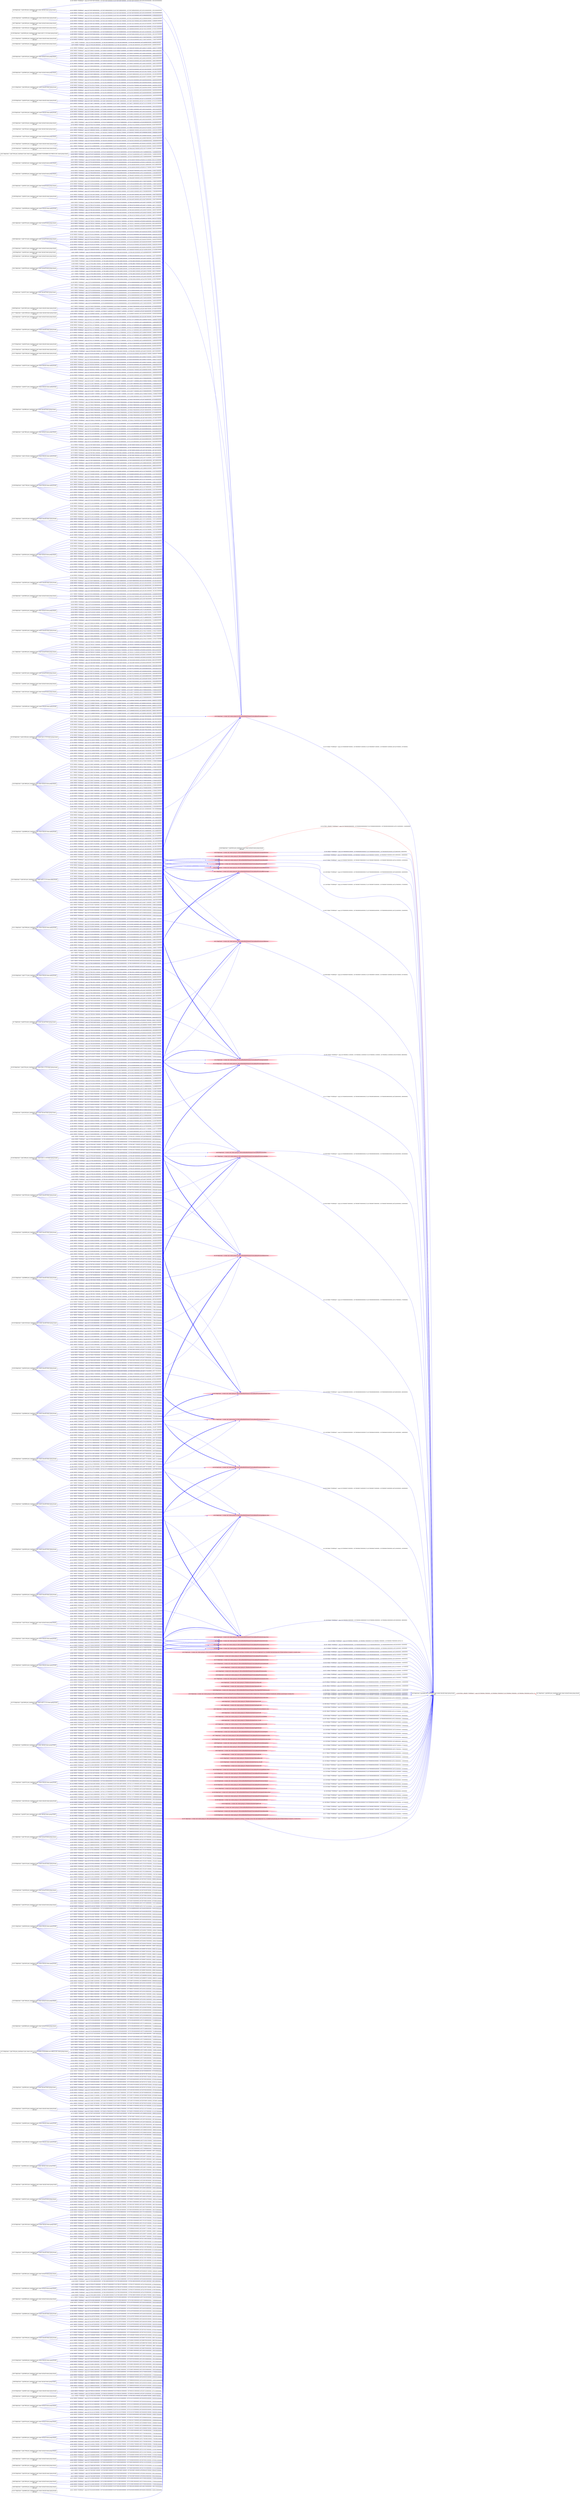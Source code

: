 digraph  {
rankdir=LR
"0"[color=black,label="id:0 HopCount: 0 pid:4984 proc_starttime:0 cmd: owner uid:null owner group id:null,\n null null", shape=box,style=solid];
"1"[color=black,label="id:1 HopCount: 1 pid:9300 proc_starttime:0 cmd: owner uid:null owner group id:null,\n null null", shape=box,style=solid];
"0" -> "1" [id=189,__obj="PROC_CREATE"color=red,label="id:189 PROC_CREATE **NORMAL**  seqs:[1557685984178000000, 1557685984178000000] T:[1557685984178000000, 1557685984178000000] relT:[0, 0]",style=solid];
"9"[color=black,label="id:9 HopCount: -3 pid:1500 proc_starttime:0 cmd: owner uid:null owner group id:null,\n null null", shape=box,style=solid];
"34"[color=pink,label="id:34 HopCount: -2 owner uid: owner group id: /Device/HarddiskVolume2/Users/admin/Pictures/grassiness ", shape=oval,style=filled];
"9" -> "34" [id=190,__obj="WRITE"color=blue,label="id:190 WRITE **NORMAL**  seqs:[1557500740675000000, 1557500740675000000] T:[1557500740675000000, 1557500740675000000] relT:[185243503000000, 185243503000000]",style=solid];
"39"[color=black,label="id:39 HopCount: -3 pid:4160 proc_starttime:0 cmd: owner uid:null owner group id:null,\n null null", shape=box,style=solid];
"39" -> "34" [id=191,__obj="WRITE"color=blue,label="id:191 WRITE **NORMAL**  seqs:[1557539502807000000, 1557539502807000000] T:[1557539502807000000, 1557539502807000000] relT:[146481371000000, 146481371000000]",style=solid];
"182"[color=black,label="id:182 HopCount: -3 pid:9896 proc_starttime:0 cmd: owner uid:null owner group id:null,\n null null", shape=box,style=solid];
"182" -> "34" [id=192,__obj="WRITE"color=blue,label="id:192 WRITE **NORMAL**  seqs:[1557503874119000000, 1557503874119000000] T:[1557503874119000000, 1557503874119000000] relT:[182110059000000, 182110059000000]",style=solid];
"165"[color=black,label="id:165 HopCount: -3 pid:8480 proc_starttime:0 cmd: owner uid:null owner group id:null,\n null null", shape=box,style=solid];
"165" -> "34" [id=193,__obj="WRITE"color=blue,label="id:193 WRITE **NORMAL**  seqs:[1557533119222000000, 1557533119222000000] T:[1557533119222000000, 1557533119222000000] relT:[152864956000000, 152864956000000]",style=solid];
"46"[color=black,label="id:46 HopCount: -2 pid:9344 proc_starttime:0 cmd: owner uid:null owner group id:null,\n null null", shape=box,style=solid];
"46" -> "0" [id=194,__obj="PROC_CREATE"color=red,label="id:194 PROC_CREATE **NORMAL**  seqs:[1557685982938000000, 1557685982938000000] T:[1557685982938000000, 1557685982938000000] relT:[1240000000, 1240000000]",style=solid];
"50"[color=pink,label="id:50 HopCount: -2 owner uid: owner group id: /Device/HarddiskVolume2/Users/admin/Pictures/ponderation ", shape=oval,style=filled];
"50" -> "0" [id=195,__obj="READ"color=blue,label="id:195 READ **NORMAL**  seqs:[1557685984091000000, 1557685984092000000] T:[1557685984092000000, 1557685984092000000] relT:[86000000, 86000000]",style=solid];
"54"[color=pink,label="id:54 HopCount: -2 owner uid: owner group id: /Device/HarddiskVolume2/Users/admin/Pictures/photosets ", shape=oval,style=filled];
"54" -> "0" [id=196,__obj="READ"color=blue,label="id:196 READ **NORMAL**  seqs:[1557685984070000000, 1557685984072000000] T:[1557685984072000000, 1557685984072000000] relT:[106000000, 106000000]",style=solid];
"104"[color=black,label="id:104 HopCount: -3 pid:9416 proc_starttime:0 cmd: owner uid:null owner group id:null,\n null null", shape=box,style=solid];
"28"[color=pink,label="id:28 HopCount: -2 owner uid: owner group id: /Device/HarddiskVolume2/Users/admin/Pictures/demideify ", shape=oval,style=filled];
"104" -> "28" [id=197,__obj="WRITE"color=blue,label="id:197 WRITE **NORMAL**  seqs:[1557636226757000000, 1557636226757000000] T:[1557636226757000000, 1557636226757000000] relT:[49757421000000, 49757421000000]",style=solid];
"5"[color=black,label="id:5 HopCount: -3 pid:2972 proc_starttime:0 cmd: owner uid:null owner group id:null,\n null null", shape=box,style=solid];
"5" -> "28" [id=198,__obj="WRITE"color=blue,label="id:198 WRITE **NORMAL**  seqs:[1557613583830000000, 1557613583830000000] T:[1557613583830000000, 1557613583830000000] relT:[72400348000000, 72400348000000]",style=solid];
"109"[color=black,label="id:109 HopCount: -3 pid:9280 proc_starttime:0 cmd: owner uid:S-1-5-18 owner group id:null,\n null null", shape=box,style=solid];
"109" -> "28" [id=199,__obj="WRITE"color=blue,label="id:199 WRITE **NORMAL**  seqs:[1557500765998000000, 1557500765998000000] T:[1557500765998000000, 1557500765998000000] relT:[185218180000000, 185218180000000]",style=solid];
"4"[color=black,label="id:4 HopCount: -3 pid:3672 proc_starttime:0 cmd: owner uid:null owner group id:null,\n null null", shape=box,style=solid];
"4" -> "28" [id=200,__obj="WRITE"color=blue,label="id:200 WRITE **NORMAL**  seqs:[1557533135095000000, 1557533135095000000] T:[1557533135095000000, 1557533135095000000] relT:[152849083000000, 152849083000000]",style=solid];
"6"[color=black,label="id:6 HopCount: -3 pid:9844 proc_starttime:0 cmd: owner uid:null owner group id:null,\n null null", shape=box,style=solid];
"6" -> "28" [id=201,__obj="WRITE"color=blue,label="id:201 WRITE **NORMAL**  seqs:[1557661047048000000, 1557661047048000000] T:[1557661047048000000, 1557661047048000000] relT:[24937130000000, 24937130000000]",style=solid];
"7"[color=black,label="id:7 HopCount: -3 pid:9744 proc_starttime:0 cmd: owner uid:null owner group id:null,\n null null", shape=box,style=solid];
"7" -> "28" [id=202,__obj="WRITE"color=blue,label="id:202 WRITE **NORMAL**  seqs:[1557592324481000000, 1557592324481000000] T:[1557592324481000000, 1557592324481000000] relT:[93659697000000, 93659697000000]",style=solid];
"58"[color=black,label="id:58 HopCount: -3 pid:8940 proc_starttime:0 cmd: owner uid:null owner group id:null,\n null null", shape=box,style=solid];
"58" -> "28" [id=203,__obj="WRITE"color=blue,label="id:203 WRITE **NORMAL**  seqs:[1557503876016000000, 1557503876016000000] T:[1557503876016000000, 1557503876016000000] relT:[182108162000000, 182108162000000]",style=solid];
"149"[color=black,label="id:149 HopCount: -3 pid:8304 proc_starttime:0 cmd: owner uid:null owner group id:null,\n null null", shape=box,style=solid];
"149" -> "28" [id=204,__obj="WRITE"color=blue,label="id:204 WRITE **NORMAL**  seqs:[1557539497634000000, 1557539497634000000] T:[1557539497634000000, 1557539497634000000] relT:[146486544000000, 146486544000000]",style=solid];
"52"[color=black,label="id:52 HopCount: -3 pid:3552 proc_starttime:0 cmd: owner uid:null owner group id:null,\n null null", shape=box,style=solid];
"52" -> "28" [id=205,__obj="WRITE"color=blue,label="id:205 WRITE **NORMAL**  seqs:[1557500379217000000, 1557500379217000000] T:[1557500379217000000, 1557500379217000000] relT:[185604961000000, 185604961000000]",style=solid];
"13"[color=black,label="id:13 HopCount: -3 pid:9152 proc_starttime:0 cmd: owner uid:null owner group id:null,\n null null", shape=box,style=solid];
"116"[color=pink,label="id:116 HopCount: -2 owner uid: owner group id: /Device/HarddiskVolume2/Users/admin/Pictures/aggravate.docx ", shape=oval,style=filled];
"13" -> "116" [id=206,__obj="WRITE"color=blue,label="id:206 WRITE **NORMAL**  seqs:[1557539502740000000, 1557539502740000000] T:[1557539502740000000, 1557539502740000000] relT:[146481438000000, 146481438000000]",style=solid];
"16"[color=black,label="id:16 HopCount: -3 pid:3548 proc_starttime:0 cmd: owner uid:null owner group id:null,\n null null", shape=box,style=solid];
"16" -> "28" [id=207,__obj="WRITE"color=blue,label="id:207 WRITE **NORMAL**  seqs:[1557681493186000000, 1557681493186000000] T:[1557681493186000000, 1557681493186000000] relT:[4490992000000, 4490992000000]",style=solid];
"43"[color=black,label="id:43 HopCount: -3 pid:6244 proc_starttime:0 cmd: owner uid:null owner group id:null,\n null null", shape=box,style=solid];
"43" -> "28" [id=208,__obj="WRITE"color=blue,label="id:208 WRITE **NORMAL**  seqs:[1557612825945000000, 1557612825945000000] T:[1557612825945000000, 1557612825945000000] relT:[73158233000000, 73158233000000]",style=solid];
"151"[color=black,label="id:151 HopCount: -3 pid:4192 proc_starttime:0 cmd: owner uid:null owner group id:null,\n null null", shape=box,style=solid];
"151" -> "28" [id=209,__obj="WRITE"color=blue,label="id:209 WRITE **NORMAL**  seqs:[1557511612018000000, 1557511612018000000] T:[1557511612018000000, 1557511612018000000] relT:[174372160000000, 174372160000000]",style=solid];
"9" -> "28" [id=210,__obj="WRITE"color=blue,label="id:210 WRITE **NORMAL**  seqs:[1557500740684000000, 1557500740684000000] T:[1557500740684000000, 1557500740684000000] relT:[185243494000000, 185243494000000]",style=solid];
"11"[color=black,label="id:11 HopCount: -3 pid:4384 proc_starttime:0 cmd: owner uid:null owner group id:null,\n null null", shape=box,style=solid];
"11" -> "28" [id=211,__obj="WRITE"color=blue,label="id:211 WRITE **NORMAL**  seqs:[1557592331722000000, 1557592331722000000] T:[1557592331722000000, 1557592331722000000] relT:[93652456000000, 93652456000000]",style=solid];
"18"[color=black,label="id:18 HopCount: -3 pid:10044 proc_starttime:0 cmd: owner uid:null owner group id:null,\n null null", shape=box,style=solid];
"18" -> "28" [id=212,__obj="WRITE"color=blue,label="id:212 WRITE **NORMAL**  seqs:[1557555962133000000, 1557555962133000000] T:[1557555962133000000, 1557555962133000000] relT:[130022045000000, 130022045000000]",style=solid];
"130"[color=black,label="id:130 HopCount: -3 pid:5784 proc_starttime:0 cmd: owner uid:S-1-5-18 owner group id:null,\n null null", shape=box,style=solid];
"130" -> "28" [id=213,__obj="WRITE"color=blue,label="id:213 WRITE **NORMAL**  seqs:[1557612823816000000, 1557612823816000000] T:[1557612823816000000, 1557612823816000000] relT:[73160362000000, 73160362000000]",style=solid];
"122"[color=black,label="id:122 HopCount: -3 pid:1128 proc_starttime:0 cmd: owner uid:null owner group id:null,\n null null", shape=box,style=solid];
"122" -> "28" [id=214,__obj="WRITE"color=blue,label="id:214 WRITE **NORMAL**  seqs:[1557667009087000000, 1557667009087000000] T:[1557667009087000000, 1557667009087000000] relT:[18975091000000, 18975091000000]",style=solid];
"182" -> "28" [id=215,__obj="WRITE"color=blue,label="id:215 WRITE **NORMAL**  seqs:[1557503873700000000, 1557503873700000000] T:[1557503873700000000, 1557503873700000000] relT:[182110478000000, 182110478000000]",style=solid];
"94"[color=black,label="id:94 HopCount: -3 pid:888 proc_starttime:0 cmd: owner uid:null owner group id:null,\n null null", shape=box,style=solid];
"94" -> "28" [id=216,__obj="WRITE"color=blue,label="id:216 WRITE **NORMAL**  seqs:[1557636237692000000, 1557636237692000000] T:[1557636237692000000, 1557636237692000000] relT:[49746486000000, 49746486000000]",style=solid];
"171"[color=black,label="id:171 HopCount: -3 pid:5252 proc_starttime:0 cmd: owner uid:null owner group id:null,\n null null", shape=box,style=solid];
"30"[color=pink,label="id:30 HopCount: -2 owner uid: owner group id: /Device/HarddiskVolume2/Users/admin/Pictures/recoups.docx ", shape=oval,style=filled];
"171" -> "30" [id=217,__obj="WRITE"color=blue,label="id:217 WRITE **NORMAL**  seqs:[1557264819008000000, 1557264819008000000] T:[1557264819008000000, 1557264819008000000] relT:[421165170000000, 421165170000000]",style=solid];
"83"[color=black,label="id:83 HopCount: -3 pid:8212 proc_starttime:0 cmd: owner uid:null owner group id:null,\n null null", shape=box,style=solid];
"83" -> "30" [id=218,__obj="WRITE"color=blue,label="id:218 WRITE **NORMAL**  seqs:[1557318046026000000, 1557318046026000000] T:[1557318046026000000, 1557318046026000000] relT:[367938152000000, 367938152000000]",style=solid];
"19"[color=black,label="id:19 HopCount: -3 pid:1968 proc_starttime:0 cmd: owner uid:null owner group id:null,\n null null", shape=box,style=solid];
"19" -> "30" [id=219,__obj="WRITE"color=blue,label="id:219 WRITE **NORMAL**  seqs:[1557528027858000000, 1557528027858000000] T:[1557528027858000000, 1557528027858000000] relT:[157956320000000, 157956320000000]",style=solid];
"157"[color=black,label="id:157 HopCount: -3 pid:3432 proc_starttime:0 cmd: owner uid:null owner group id:null,\n null null", shape=box,style=solid];
"157" -> "30" [id=220,__obj="WRITE"color=blue,label="id:220 WRITE **NORMAL**  seqs:[1557318987173000000, 1557318987173000000] T:[1557318987173000000, 1557318987173000000] relT:[366997005000000, 366997005000000]",style=solid];
"89"[color=black,label="id:89 HopCount: -3 pid:4912 proc_starttime:0 cmd: owner uid:null owner group id:null,\n null null", shape=box,style=solid];
"89" -> "30" [id=221,__obj="WRITE"color=blue,label="id:221 WRITE **NORMAL**  seqs:[1557681500521000000, 1557681500521000000] T:[1557681500521000000, 1557681500521000000] relT:[4483657000000, 4483657000000]",style=solid];
"5" -> "30" [id=222,__obj="WRITE"color=blue,label="id:222 WRITE **NORMAL**  seqs:[1557613583858000000, 1557613583858000000] T:[1557613583858000000, 1557613583858000000] relT:[72400320000000, 72400320000000]",style=solid];
"157" -> "116" [id=223,__obj="WRITE"color=blue,label="id:223 WRITE **NORMAL**  seqs:[1557318986458000000, 1557318986458000000] T:[1557318986458000000, 1557318986458000000] relT:[366997720000000, 366997720000000]",style=solid];
"182" -> "116" [id=224,__obj="WRITE"color=blue,label="id:224 WRITE **NORMAL**  seqs:[1557503873336000000, 1557503873336000000] T:[1557503873336000000, 1557503873336000000] relT:[182110842000000, 182110842000000]",style=solid];
"153"[color=black,label="id:153 HopCount: -3 pid:10128 proc_starttime:0 cmd: owner uid:null owner group id:null,\n null null", shape=box,style=solid];
"153" -> "28" [id=225,__obj="WRITE"color=blue,label="id:225 WRITE **NORMAL**  seqs:[1557513022508000000, 1557513022508000000] T:[1557513022508000000, 1557513022508000000] relT:[172961670000000, 172961670000000]",style=solid];
"8"[color=black,label="id:8 HopCount: -3 pid:4236 proc_starttime:0 cmd: owner uid:null owner group id:null,\n null null", shape=box,style=solid];
"8" -> "116" [id=226,__obj="WRITE"color=blue,label="id:226 WRITE **NORMAL**  seqs:[1557534624177000000, 1557534624177000000] T:[1557534624177000000, 1557534624177000000] relT:[151360001000000, 151360001000000]",style=solid];
"165" -> "28" [id=227,__obj="WRITE"color=blue,label="id:227 WRITE **NORMAL**  seqs:[1557533119233000000, 1557533119233000000] T:[1557533119233000000, 1557533119233000000] relT:[152864945000000, 152864945000000]",style=solid];
"114"[color=black,label="id:114 HopCount: -3 pid:1604 proc_starttime:0 cmd: owner uid:null owner group id:null,\n null null", shape=box,style=solid];
"114" -> "28" [id=228,__obj="WRITE"color=blue,label="id:228 WRITE **NORMAL**  seqs:[1557441355135000000, 1557441355135000000] T:[1557441355135000000, 1557441355135000000] relT:[244629043000000, 244629043000000]",style=solid];
"155"[color=black,label="id:155 HopCount: -3 pid:9272 proc_starttime:0 cmd: owner uid:null owner group id:null,\n null null", shape=box,style=solid];
"155" -> "28" [id=229,__obj="WRITE"color=blue,label="id:229 WRITE **NORMAL**  seqs:[1557415587772000000, 1557415587772000000] T:[1557415587772000000, 1557415587772000000] relT:[270396406000000, 270396406000000]",style=solid];
"15"[color=black,label="id:15 HopCount: -3 pid:2420 proc_starttime:0 cmd: owner uid:S-1-5-18 owner group id:null,\n null null", shape=box,style=solid];
"15" -> "28" [id=230,__obj="WRITE"color=blue,label="id:230 WRITE **NORMAL**  seqs:[1557535515120000000, 1557535515120000000] T:[1557535515120000000, 1557535515120000000] relT:[150469058000000, 150469058000000]",style=solid];
"132"[color=black,label="id:132 HopCount: -3 pid:7820 proc_starttime:0 cmd: owner uid:null owner group id:null,\n null null", shape=box,style=solid];
"132" -> "28" [id=231,__obj="WRITE"color=blue,label="id:231 WRITE **NORMAL**  seqs:[1557500785900000000, 1557500785900000000] T:[1557500785900000000, 1557500785900000000] relT:[185198278000000, 185198278000000]",style=solid];
"22"[color=black,label="id:22 HopCount: -3 pid:9544 proc_starttime:0 cmd: owner uid:null owner group id:null,\n null null", shape=box,style=solid];
"22" -> "28" [id=232,__obj="WRITE"color=blue,label="id:232 WRITE **NORMAL**  seqs:[1557511604791000000, 1557511604791000000] T:[1557511604791000000, 1557511604791000000] relT:[174379387000000, 174379387000000]",style=solid];
"19" -> "28" [id=233,__obj="WRITE"color=blue,label="id:233 WRITE **NORMAL**  seqs:[1557528027445000000, 1557528027445000000] T:[1557528027445000000, 1557528027445000000] relT:[157956733000000, 157956733000000]",style=solid];
"176"[color=black,label="id:176 HopCount: -3 pid:3480 proc_starttime:0 cmd: owner uid:S-1-5-18 owner group id:null,\n null null", shape=box,style=solid];
"176" -> "28" [id=234,__obj="WRITE"color=blue,label="id:234 WRITE **NORMAL**  seqs:[1557441346194000000, 1557441346194000000] T:[1557441346194000000, 1557441346194000000] relT:[244637984000000, 244637984000000]",style=solid];
"182" -> "30" [id=235,__obj="WRITE"color=blue,label="id:235 WRITE **NORMAL**  seqs:[1557503874863000000, 1557503874863000000] T:[1557503874863000000, 1557503874863000000] relT:[182109315000000, 182109315000000]",style=solid];
"115"[color=pink,label="id:115 HopCount: -2 owner uid: owner group id: /Device/HarddiskVolume2/Users/admin/Pictures/buffaloed.docx ", shape=oval,style=filled];
"19" -> "115" [id=236,__obj="WRITE"color=blue,label="id:236 WRITE **NORMAL**  seqs:[1557528027332000000, 1557528027332000000] T:[1557528027332000000, 1557528027332000000] relT:[157956846000000, 157956846000000]",style=solid];
"104" -> "30" [id=237,__obj="WRITE"color=blue,label="id:237 WRITE **NORMAL**  seqs:[1557636228252000000, 1557636228252000000] T:[1557636228252000000, 1557636228252000000] relT:[49755926000000, 49755926000000]",style=solid];
"146"[color=black,label="id:146 HopCount: -3 pid:1368 proc_starttime:0 cmd: owner uid:S-1-5-18 owner group id:null,\n null null", shape=box,style=solid];
"146" -> "30" [id=238,__obj="WRITE"color=blue,label="id:238 WRITE **NORMAL**  seqs:[1557681491409000000, 1557681491409000000] T:[1557681491409000000, 1557681491409000000] relT:[4492769000000, 4492769000000]",style=solid];
"3"[color=black,label="id:3 HopCount: -3 pid:8640 proc_starttime:0 cmd: owner uid:null owner group id:null,\n null null", shape=box,style=solid];
"3" -> "30" [id=239,__obj="WRITE"color=blue,label="id:239 WRITE **NORMAL**  seqs:[1557415585134000000, 1557415585134000000] T:[1557415585134000000, 1557415585134000000] relT:[270399044000000, 270399044000000]",style=solid];
"69"[color=black,label="id:69 HopCount: -3 pid:2804 proc_starttime:0 cmd: owner uid:null owner group id:null,\n null null", shape=box,style=solid];
"69" -> "30" [id=240,__obj="WRITE"color=blue,label="id:240 WRITE **NORMAL**  seqs:[1557264822846000000, 1557264822846000000] T:[1557264822846000000, 1557264822846000000] relT:[421161332000000, 421161332000000]",style=solid];
"130" -> "30" [id=241,__obj="WRITE"color=blue,label="id:241 WRITE **NORMAL**  seqs:[1557612824215000000, 1557612824215000000] T:[1557612824215000000, 1557612824215000000] relT:[73159963000000, 73159963000000]",style=solid];
"110"[color=black,label="id:110 HopCount: -3 pid:6816 proc_starttime:0 cmd: owner uid:null owner group id:null,\n null null", shape=box,style=solid];
"110" -> "30" [id=242,__obj="WRITE"color=blue,label="id:242 WRITE **NORMAL**  seqs:[1557667014624000000, 1557667014624000000] T:[1557667014624000000, 1557667014624000000] relT:[18969554000000, 18969554000000]",style=solid];
"44"[color=black,label="id:44 HopCount: -3 pid:9936 proc_starttime:0 cmd: owner uid:null owner group id:null,\n null null", shape=box,style=solid];
"44" -> "30" [id=243,__obj="WRITE"color=blue,label="id:243 WRITE **NORMAL**  seqs:[1557612834483000000, 1557612834483000000] T:[1557612834483000000, 1557612834483000000] relT:[73149695000000, 73149695000000]",style=solid];
"4" -> "30" [id=244,__obj="WRITE"color=blue,label="id:244 WRITE **NORMAL**  seqs:[1557534649632000000, 1557534649632000000] T:[1557534649632000000, 1557534649632000000] relT:[151334546000000, 151334546000000]",style=solid];
"121"[color=black,label="id:121 HopCount: -3 pid:8240 proc_starttime:0 cmd: owner uid:null owner group id:null,\n null null", shape=box,style=solid];
"121" -> "30" [id=245,__obj="WRITE"color=blue,label="id:245 WRITE **NORMAL**  seqs:[1557341041454000000, 1557341041454000000] T:[1557341041454000000, 1557341041454000000] relT:[344942724000000, 344942724000000]",style=solid];
"144"[color=black,label="id:144 HopCount: -3 pid:736 proc_starttime:0 cmd: owner uid:null owner group id:null,\n null null", shape=box,style=solid];
"144" -> "115" [id=246,__obj="WRITE"color=blue,label="id:246 WRITE **NORMAL**  seqs:[1557492303199000000, 1557492303199000000] T:[1557492303199000000, 1557492303199000000] relT:[193680979000000, 193680979000000]",style=solid];
"142"[color=black,label="id:142 HopCount: -3 pid:7656 proc_starttime:0 cmd: owner uid:null owner group id:null,\n null null", shape=box,style=solid];
"142" -> "30" [id=247,__obj="WRITE"color=blue,label="id:247 WRITE **NORMAL**  seqs:[1557319006123000000, 1557319006123000000] T:[1557319006123000000, 1557319006123000000] relT:[366978055000000, 366978055000000]",style=solid];
"164"[color=black,label="id:164 HopCount: -3 pid:3920 proc_starttime:0 cmd: owner uid:null owner group id:null,\n null null", shape=box,style=solid];
"164" -> "115" [id=248,__obj="WRITE"color=blue,label="id:248 WRITE **NORMAL**  seqs:[1557503876030000000, 1557503876030000000] T:[1557503876030000000, 1557503876030000000] relT:[182108148000000, 182108148000000]",style=solid];
"95"[color=black,label="id:95 HopCount: -3 pid:6384 proc_starttime:0 cmd: owner uid:null owner group id:null,\n null null", shape=box,style=solid];
"95" -> "30" [id=249,__obj="WRITE"color=blue,label="id:249 WRITE **NORMAL**  seqs:[1557513028217000000, 1557513028217000000] T:[1557513028217000000, 1557513028217000000] relT:[172955961000000, 172955961000000]",style=solid];
"93"[color=black,label="id:93 HopCount: -3 pid:7152 proc_starttime:0 cmd: owner uid:null owner group id:null,\n null null", shape=box,style=solid];
"93" -> "115" [id=250,__obj="WRITE"color=blue,label="id:250 WRITE **NORMAL**  seqs:[1557341041526000000, 1557341041526000000] T:[1557341041526000000, 1557341041526000000] relT:[344942652000000, 344942652000000]",style=solid];
"182" -> "115" [id=251,__obj="WRITE"color=blue,label="id:251 WRITE **NORMAL**  seqs:[1557503873492000000, 1557503873492000000] T:[1557503873492000000, 1557503873492000000] relT:[182110686000000, 182110686000000]",style=solid];
"167"[color=black,label="id:167 HopCount: -3 pid:9524 proc_starttime:0 cmd: owner uid:null owner group id:null,\n null null", shape=box,style=solid];
"167" -> "115" [id=252,__obj="WRITE"color=blue,label="id:252 WRITE **NORMAL**  seqs:[1557532310229000000, 1557532310229000000] T:[1557532310229000000, 1557532310229000000] relT:[153673949000000, 153673949000000]",style=solid];
"157" -> "115" [id=253,__obj="WRITE"color=blue,label="id:253 WRITE **NORMAL**  seqs:[1557318986611000000, 1557318986611000000] T:[1557318986611000000, 1557318986611000000] relT:[366997567000000, 366997567000000]",style=solid];
"39" -> "115" [id=254,__obj="WRITE"color=blue,label="id:254 WRITE **NORMAL**  seqs:[1557539504082000000, 1557539504082000000] T:[1557539504082000000, 1557539504082000000] relT:[146480096000000, 146480096000000]",style=solid];
"149" -> "115" [id=255,__obj="WRITE"color=blue,label="id:255 WRITE **NORMAL**  seqs:[1557539497351000000, 1557539497351000000] T:[1557539497351000000, 1557539497351000000] relT:[146486827000000, 146486827000000]",style=solid];
"122" -> "115" [id=256,__obj="WRITE"color=blue,label="id:256 WRITE **NORMAL**  seqs:[1557667009081000000, 1557667009081000000] T:[1557667009081000000, 1557667009081000000] relT:[18975097000000, 18975097000000]",style=solid];
"74"[color=black,label="id:74 HopCount: -3 pid:7356 proc_starttime:0 cmd: owner uid:S-1-5-21-231540947-922634896-4161786520-1001 owner group id:null,\n null null", shape=box,style=solid];
"74" -> "115" [id=257,__obj="WRITE"color=blue,label="id:257 WRITE **NORMAL**  seqs:[1557613574281000000, 1557613574281000000] T:[1557613574281000000, 1557613574281000000] relT:[72409897000000, 72409897000000]",style=solid];
"124"[color=black,label="id:124 HopCount: -3 pid:1108 proc_starttime:0 cmd: owner uid:null owner group id:null,\n null null", shape=box,style=solid];
"124" -> "30" [id=258,__obj="WRITE"color=blue,label="id:258 WRITE **NORMAL**  seqs:[1557528043250000000, 1557528043250000000] T:[1557528043250000000, 1557528043250000000] relT:[157940928000000, 157940928000000]",style=solid];
"12"[color=black,label="id:12 HopCount: -3 pid:7352 proc_starttime:0 cmd: owner uid:null owner group id:null,\n null null", shape=box,style=solid];
"12" -> "30" [id=259,__obj="WRITE"color=blue,label="id:259 WRITE **NORMAL**  seqs:[1557269963926000000, 1557269963926000000] T:[1557269963926000000, 1557269963926000000] relT:[416020252000000, 416020252000000]",style=solid];
"126"[color=black,label="id:126 HopCount: -3 pid:10180 proc_starttime:0 cmd: owner uid:S-1-5-18 owner group id:null,\n null null", shape=box,style=solid];
"126" -> "30" [id=260,__obj="WRITE"color=blue,label="id:260 WRITE **NORMAL**  seqs:[1557421406335000000, 1557421406335000000] T:[1557421406335000000, 1557421406335000000] relT:[264577843000000, 264577843000000]",style=solid];
"111"[color=black,label="id:111 HopCount: -3 pid:7808 proc_starttime:0 cmd: owner uid:null owner group id:null,\n null null", shape=box,style=solid];
"111" -> "30" [id=261,__obj="WRITE"color=blue,label="id:261 WRITE **NORMAL**  seqs:[1557532302105000000, 1557532302105000000] T:[1557532302105000000, 1557532302105000000] relT:[153682073000000, 153682073000000]",style=solid];
"112"[color=black,label="id:112 HopCount: -3 pid:8688 proc_starttime:0 cmd: owner uid:null owner group id:null,\n null null", shape=box,style=solid];
"112" -> "30" [id=262,__obj="WRITE"color=blue,label="id:262 WRITE **NORMAL**  seqs:[1557492300922000000, 1557492300922000000] T:[1557492300922000000, 1557492300922000000] relT:[193683256000000, 193683256000000]",style=solid];
"106"[color=black,label="id:106 HopCount: -3 pid:9948 proc_starttime:0 cmd: owner uid:null owner group id:null,\n null null", shape=box,style=solid];
"106" -> "30" [id=263,__obj="WRITE"color=blue,label="id:263 WRITE **NORMAL**  seqs:[1557507845406000000, 1557507845406000000] T:[1557507845406000000, 1557507845406000000] relT:[178138772000000, 178138772000000]",style=solid];
"74" -> "30" [id=264,__obj="WRITE"color=blue,label="id:264 WRITE **NORMAL**  seqs:[1557613574863000000, 1557613574863000000] T:[1557613574863000000, 1557613574863000000] relT:[72409315000000, 72409315000000]",style=solid];
"125"[color=black,label="id:125 HopCount: -3 pid:9668 proc_starttime:0 cmd: owner uid:null owner group id:null,\n null null", shape=box,style=solid];
"125" -> "30" [id=265,__obj="WRITE"color=blue,label="id:265 WRITE **NORMAL**  seqs:[1557667005739000000, 1557667005739000000] T:[1557667005739000000, 1557667005739000000] relT:[18978439000000, 18978439000000]",style=solid];
"18" -> "115" [id=266,__obj="WRITE"color=blue,label="id:266 WRITE **NORMAL**  seqs:[1557555962135000000, 1557555962135000000] T:[1557555962135000000, 1557555962135000000] relT:[130022043000000, 130022043000000]",style=solid];
"151" -> "30" [id=267,__obj="WRITE"color=blue,label="id:267 WRITE **NORMAL**  seqs:[1557511612152000000, 1557511612152000000] T:[1557511612152000000, 1557511612152000000] relT:[174372026000000, 174372026000000]",style=solid];
"125" -> "115" [id=268,__obj="WRITE"color=blue,label="id:268 WRITE **NORMAL**  seqs:[1557667004931000000, 1557667004931000000] T:[1557667004931000000, 1557667004931000000] relT:[18979247000000, 18979247000000]",style=solid];
"129"[color=black,label="id:129 HopCount: -3 pid:8640 proc_starttime:0 cmd: owner uid:null owner group id:null,\n null null", shape=box,style=solid];
"129" -> "30" [id=269,__obj="WRITE"color=blue,label="id:269 WRITE **NORMAL**  seqs:[1557441367826000000, 1557441367826000000] T:[1557441367826000000, 1557441367826000000] relT:[244616352000000, 244616352000000]",style=solid];
"21"[color=pink,label="id:21 HopCount: -2 owner uid: owner group id: /Device/HarddiskVolume2/Users/admin/Pictures/effervescingly ", shape=oval,style=filled];
"18" -> "21" [id=270,__obj="WRITE"color=blue,label="id:270 WRITE **NORMAL**  seqs:[1557555962135000000, 1557555962135000000] T:[1557555962135000000, 1557555962135000000] relT:[130022043000000, 130022043000000]",style=solid];
"121" -> "115" [id=271,__obj="WRITE"color=blue,label="id:271 WRITE **NORMAL**  seqs:[1557341040284000000, 1557341040284000000] T:[1557341040284000000, 1557341040284000000] relT:[344943894000000, 344943894000000]",style=solid];
"145"[color=black,label="id:145 HopCount: -3 pid:7772 proc_starttime:0 cmd: owner uid:null owner group id:null,\n null null", shape=box,style=solid];
"145" -> "30" [id=272,__obj="WRITE"color=blue,label="id:272 WRITE **NORMAL**  seqs:[1557661036835000000, 1557661036835000000] T:[1557661036835000000, 1557661036835000000] relT:[24947343000000, 24947343000000]",style=solid];
"122" -> "21" [id=273,__obj="WRITE"color=blue,label="id:273 WRITE **NORMAL**  seqs:[1557667009113000000, 1557667009113000000] T:[1557667009113000000, 1557667009113000000] relT:[18975065000000, 18975065000000]",style=solid];
"128"[color=black,label="id:128 HopCount: -3 pid:3124 proc_starttime:0 cmd: owner uid:null owner group id:null,\n null null", shape=box,style=solid];
"128" -> "115" [id=274,__obj="WRITE"color=blue,label="id:274 WRITE **NORMAL**  seqs:[1557507852099000000, 1557507852099000000] T:[1557507852099000000, 1557507852099000000] relT:[178132079000000, 178132079000000]",style=solid];
"121" -> "21" [id=275,__obj="WRITE"color=blue,label="id:275 WRITE **NORMAL**  seqs:[1557341040736000000, 1557341040736000000] T:[1557341040736000000, 1557341040736000000] relT:[344943442000000, 344943442000000]",style=solid];
"76"[color=black,label="id:76 HopCount: -3 pid:7268 proc_starttime:0 cmd: owner uid:null owner group id:null,\n null null", shape=box,style=solid];
"76" -> "115" [id=276,__obj="WRITE"color=blue,label="id:276 WRITE **NORMAL**  seqs:[1557269942654000000, 1557269942654000000] T:[1557269942654000000, 1557269942654000000] relT:[416041524000000, 416041524000000]",style=solid];
"19" -> "21" [id=277,__obj="WRITE"color=blue,label="id:277 WRITE **NORMAL**  seqs:[1557528027627000000, 1557528027627000000] T:[1557528027627000000, 1557528027627000000] relT:[157956551000000, 157956551000000]",style=solid];
"22" -> "21" [id=278,__obj="WRITE"color=blue,label="id:278 WRITE **NORMAL**  seqs:[1557511604908000000, 1557511604908000000] T:[1557511604908000000, 1557511604908000000] relT:[174379270000000, 174379270000000]",style=solid];
"131"[color=black,label="id:131 HopCount: -3 pid:9504 proc_starttime:0 cmd: owner uid:null owner group id:null,\n null null", shape=box,style=solid];
"131" -> "115" [id=279,__obj="WRITE"color=blue,label="id:279 WRITE **NORMAL**  seqs:[1557421422933000000, 1557421422933000000] T:[1557421422933000000, 1557421422933000000] relT:[264561245000000, 264561245000000]",style=solid];
"39" -> "21" [id=280,__obj="WRITE"color=blue,label="id:280 WRITE **NORMAL**  seqs:[1557539502743000000, 1557539502743000000] T:[1557539502743000000, 1557539502743000000] relT:[146481435000000, 146481435000000]",style=solid];
"91"[color=black,label="id:91 HopCount: -3 pid:9792 proc_starttime:0 cmd: owner uid:null owner group id:null,\n null null", shape=box,style=solid];
"91" -> "115" [id=281,__obj="WRITE"color=blue,label="id:281 WRITE **NORMAL**  seqs:[1557592331721000000, 1557592331721000000] T:[1557592331721000000, 1557592331721000000] relT:[93652457000000, 93652457000000]",style=solid];
"41"[color=black,label="id:41 HopCount: -3 pid:9780 proc_starttime:0 cmd: owner uid:null owner group id:null,\n null null", shape=box,style=solid];
"41" -> "21" [id=282,__obj="WRITE"color=blue,label="id:282 WRITE **NORMAL**  seqs:[1557681499019000000, 1557681499019000000] T:[1557681499019000000, 1557681499019000000] relT:[4485159000000, 4485159000000]",style=solid];
"114" -> "115" [id=283,__obj="WRITE"color=blue,label="id:283 WRITE **NORMAL**  seqs:[1557441355137000000, 1557441355137000000] T:[1557441355137000000, 1557441355137000000] relT:[244629041000000, 244629041000000]",style=solid];
"157" -> "21" [id=284,__obj="WRITE"color=blue,label="id:284 WRITE **NORMAL**  seqs:[1557318986893000000, 1557318986893000000] T:[1557318986893000000, 1557318986893000000] relT:[366997285000000, 366997285000000]",style=solid];
"8" -> "115" [id=285,__obj="WRITE"color=blue,label="id:285 WRITE **NORMAL**  seqs:[1557534624436000000, 1557534624436000000] T:[1557534624436000000, 1557534624436000000] relT:[151359742000000, 151359742000000]",style=solid];
"182" -> "21" [id=286,__obj="WRITE"color=blue,label="id:286 WRITE **NORMAL**  seqs:[1557503873897000000, 1557503873897000000] T:[1557503873897000000, 1557503873897000000] relT:[182110281000000, 182110281000000]",style=solid];
"176" -> "30" [id=287,__obj="WRITE"color=blue,label="id:287 WRITE **NORMAL**  seqs:[1557441347006000000, 1557441347006000000] T:[1557441347006000000, 1557441347006000000] relT:[244637172000000, 244637172000000]",style=solid];
"13" -> "30" [id=288,__obj="WRITE"color=blue,label="id:288 WRITE **NORMAL**  seqs:[1557539510917000000, 1557539510917000000] T:[1557539510917000000, 1557539510917000000] relT:[146473261000000, 146473261000000]",style=solid];
"8" -> "30" [id=289,__obj="WRITE"color=blue,label="id:289 WRITE **NORMAL**  seqs:[1557534626348000000, 1557534626348000000] T:[1557534626348000000, 1557534626348000000] relT:[151357830000000, 151357830000000]",style=solid];
"166"[color=black,label="id:166 HopCount: -3 pid:8400 proc_starttime:0 cmd: owner uid:null owner group id:null,\n null null", shape=box,style=solid];
"166" -> "30" [id=290,__obj="WRITE"color=blue,label="id:290 WRITE **NORMAL**  seqs:[1557541107251000000, 1557541107251000000] T:[1557541107251000000, 1557541107251000000] relT:[144876927000000, 144876927000000]",style=solid];
"7" -> "30" [id=291,__obj="WRITE"color=blue,label="id:291 WRITE **NORMAL**  seqs:[1557592330101000000, 1557592330101000000] T:[1557592330101000000, 1557592330101000000] relT:[93654077000000, 93654077000000]",style=solid];
"108"[color=black,label="id:108 HopCount: -3 pid:7788 proc_starttime:0 cmd: owner uid:null owner group id:null,\n null null", shape=box,style=solid];
"108" -> "30" [id=292,__obj="WRITE"color=blue,label="id:292 WRITE **NORMAL**  seqs:[1557535521610000000, 1557535521610000000] T:[1557535521610000000, 1557535521610000000] relT:[150462568000000, 150462568000000]",style=solid];
"15" -> "30" [id=293,__obj="WRITE"color=blue,label="id:293 WRITE **NORMAL**  seqs:[1557535516421000000, 1557535516421000000] T:[1557535516421000000, 1557535516421000000] relT:[150467757000000, 150467757000000]",style=solid];
"176" -> "115" [id=294,__obj="WRITE"color=blue,label="id:294 WRITE **NORMAL**  seqs:[1557441346157000000, 1557441346157000000] T:[1557441346157000000, 1557441346157000000] relT:[244638021000000, 244638021000000]",style=solid];
"168"[color=black,label="id:168 HopCount: -3 pid:9028 proc_starttime:0 cmd: owner uid:null owner group id:null,\n null null", shape=box,style=solid];
"168" -> "30" [id=295,__obj="WRITE"color=blue,label="id:295 WRITE **NORMAL**  seqs:[1557500370635000000, 1557500370635000000] T:[1557500370635000000, 1557500370635000000] relT:[185613543000000, 185613543000000]",style=solid];
"41" -> "115" [id=296,__obj="WRITE"color=blue,label="id:296 WRITE **NORMAL**  seqs:[1557681499017000000, 1557681499017000000] T:[1557681499017000000, 1557681499017000000] relT:[4485161000000, 4485161000000]",style=solid];
"84"[color=black,label="id:84 HopCount: -3 pid:956 proc_starttime:0 cmd: owner uid:null owner group id:null,\n null null", shape=box,style=solid];
"84" -> "30" [id=297,__obj="WRITE"color=blue,label="id:297 WRITE **NORMAL**  seqs:[1557318027371000000, 1557318027371000000] T:[1557318027371000000, 1557318027371000000] relT:[367956807000000, 367956807000000]",style=solid];
"138"[color=black,label="id:138 HopCount: -3 pid:8476 proc_starttime:0 cmd: owner uid:null owner group id:null,\n null null", shape=box,style=solid];
"138" -> "21" [id=298,__obj="WRITE"color=blue,label="id:298 WRITE **NORMAL**  seqs:[1557248571663000000, 1557248571663000000] T:[1557248571663000000, 1557248571663000000] relT:[437412515000000, 437412515000000]",style=solid];
"22" -> "115" [id=299,__obj="WRITE"color=blue,label="id:299 WRITE **NORMAL**  seqs:[1557511604655000000, 1557511604655000000] T:[1557511604655000000, 1557511604655000000] relT:[174379523000000, 174379523000000]",style=solid];
"88"[color=black,label="id:88 HopCount: -3 pid:5904 proc_starttime:0 cmd: owner uid:null owner group id:null,\n null null", shape=box,style=solid];
"88" -> "30" [id=300,__obj="WRITE"color=blue,label="id:300 WRITE **NORMAL**  seqs:[1557341041548000000, 1557341041548000000] T:[1557341041548000000, 1557341041548000000] relT:[344942630000000, 344942630000000]",style=solid];
"180"[color=black,label="id:180 HopCount: -3 pid:308 proc_starttime:0 cmd: owner uid:null owner group id:null,\n null null", shape=box,style=solid];
"180" -> "21" [id=301,__obj="WRITE"color=blue,label="id:301 WRITE **NORMAL**  seqs:[1557318988982000000, 1557318988982000000] T:[1557318988982000000, 1557318988982000000] relT:[366995196000000, 366995196000000]",style=solid];
"15" -> "115" [id=302,__obj="WRITE"color=blue,label="id:302 WRITE **NORMAL**  seqs:[1557535514833000000, 1557535514833000000] T:[1557535514833000000, 1557535514833000000] relT:[150469345000000, 150469345000000]",style=solid];
"6" -> "30" [id=303,__obj="WRITE"color=blue,label="id:303 WRITE **NORMAL**  seqs:[1557661052497000000, 1557661052497000000] T:[1557661052497000000, 1557661052497000000] relT:[24931681000000, 24931681000000]",style=solid];
"167" -> "21" [id=304,__obj="WRITE"color=blue,label="id:304 WRITE **NORMAL**  seqs:[1557532310243000000, 1557532310243000000] T:[1557532310243000000, 1557532310243000000] relT:[153673935000000, 153673935000000]",style=solid];
"168" -> "115" [id=305,__obj="WRITE"color=blue,label="id:305 WRITE **NORMAL**  seqs:[1557500368221000000, 1557500368221000000] T:[1557500368221000000, 1557500368221000000] relT:[185615957000000, 185615957000000]",style=solid];
"94" -> "21" [id=306,__obj="WRITE"color=blue,label="id:306 WRITE **NORMAL**  seqs:[1557636237698000000, 1557636237698000000] T:[1557636237698000000, 1557636237698000000] relT:[49746480000000, 49746480000000]",style=solid];
"96"[color=black,label="id:96 HopCount: -3 pid:10052 proc_starttime:0 cmd: owner uid:null owner group id:null,\n null null", shape=box,style=solid];
"96" -> "115" [id=307,__obj="WRITE"color=blue,label="id:307 WRITE **NORMAL**  seqs:[1557636237685000000, 1557636237685000000] T:[1557636237685000000, 1557636237685000000] relT:[49746493000000, 49746493000000]",style=solid];
"114" -> "21" [id=308,__obj="WRITE"color=blue,label="id:308 WRITE **NORMAL**  seqs:[1557441355137000000, 1557441355137000000] T:[1557441355137000000, 1557441355137000000] relT:[244629041000000, 244629041000000]",style=solid];
"152"[color=black,label="id:152 HopCount: -3 pid:5924 proc_starttime:0 cmd: owner uid:null owner group id:null,\n null null", shape=box,style=solid];
"152" -> "115" [id=309,__obj="WRITE"color=blue,label="id:309 WRITE **NORMAL**  seqs:[1557541114719000000, 1557541114719000000] T:[1557541114719000000, 1557541114719000000] relT:[144869459000000, 144869459000000]",style=solid];
"172"[color=black,label="id:172 HopCount: -3 pid:4624 proc_starttime:0 cmd: owner uid:null owner group id:null,\n null null", shape=box,style=solid];
"172" -> "21" [id=310,__obj="WRITE"color=blue,label="id:310 WRITE **NORMAL**  seqs:[1557528041911000000, 1557528041911000000] T:[1557528041911000000, 1557528041911000000] relT:[157942267000000, 157942267000000]",style=solid];
"148"[color=black,label="id:148 HopCount: -3 pid:9360 proc_starttime:0 cmd: owner uid:null owner group id:null,\n null null", shape=box,style=solid];
"148" -> "115" [id=311,__obj="WRITE"color=blue,label="id:311 WRITE **NORMAL**  seqs:[1557555955217000000, 1557555955217000000] T:[1557555955217000000, 1557555955217000000] relT:[130028961000000, 130028961000000]",style=solid];
"91" -> "21" [id=312,__obj="WRITE"color=blue,label="id:312 WRITE **NORMAL**  seqs:[1557592331729000000, 1557592331729000000] T:[1557592331729000000, 1557592331729000000] relT:[93652449000000, 93652449000000]",style=solid];
"155" -> "115" [id=313,__obj="WRITE"color=blue,label="id:313 WRITE **NORMAL**  seqs:[1557415587771000000, 1557415587771000000] T:[1557415587771000000, 1557415587771000000] relT:[270396407000000, 270396407000000]",style=solid];
"76" -> "21" [id=314,__obj="WRITE"color=blue,label="id:314 WRITE **NORMAL**  seqs:[1557269942744000000, 1557269942744000000] T:[1557269942744000000, 1557269942744000000] relT:[416041434000000, 416041434000000]",style=solid];
"146" -> "115" [id=315,__obj="WRITE"color=blue,label="id:315 WRITE **NORMAL**  seqs:[1557681490717000000, 1557681490717000000] T:[1557681490717000000, 1557681490717000000] relT:[4493461000000, 4493461000000]",style=solid];
"71"[color=black,label="id:71 HopCount: -3 pid:8308 proc_starttime:0 cmd: owner uid:null owner group id:null,\n null null", shape=box,style=solid];
"71" -> "21" [id=316,__obj="WRITE"color=blue,label="id:316 WRITE **NORMAL**  seqs:[1557664400682000000, 1557664400682000000] T:[1557664400682000000, 1557664400682000000] relT:[21583496000000, 21583496000000]",style=solid];
"132" -> "21" [id=317,__obj="WRITE"color=blue,label="id:317 WRITE **NORMAL**  seqs:[1557500379219000000, 1557500379219000000] T:[1557500379219000000, 1557500379219000000] relT:[185604959000000, 185604959000000]",style=solid];
"128" -> "30" [id=318,__obj="WRITE"color=blue,label="id:318 WRITE **NORMAL**  seqs:[1557507852107000000, 1557507852107000000] T:[1557507852107000000, 1557507852107000000] relT:[178132071000000, 178132071000000]",style=solid];
"148" -> "30" [id=319,__obj="WRITE"color=blue,label="id:319 WRITE **NORMAL**  seqs:[1557555955712000000, 1557555955712000000] T:[1557555955712000000, 1557555955712000000] relT:[130028466000000, 130028466000000]",style=solid];
"73"[color=black,label="id:73 HopCount: -3 pid:8704 proc_starttime:0 cmd: owner uid:null owner group id:null,\n null null", shape=box,style=solid];
"73" -> "30" [id=320,__obj="WRITE"color=blue,label="id:320 WRITE **NORMAL**  seqs:[1557492318172000000, 1557492318172000000] T:[1557492318172000000, 1557492318172000000] relT:[193666006000000, 193666006000000]",style=solid];
"132" -> "30" [id=321,__obj="WRITE"color=blue,label="id:321 WRITE **NORMAL**  seqs:[1557500379282000000, 1557500379282000000] T:[1557500379282000000, 1557500379282000000] relT:[185604896000000, 185604896000000]",style=solid];
"155" -> "30" [id=322,__obj="WRITE"color=blue,label="id:322 WRITE **NORMAL**  seqs:[1557415589149000000, 1557415589149000000] T:[1557415589149000000, 1557415589149000000] relT:[270395029000000, 270395029000000]",style=solid];
"152" -> "30" [id=323,__obj="WRITE"color=blue,label="id:323 WRITE **NORMAL**  seqs:[1557541114718000000, 1557541114718000000] T:[1557541114718000000, 1557541114718000000] relT:[144869460000000, 144869460000000]",style=solid];
"137"[color=black,label="id:137 HopCount: -3 pid:10016 proc_starttime:0 cmd: owner uid:null owner group id:null,\n null null", shape=box,style=solid];
"137" -> "30" [id=324,__obj="WRITE"color=blue,label="id:324 WRITE **NORMAL**  seqs:[1557636243129000000, 1557636243129000000] T:[1557636243129000000, 1557636243129000000] relT:[49741049000000, 49741049000000]",style=solid];
"169"[color=black,label="id:169 HopCount: -3 pid:6212 proc_starttime:0 cmd: owner uid:null owner group id:null,\n null null", shape=box,style=solid];
"169" -> "115" [id=325,__obj="WRITE"color=blue,label="id:325 WRITE **NORMAL**  seqs:[1557535516872000000, 1557535516872000000] T:[1557535516872000000, 1557535516872000000] relT:[150467306000000, 150467306000000]",style=solid];
"120"[color=black,label="id:120 HopCount: -3 pid:10016 proc_starttime:0 cmd: owner uid:null owner group id:null,\n null null", shape=box,style=solid];
"120" -> "30" [id=326,__obj="WRITE"color=blue,label="id:326 WRITE **NORMAL**  seqs:[1557503896461000000, 1557503896461000000] T:[1557503896461000000, 1557503896461000000] relT:[182087717000000, 182087717000000]",style=solid];
"8" -> "21" [id=327,__obj="WRITE"color=blue,label="id:327 WRITE **NORMAL**  seqs:[1557534624850000000, 1557534624850000000] T:[1557534624850000000, 1557534624850000000] relT:[151359328000000, 151359328000000]",style=solid];
"166" -> "115" [id=328,__obj="WRITE"color=blue,label="id:328 WRITE **NORMAL**  seqs:[1557541106693000000, 1557541106693000000] T:[1557541106693000000, 1557541106693000000] relT:[144877485000000, 144877485000000]",style=solid];
"92"[color=black,label="id:92 HopCount: -3 pid:7956 proc_starttime:0 cmd: owner uid:null owner group id:null,\n null null", shape=box,style=solid];
"92" -> "30" [id=329,__obj="WRITE"color=blue,label="id:329 WRITE **NORMAL**  seqs:[1557421421556000000, 1557421421556000000] T:[1557421421556000000, 1557421421556000000] relT:[264562622000000, 264562622000000]",style=solid];
"112" -> "21" [id=330,__obj="WRITE"color=blue,label="id:330 WRITE **NORMAL**  seqs:[1557492299394000000, 1557492299394000000] T:[1557492299394000000, 1557492299394000000] relT:[193684784000000, 193684784000000]",style=solid];
"108" -> "115" [id=331,__obj="WRITE"color=blue,label="id:331 WRITE **NORMAL**  seqs:[1557534648174000000, 1557534648174000000] T:[1557534648174000000, 1557534648174000000] relT:[151336004000000, 151336004000000]",style=solid];
"153" -> "30" [id=332,__obj="WRITE"color=blue,label="id:332 WRITE **NORMAL**  seqs:[1557513023098000000, 1557513023098000000] T:[1557513023098000000, 1557513023098000000] relT:[172961080000000, 172961080000000]",style=solid];
"128" -> "21" [id=333,__obj="WRITE"color=blue,label="id:333 WRITE **NORMAL**  seqs:[1557507852102000000, 1557507852102000000] T:[1557507852102000000, 1557507852102000000] relT:[178132076000000, 178132076000000]",style=solid];
"25"[color=black,label="id:25 HopCount: -3 pid:9312 proc_starttime:0 cmd: owner uid:null owner group id:null,\n null null", shape=box,style=solid];
"25" -> "115" [id=334,__obj="WRITE"color=blue,label="id:334 WRITE **NORMAL**  seqs:[1557513024424000000, 1557513024424000000] T:[1557513024424000000, 1557513024424000000] relT:[172959754000000, 172959754000000]",style=solid];
"167" -> "30" [id=335,__obj="WRITE"color=blue,label="id:335 WRITE **NORMAL**  seqs:[1557532311734000000, 1557532311734000000] T:[1557532311734000000, 1557532311734000000] relT:[153672444000000, 153672444000000]",style=solid];
"174"[color=black,label="id:174 HopCount: -3 pid:8752 proc_starttime:0 cmd: owner uid:null owner group id:null,\n null null", shape=box,style=solid];
"174" -> "21" [id=336,__obj="WRITE"color=blue,label="id:336 WRITE **NORMAL**  seqs:[1557492301804000000, 1557492301804000000] T:[1557492301804000000, 1557492301804000000] relT:[193682374000000, 193682374000000]",style=solid];
"153" -> "115" [id=337,__obj="WRITE"color=blue,label="id:337 WRITE **NORMAL**  seqs:[1557513022455000000, 1557513022455000000] T:[1557513022455000000, 1557513022455000000] relT:[172961723000000, 172961723000000]",style=solid];
"153" -> "21" [id=338,__obj="WRITE"color=blue,label="id:338 WRITE **NORMAL**  seqs:[1557513022593000000, 1557513022593000000] T:[1557513022593000000, 1557513022593000000] relT:[172961585000000, 172961585000000]",style=solid];
"133"[color=black,label="id:133 HopCount: -3 pid:4480 proc_starttime:0 cmd: owner uid:null owner group id:null,\n null null", shape=box,style=solid];
"133" -> "115" [id=339,__obj="WRITE"color=blue,label="id:339 WRITE **NORMAL**  seqs:[1557319000647000000, 1557319000647000000] T:[1557319000647000000, 1557319000647000000] relT:[366983531000000, 366983531000000]",style=solid];
"43" -> "21" [id=340,__obj="WRITE"color=blue,label="id:340 WRITE **NORMAL**  seqs:[1557612825970000000, 1557612825970000000] T:[1557612825970000000, 1557612825970000000] relT:[73158208000000, 73158208000000]",style=solid];
"111" -> "115" [id=341,__obj="WRITE"color=blue,label="id:341 WRITE **NORMAL**  seqs:[1557532300554000000, 1557532300554000000] T:[1557532300554000000, 1557532300554000000] relT:[153683624000000, 153683624000000]",style=solid];
"149" -> "21" [id=342,__obj="WRITE"color=blue,label="id:342 WRITE **NORMAL**  seqs:[1557539497907000000, 1557539497907000000] T:[1557539497907000000, 1557539497907000000] relT:[146486271000000, 146486271000000]",style=solid];
"173"[color=black,label="id:173 HopCount: -3 pid:9308 proc_starttime:0 cmd: owner uid:null owner group id:null,\n null null", shape=box,style=solid];
"173" -> "115" [id=343,__obj="WRITE"color=blue,label="id:343 WRITE **NORMAL**  seqs:[1557661047051000000, 1557661047051000000] T:[1557661047051000000, 1557661047051000000] relT:[24937127000000, 24937127000000]",style=solid];
"130" -> "115" [id=344,__obj="WRITE"color=blue,label="id:344 WRITE **NORMAL**  seqs:[1557612823767000000, 1557612823767000000] T:[1557612823767000000, 1557612823767000000] relT:[73160411000000, 73160411000000]",style=solid];
"185"[color=black,label="id:185 HopCount: -3 pid:8820 proc_starttime:0 cmd: owner uid:null owner group id:null,\n null null", shape=box,style=solid];
"185" -> "21" [id=345,__obj="WRITE"color=blue,label="id:345 WRITE **NORMAL**  seqs:[1557664416427000000, 1557664416427000000] T:[1557664416427000000, 1557664416427000000] relT:[21567751000000, 21567751000000]",style=solid];
"178"[color=black,label="id:178 HopCount: -3 pid:6476 proc_starttime:0 cmd: owner uid:null owner group id:null,\n null null", shape=box,style=solid];
"178" -> "21" [id=346,__obj="WRITE"color=blue,label="id:346 WRITE **NORMAL**  seqs:[1557622475362000000, 1557622475362000000] T:[1557622475362000000, 1557622475362000000] relT:[63508816000000, 63508816000000]",style=solid];
"31"[color=pink,label="id:31 HopCount: -2 owner uid: owner group id: /Device/HarddiskVolume2/Users/admin/Pictures/archflatterer ", shape=oval,style=filled];
"76" -> "31" [id=347,__obj="WRITE"color=blue,label="id:347 WRITE **NORMAL**  seqs:[1557269942570000000, 1557269942570000000] T:[1557269942570000000, 1557269942570000000] relT:[416041608000000, 416041608000000]",style=solid];
"94" -> "31" [id=348,__obj="WRITE"color=blue,label="id:348 WRITE **NORMAL**  seqs:[1557636237681000000, 1557636237681000000] T:[1557636237681000000, 1557636237681000000] relT:[49746497000000, 49746497000000]",style=solid];
"104" -> "31" [id=349,__obj="WRITE"color=blue,label="id:349 WRITE **NORMAL**  seqs:[1557636226272000000, 1557636226272000000] T:[1557636226272000000, 1557636226272000000] relT:[49757906000000, 49757906000000]",style=solid];
"120" -> "31" [id=350,__obj="WRITE"color=blue,label="id:350 WRITE **NORMAL**  seqs:[1557507852098000000, 1557507852098000000] T:[1557507852098000000, 1557507852098000000] relT:[178132080000000, 178132080000000]",style=solid];
"26"[color=black,label="id:26 HopCount: -3 pid:760 proc_starttime:0 cmd: owner uid:null owner group id:null,\n null null", shape=box,style=solid];
"26" -> "31" [id=351,__obj="WRITE"color=blue,label="id:351 WRITE **NORMAL**  seqs:[1557269959837000000, 1557269959837000000] T:[1557269959837000000, 1557269959837000000] relT:[416024341000000, 416024341000000]",style=solid];
"3" -> "31" [id=352,__obj="WRITE"color=blue,label="id:352 WRITE **NORMAL**  seqs:[1557415583738000000, 1557415583738000000] T:[1557415583738000000, 1557415583738000000] relT:[270400440000000, 270400440000000]",style=solid];
"114" -> "31" [id=353,__obj="WRITE"color=blue,label="id:353 WRITE **NORMAL**  seqs:[1557441355135000000, 1557441355135000000] T:[1557441355135000000, 1557441355135000000] relT:[244629043000000, 244629043000000]",style=solid];
"112" -> "115" [id=354,__obj="WRITE"color=blue,label="id:354 WRITE **NORMAL**  seqs:[1557492299313000000, 1557492299313000000] T:[1557492299313000000, 1557492299313000000] relT:[193684865000000, 193684865000000]",style=solid];
"106" -> "115" [id=355,__obj="WRITE"color=blue,label="id:355 WRITE **NORMAL**  seqs:[1557507841420000000, 1557507841420000000] T:[1557507841420000000, 1557507841420000000] relT:[178142758000000, 178142758000000]",style=solid];
"168" -> "21" [id=356,__obj="WRITE"color=blue,label="id:356 WRITE **NORMAL**  seqs:[1557500368727000000, 1557500368727000000] T:[1557500368727000000, 1557500368727000000] relT:[185615451000000, 185615451000000]",style=solid];
"151" -> "115" [id=357,__obj="WRITE"color=blue,label="id:357 WRITE **NORMAL**  seqs:[1557511612017000000, 1557511612017000000] T:[1557511612017000000, 1557511612017000000] relT:[174372161000000, 174372161000000]",style=solid];
"123"[color=black,label="id:123 HopCount: -3 pid:9408 proc_starttime:0 cmd: owner uid:null owner group id:null,\n null null", shape=box,style=solid];
"123" -> "30" [id=358,__obj="WRITE"color=blue,label="id:358 WRITE **NORMAL**  seqs:[1557555970330000000, 1557555970330000000] T:[1557555970330000000, 1557555970330000000] relT:[130013848000000, 130013848000000]",style=solid];
"146" -> "21" [id=359,__obj="WRITE"color=blue,label="id:359 WRITE **NORMAL**  seqs:[1557681490881000000, 1557681490881000000] T:[1557681490881000000, 1557681490881000000] relT:[4493297000000, 4493297000000]",style=solid];
"7" -> "115" [id=360,__obj="WRITE"color=blue,label="id:360 WRITE **NORMAL**  seqs:[1557592324192000000, 1557592324192000000] T:[1557592324192000000, 1557592324192000000] relT:[93659986000000, 93659986000000]",style=solid];
"149" -> "30" [id=361,__obj="WRITE"color=blue,label="id:361 WRITE **NORMAL**  seqs:[1557539499076000000, 1557539499076000000] T:[1557539499076000000, 1557539499076000000] relT:[146485102000000, 146485102000000]",style=solid];
"152" -> "21" [id=362,__obj="WRITE"color=blue,label="id:362 WRITE **NORMAL**  seqs:[1557541114713000000, 1557541114713000000] T:[1557541114713000000, 1557541114713000000] relT:[144869465000000, 144869465000000]",style=solid];
"145" -> "115" [id=363,__obj="WRITE"color=blue,label="id:363 WRITE **NORMAL**  seqs:[1557661035129000000, 1557661035129000000] T:[1557661035129000000, 1557661035129000000] relT:[24949049000000, 24949049000000]",style=solid];
"76" -> "30" [id=364,__obj="WRITE"color=blue,label="id:364 WRITE **NORMAL**  seqs:[1557269943235000000, 1557269943235000000] T:[1557269943235000000, 1557269943235000000] relT:[416040943000000, 416040943000000]",style=solid];
"15" -> "21" [id=365,__obj="WRITE"color=blue,label="id:365 WRITE **NORMAL**  seqs:[1557535515395000000, 1557535515395000000] T:[1557535515395000000, 1557535515395000000] relT:[150468783000000, 150468783000000]",style=solid];
"52" -> "115" [id=366,__obj="WRITE"color=blue,label="id:366 WRITE **NORMAL**  seqs:[1557500379218000000, 1557500379218000000] T:[1557500379218000000, 1557500379218000000] relT:[185604960000000, 185604960000000]",style=solid];
"11" -> "30" [id=367,__obj="WRITE"color=blue,label="id:367 WRITE **NORMAL**  seqs:[1557592339970000000, 1557592339970000000] T:[1557592339970000000, 1557592339970000000] relT:[93644208000000, 93644208000000]",style=solid];
"176" -> "21" [id=368,__obj="WRITE"color=blue,label="id:368 WRITE **NORMAL**  seqs:[1557441346455000000, 1557441346455000000] T:[1557441346455000000, 1557441346455000000] relT:[244637723000000, 244637723000000]",style=solid];
"124" -> "115" [id=369,__obj="WRITE"color=blue,label="id:369 WRITE **NORMAL**  seqs:[1557528045986000000, 1557528045986000000] T:[1557528045986000000, 1557528045986000000] relT:[157938192000000, 157938192000000]",style=solid];
"148" -> "21" [id=370,__obj="WRITE"color=blue,label="id:370 WRITE **NORMAL**  seqs:[1557555955428000000, 1557555955428000000] T:[1557555955428000000, 1557555955428000000] relT:[130028750000000, 130028750000000]",style=solid];
"5" -> "115" [id=371,__obj="WRITE"color=blue,label="id:371 WRITE **NORMAL**  seqs:[1557613583841000000, 1557613583841000000] T:[1557613583841000000, 1557613583841000000] relT:[72400337000000, 72400337000000]",style=solid];
"25" -> "21" [id=372,__obj="WRITE"color=blue,label="id:372 WRITE **NORMAL**  seqs:[1557513024423000000, 1557513024423000000] T:[1557513024423000000, 1557513024423000000] relT:[172959755000000, 172959755000000]",style=solid];
"26" -> "115" [id=373,__obj="WRITE"color=blue,label="id:373 WRITE **NORMAL**  seqs:[1557269961203000000, 1557269961203000000] T:[1557269961203000000, 1557269961203000000] relT:[416022975000000, 416022975000000]",style=solid];
"126" -> "21" [id=374,__obj="WRITE"color=blue,label="id:374 WRITE **NORMAL**  seqs:[1557421405379000000, 1557421405379000000] T:[1557421405379000000, 1557421405379000000] relT:[264578799000000, 264578799000000]",style=solid];
"166" -> "21" [id=375,__obj="WRITE"color=blue,label="id:375 WRITE **NORMAL**  seqs:[1557541106840000000, 1557541106840000000] T:[1557541106840000000, 1557541106840000000] relT:[144877338000000, 144877338000000]",style=solid];
"121" -> "31" [id=376,__obj="WRITE"color=blue,label="id:376 WRITE **NORMAL**  seqs:[1557341040175000000, 1557341040175000000] T:[1557341040175000000, 1557341040175000000] relT:[344944003000000, 344944003000000]",style=solid];
"125" -> "31" [id=377,__obj="WRITE"color=blue,label="id:377 WRITE **NORMAL**  seqs:[1557667004905000000, 1557667004905000000] T:[1557667004905000000, 1557667004905000000] relT:[18979273000000, 18979273000000]",style=solid];
"106" -> "31" [id=378,__obj="WRITE"color=blue,label="id:378 WRITE **NORMAL**  seqs:[1557507841301000000, 1557507841301000000] T:[1557507841301000000, 1557507841301000000] relT:[178142877000000, 178142877000000]",style=solid];
"122" -> "31" [id=379,__obj="WRITE"color=blue,label="id:379 WRITE **NORMAL**  seqs:[1557667009079000000, 1557667009079000000] T:[1557667009079000000, 1557667009079000000] relT:[18975099000000, 18975099000000]",style=solid];
"38"[color=black,label="id:38 HopCount: -3 pid:2480 proc_starttime:0 cmd: owner uid:null owner group id:null,\n null null", shape=box,style=solid];
"38" -> "31" [id=380,__obj="WRITE"color=blue,label="id:380 WRITE **NORMAL**  seqs:[1557664416428000000, 1557664416428000000] T:[1557664416428000000, 1557664416428000000] relT:[21567750000000, 21567750000000]",style=solid];
"74" -> "31" [id=381,__obj="WRITE"color=blue,label="id:381 WRITE **NORMAL**  seqs:[1557613574218000000, 1557613574218000000] T:[1557613574218000000, 1557613574218000000] relT:[72409960000000, 72409960000000]",style=solid];
"112" -> "31" [id=382,__obj="WRITE"color=blue,label="id:382 WRITE **NORMAL**  seqs:[1557492299195000000, 1557492299195000000] T:[1557492299195000000, 1557492299195000000] relT:[193684983000000, 193684983000000]",style=solid];
"44" -> "115" [id=383,__obj="WRITE"color=blue,label="id:383 WRITE **NORMAL**  seqs:[1557612834480000000, 1557612834480000000] T:[1557612834480000000, 1557612834480000000] relT:[73149698000000, 73149698000000]",style=solid];
"104" -> "115" [id=384,__obj="WRITE"color=blue,label="id:384 WRITE **NORMAL**  seqs:[1557636226556000000, 1557636226556000000] T:[1557636226556000000, 1557636226556000000] relT:[49757622000000, 49757622000000]",style=solid];
"108" -> "21" [id=385,__obj="WRITE"color=blue,label="id:385 WRITE **NORMAL**  seqs:[1557534646816000000, 1557534646816000000] T:[1557534646816000000, 1557534646816000000] relT:[151337362000000, 151337362000000]",style=solid];
"126" -> "115" [id=386,__obj="WRITE"color=blue,label="id:386 WRITE **NORMAL**  seqs:[1557421405271000000, 1557421405271000000] T:[1557421405271000000, 1557421405271000000] relT:[264578907000000, 264578907000000]",style=solid];
"145" -> "21" [id=387,__obj="WRITE"color=blue,label="id:387 WRITE **NORMAL**  seqs:[1557661035435000000, 1557661035435000000] T:[1557661035435000000, 1557661035435000000] relT:[24948743000000, 24948743000000]",style=solid];
"3" -> "115" [id=388,__obj="WRITE"color=blue,label="id:388 WRITE **NORMAL**  seqs:[1557415583768000000, 1557415583768000000] T:[1557415583768000000, 1557415583768000000] relT:[270400410000000, 270400410000000]",style=solid];
"10"[color=pink,label="id:10 HopCount: -2 owner uid: owner group id: /Device/HarddiskVolume2/Users/admin/Pictures/prepunch.docx ", shape=oval,style=filled];
"168" -> "10" [id=389,__obj="WRITE"color=blue,label="id:389 WRITE **NORMAL**  seqs:[1557500370540000000, 1557500370540000000] T:[1557500370540000000, 1557500370540000000] relT:[185613638000000, 185613638000000]",style=solid];
"29"[color=pink,label="id:29 HopCount: -2 owner uid: owner group id: /Device/HarddiskVolume2/Users/admin/Pictures/dogate ", shape=oval,style=filled];
"130" -> "29" [id=390,__obj="WRITE"color=blue,label="id:390 WRITE **NORMAL**  seqs:[1557612823857000000, 1557612823857000000] T:[1557612823857000000, 1557612823857000000] relT:[73160321000000, 73160321000000]",style=solid];
"71" -> "31" [id=391,__obj="WRITE"color=blue,label="id:391 WRITE **NORMAL**  seqs:[1557664400743000000, 1557664400743000000] T:[1557664400743000000, 1557664400743000000] relT:[21583435000000, 21583435000000]",style=solid];
"180" -> "10" [id=392,__obj="WRITE"color=blue,label="id:392 WRITE **NORMAL**  seqs:[1557318047264000000, 1557318047264000000] T:[1557318047264000000, 1557318047264000000] relT:[367936914000000, 367936914000000]",style=solid];
"47"[color=black,label="id:47 HopCount: -3 pid:1520 proc_starttime:0 cmd: owner uid:null owner group id:null,\n null null", shape=box,style=solid];
"47" -> "21" [id=393,__obj="WRITE"color=blue,label="id:393 WRITE **NORMAL**  seqs:[1557415587774000000, 1557415587774000000] T:[1557415587774000000, 1557415587774000000] relT:[270396404000000, 270396404000000]",style=solid];
"151" -> "29" [id=394,__obj="WRITE"color=blue,label="id:394 WRITE **NORMAL**  seqs:[1557511612019000000, 1557511612019000000] T:[1557511612019000000, 1557511612019000000] relT:[174372159000000, 174372159000000]",style=solid];
"18" -> "31" [id=395,__obj="WRITE"color=blue,label="id:395 WRITE **NORMAL**  seqs:[1557555962132000000, 1557555962132000000] T:[1557555962132000000, 1557555962132000000] relT:[130022046000000, 130022046000000]",style=solid];
"95" -> "10" [id=396,__obj="WRITE"color=blue,label="id:396 WRITE **NORMAL**  seqs:[1557513028216000000, 1557513028216000000] T:[1557513028216000000, 1557513028216000000] relT:[172955962000000, 172955962000000]",style=solid];
"5" -> "29" [id=397,__obj="WRITE"color=blue,label="id:397 WRITE **NORMAL**  seqs:[1557613583833000000, 1557613583833000000] T:[1557613583833000000, 1557613583833000000] relT:[72400345000000, 72400345000000]",style=solid];
"164" -> "31" [id=398,__obj="WRITE"color=blue,label="id:398 WRITE **NORMAL**  seqs:[1557503875998000000, 1557503875998000000] T:[1557503875998000000, 1557503875998000000] relT:[182108180000000, 182108180000000]",style=solid];
"13" -> "10" [id=399,__obj="WRITE"color=blue,label="id:399 WRITE **NORMAL**  seqs:[1557539510919000000, 1557539510919000000] T:[1557539510919000000, 1557539510919000000] relT:[146473259000000, 146473259000000]",style=solid];
"51"[color=black,label="id:51 HopCount: -3 pid:7356 proc_starttime:0 cmd: owner uid:S-1-5-21-231540947-922634896-4161786520-1001 owner group id:null,\n null null", shape=box,style=solid];
"51" -> "21" [id=400,__obj="WRITE"color=blue,label="id:400 WRITE **NORMAL**  seqs:[1557613574546000000, 1557613574546000000] T:[1557613574546000000, 1557613574546000000] relT:[72409632000000, 72409632000000]",style=solid];
"132" -> "29" [id=401,__obj="WRITE"color=blue,label="id:401 WRITE **NORMAL**  seqs:[1557500379219000000, 1557500379219000000] T:[1557500379219000000, 1557500379219000000] relT:[185604959000000, 185604959000000]",style=solid];
"182" -> "10" [id=402,__obj="WRITE"color=blue,label="id:402 WRITE **NORMAL**  seqs:[1557503874744000000, 1557503874744000000] T:[1557503874744000000, 1557503874744000000] relT:[182109434000000, 182109434000000]",style=solid];
"5" -> "21" [id=403,__obj="WRITE"color=blue,label="id:403 WRITE **NORMAL**  seqs:[1557613583835000000, 1557613583835000000] T:[1557613583835000000, 1557613583835000000] relT:[72400343000000, 72400343000000]",style=solid];
"43" -> "29" [id=404,__obj="WRITE"color=blue,label="id:404 WRITE **NORMAL**  seqs:[1557612825946000000, 1557612825946000000] T:[1557612825946000000, 1557612825946000000] relT:[73158232000000, 73158232000000]",style=solid];
"92" -> "10" [id=405,__obj="WRITE"color=blue,label="id:405 WRITE **NORMAL**  seqs:[1557421421553000000, 1557421421553000000] T:[1557421421553000000, 1557421421553000000] relT:[264562625000000, 264562625000000]",style=solid];
"84" -> "21" [id=406,__obj="WRITE"color=blue,label="id:406 WRITE **NORMAL**  seqs:[1557318026211000000, 1557318026211000000] T:[1557318026211000000, 1557318026211000000] relT:[367957967000000, 367957967000000]",style=solid];
"11" -> "29" [id=407,__obj="WRITE"color=blue,label="id:407 WRITE **NORMAL**  seqs:[1557592331724000000, 1557592331724000000] T:[1557592331724000000, 1557592331724000000] relT:[93652454000000, 93652454000000]",style=solid];
"176" -> "10" [id=408,__obj="WRITE"color=blue,label="id:408 WRITE **NORMAL**  seqs:[1557441346799000000, 1557441346799000000] T:[1557441346799000000, 1557441346799000000] relT:[244637379000000, 244637379000000]",style=solid];
"130" -> "21" [id=409,__obj="WRITE"color=blue,label="id:409 WRITE **NORMAL**  seqs:[1557612823872000000, 1557612823872000000] T:[1557612823872000000, 1557612823872000000] relT:[73160306000000, 73160306000000]",style=solid];
"8" -> "10" [id=410,__obj="WRITE"color=blue,label="id:410 WRITE **NORMAL**  seqs:[1557534626196000000, 1557534626196000000] T:[1557534626196000000, 1557534626196000000] relT:[151357982000000, 151357982000000]",style=solid];
"12" -> "21" [id=411,__obj="WRITE"color=blue,label="id:411 WRITE **NORMAL**  seqs:[1557269959843000000, 1557269959843000000] T:[1557269959843000000, 1557269959843000000] relT:[416024335000000, 416024335000000]",style=solid];
"129" -> "10" [id=412,__obj="WRITE"color=blue,label="id:412 WRITE **NORMAL**  seqs:[1557441367827000000, 1557441367827000000] T:[1557441367827000000, 1557441367827000000] relT:[244616351000000, 244616351000000]",style=solid];
"180" -> "31" [id=413,__obj="WRITE"color=blue,label="id:413 WRITE **NORMAL**  seqs:[1557318040545000000, 1557318040545000000] T:[1557318040545000000, 1557318040545000000] relT:[367943633000000, 367943633000000]",style=solid];
"182" -> "31" [id=414,__obj="WRITE"color=blue,label="id:414 WRITE **NORMAL**  seqs:[1557503873374000000, 1557503873374000000] T:[1557503873374000000, 1557503873374000000] relT:[182110804000000, 182110804000000]",style=solid];
"19" -> "31" [id=415,__obj="WRITE"color=blue,label="id:415 WRITE **NORMAL**  seqs:[1557528027295000000, 1557528027295000000] T:[1557528027295000000, 1557528027295000000] relT:[157956883000000, 157956883000000]",style=solid];
"91" -> "31" [id=416,__obj="WRITE"color=blue,label="id:416 WRITE **NORMAL**  seqs:[1557592331718000000, 1557592331718000000] T:[1557592331718000000, 1557592331718000000] relT:[93652460000000, 93652460000000]",style=solid];
"108" -> "31" [id=417,__obj="WRITE"color=blue,label="id:417 WRITE **NORMAL**  seqs:[1557532302076000000, 1557532302076000000] T:[1557532302076000000, 1557532302076000000] relT:[153682102000000, 153682102000000]",style=solid];
"155" -> "31" [id=418,__obj="WRITE"color=blue,label="id:418 WRITE **NORMAL**  seqs:[1557415587769000000, 1557415587769000000] T:[1557415587769000000, 1557415587769000000] relT:[270396409000000, 270396409000000]",style=solid];
"157" -> "31" [id=419,__obj="WRITE"color=blue,label="id:419 WRITE **NORMAL**  seqs:[1557318986506000000, 1557318986506000000] T:[1557318986506000000, 1557318986506000000] relT:[366997672000000, 366997672000000]",style=solid];
"149" -> "31" [id=420,__obj="WRITE"color=blue,label="id:420 WRITE **NORMAL**  seqs:[1557539497303000000, 1557539497303000000] T:[1557539497303000000, 1557539497303000000] relT:[146486875000000, 146486875000000]",style=solid];
"173" -> "31" [id=421,__obj="WRITE"color=blue,label="id:421 WRITE **NORMAL**  seqs:[1557661047042000000, 1557661047042000000] T:[1557661047042000000, 1557661047042000000] relT:[24937136000000, 24937136000000]",style=solid];
"176" -> "29" [id=422,__obj="WRITE"color=blue,label="id:422 WRITE **NORMAL**  seqs:[1557441346319000000, 1557441346319000000] T:[1557441346319000000, 1557441346319000000] relT:[244637859000000, 244637859000000]",style=solid];
"153" -> "29" [id=423,__obj="WRITE"color=blue,label="id:423 WRITE **NORMAL**  seqs:[1557513022562000000, 1557513022562000000] T:[1557513022562000000, 1557513022562000000] relT:[172961616000000, 172961616000000]",style=solid];
"7" -> "21" [id=424,__obj="WRITE"color=blue,label="id:424 WRITE **NORMAL**  seqs:[1557592324584000000, 1557592324584000000] T:[1557592324584000000, 1557592324584000000] relT:[93659594000000, 93659594000000]",style=solid];
"149" -> "29" [id=425,__obj="WRITE"color=blue,label="id:425 WRITE **NORMAL**  seqs:[1557539497871000000, 1557539497871000000] T:[1557539497871000000, 1557539497871000000] relT:[146486307000000, 146486307000000]",style=solid];
"23"[color=black,label="id:23 HopCount: -3 pid:9440 proc_starttime:0 cmd: owner uid:null owner group id:null,\n null null", shape=box,style=solid];
"23" -> "21" [id=426,__obj="WRITE"color=blue,label="id:426 WRITE **NORMAL**  seqs:[1557622462630000000, 1557622462630000000] T:[1557622462630000000, 1557622462630000000] relT:[63521548000000, 63521548000000]",style=solid];
"157" -> "29" [id=427,__obj="WRITE"color=blue,label="id:427 WRITE **NORMAL**  seqs:[1557318986880000000, 1557318986880000000] T:[1557318986880000000, 1557318986880000000] relT:[366997298000000, 366997298000000]",style=solid];
"57"[color=black,label="id:57 HopCount: -3 pid:9496 proc_starttime:0 cmd: owner uid:null owner group id:null,\n null null", shape=box,style=solid];
"57" -> "10" [id=428,__obj="WRITE"color=blue,label="id:428 WRITE **NORMAL**  seqs:[1557681499031000000, 1557681499031000000] T:[1557681499031000000, 1557681499031000000] relT:[4485147000000, 4485147000000]",style=solid];
"6" -> "21" [id=429,__obj="WRITE"color=blue,label="id:429 WRITE **NORMAL**  seqs:[1557661047057000000, 1557661047057000000] T:[1557661047057000000, 1557661047057000000] relT:[24937121000000, 24937121000000]",style=solid];
"146" -> "29" [id=430,__obj="WRITE"color=blue,label="id:430 WRITE **NORMAL**  seqs:[1557681490865000000, 1557681490865000000] T:[1557681490865000000, 1557681490865000000] relT:[4493313000000, 4493313000000]",style=solid];
"52" -> "10" [id=431,__obj="WRITE"color=blue,label="id:431 WRITE **NORMAL**  seqs:[1557500379281000000, 1557500379281000000] T:[1557500379281000000, 1557500379281000000] relT:[185604897000000, 185604897000000]",style=solid];
"151" -> "21" [id=432,__obj="WRITE"color=blue,label="id:432 WRITE **NORMAL**  seqs:[1557511612020000000, 1557511612020000000] T:[1557511612020000000, 1557511612020000000] relT:[174372158000000, 174372158000000]",style=solid];
"15" -> "29" [id=433,__obj="WRITE"color=blue,label="id:433 WRITE **NORMAL**  seqs:[1557535515365000000, 1557535515365000000] T:[1557535515365000000, 1557535515365000000] relT:[150468813000000, 150468813000000]",style=solid];
"73" -> "10" [id=434,__obj="WRITE"color=blue,label="id:434 WRITE **NORMAL**  seqs:[1557492318172000000, 1557492318172000000] T:[1557492318172000000, 1557492318172000000] relT:[193666006000000, 193666006000000]",style=solid];
"125" -> "21" [id=435,__obj="WRITE"color=blue,label="id:435 WRITE **NORMAL**  seqs:[1557667005142000000, 1557667005142000000] T:[1557667005142000000, 1557667005142000000] relT:[18979036000000, 18979036000000]",style=solid];
"108" -> "29" [id=436,__obj="WRITE"color=blue,label="id:436 WRITE **NORMAL**  seqs:[1557534646816000000, 1557534646816000000] T:[1557534646816000000, 1557534646816000000] relT:[151337362000000, 151337362000000]",style=solid];
"172" -> "31" [id=437,__obj="WRITE"color=blue,label="id:437 WRITE **NORMAL**  seqs:[1557528041898000000, 1557528041898000000] T:[1557528041898000000, 1557528041898000000] relT:[157942280000000, 157942280000000]",style=solid];
"130" -> "10" [id=438,__obj="WRITE"color=blue,label="id:438 WRITE **NORMAL**  seqs:[1557612824192000000, 1557612824192000000] T:[1557612824192000000, 1557612824192000000] relT:[73159986000000, 73159986000000]",style=solid];
"106" -> "21" [id=439,__obj="WRITE"color=blue,label="id:439 WRITE **NORMAL**  seqs:[1557507842569000000, 1557507842569000000] T:[1557507842569000000, 1557507842569000000] relT:[178141609000000, 178141609000000]",style=solid];
"168" -> "29" [id=440,__obj="WRITE"color=blue,label="id:440 WRITE **NORMAL**  seqs:[1557500368703000000, 1557500368703000000] T:[1557500368703000000, 1557500368703000000] relT:[185615475000000, 185615475000000]",style=solid];
"145" -> "31" [id=441,__obj="WRITE"color=blue,label="id:441 WRITE **NORMAL**  seqs:[1557661034999000000, 1557661034999000000] T:[1557661034999000000, 1557661034999000000] relT:[24949179000000, 24949179000000]",style=solid];
"149" -> "10" [id=442,__obj="WRITE"color=blue,label="id:442 WRITE **NORMAL**  seqs:[1557539498941000000, 1557539498941000000] T:[1557539498941000000, 1557539498941000000] relT:[146485237000000, 146485237000000]",style=solid];
"3" -> "21" [id=443,__obj="WRITE"color=blue,label="id:443 WRITE **NORMAL**  seqs:[1557415584135000000, 1557415584135000000] T:[1557415584135000000, 1557415584135000000] relT:[270400043000000, 270400043000000]",style=solid];
"41" -> "29" [id=444,__obj="WRITE"color=blue,label="id:444 WRITE **NORMAL**  seqs:[1557681499018000000, 1557681499018000000] T:[1557681499018000000, 1557681499018000000] relT:[4485160000000, 4485160000000]",style=solid];
"153" -> "10" [id=445,__obj="WRITE"color=blue,label="id:445 WRITE **NORMAL**  seqs:[1557513023069000000, 1557513023069000000] T:[1557513023069000000, 1557513023069000000] relT:[172961109000000, 172961109000000]",style=solid];
"104" -> "21" [id=446,__obj="WRITE"color=blue,label="id:446 WRITE **NORMAL**  seqs:[1557636227000000000, 1557636227000000000] T:[1557636227000000000, 1557636227000000000] relT:[49757178000000, 49757178000000]",style=solid];
"174" -> "29" [id=447,__obj="WRITE"color=blue,label="id:447 WRITE **NORMAL**  seqs:[1557492301803000000, 1557492301803000000] T:[1557492301803000000, 1557492301803000000] relT:[193682375000000, 193682375000000]",style=solid];
"43" -> "10" [id=448,__obj="WRITE"color=blue,label="id:448 WRITE **NORMAL**  seqs:[1557612834482000000, 1557612834482000000] T:[1557612834482000000, 1557612834482000000] relT:[73149696000000, 73149696000000]",style=solid];
"107"[color=black,label="id:107 HopCount: -3 pid:9752 proc_starttime:0 cmd: owner uid:null owner group id:null,\n null null", shape=box,style=solid];
"107" -> "21" [id=449,__obj="WRITE"color=blue,label="id:449 WRITE **NORMAL**  seqs:[1557535516875000000, 1557535516875000000] T:[1557535516875000000, 1557535516875000000] relT:[150467303000000, 150467303000000]",style=solid];
"146" -> "10" [id=450,__obj="WRITE"color=blue,label="id:450 WRITE **NORMAL**  seqs:[1557681491364000000, 1557681491364000000] T:[1557681491364000000, 1557681491364000000] relT:[4492814000000, 4492814000000]",style=solid];
"142" -> "21" [id=451,__obj="WRITE"color=blue,label="id:451 WRITE **NORMAL**  seqs:[1557318040924000000, 1557318040924000000] T:[1557318040924000000, 1557318040924000000] relT:[367943254000000, 367943254000000]",style=solid];
"148" -> "10" [id=452,__obj="WRITE"color=blue,label="id:452 WRITE **NORMAL**  seqs:[1557555955682000000, 1557555955682000000] T:[1557555955682000000, 1557555955682000000] relT:[130028496000000, 130028496000000]",style=solid];
"90"[color=black,label="id:90 HopCount: -3 pid:1956 proc_starttime:0 cmd: owner uid:null owner group id:null,\n null null", shape=box,style=solid];
"90" -> "10" [id=453,__obj="WRITE"color=blue,label="id:453 WRITE **NORMAL**  seqs:[1557415589136000000, 1557415589136000000] T:[1557415589136000000, 1557415589136000000] relT:[270395042000000, 270395042000000]",style=solid];
"176" -> "31" [id=454,__obj="WRITE"color=blue,label="id:454 WRITE **NORMAL**  seqs:[1557441346110000000, 1557441346110000000] T:[1557441346110000000, 1557441346110000000] relT:[244638068000000, 244638068000000]",style=solid];
"156"[color=black,label="id:156 HopCount: -3 pid:3376 proc_starttime:0 cmd: owner uid:null owner group id:null,\n null null", shape=box,style=solid];
"156" -> "31" [id=455,__obj="WRITE"color=blue,label="id:455 WRITE **NORMAL**  seqs:[1557264821475000000, 1557264821475000000] T:[1557264821475000000, 1557264821475000000] relT:[421162703000000, 421162703000000]",style=solid];
"13" -> "31" [id=456,__obj="WRITE"color=blue,label="id:456 WRITE **NORMAL**  seqs:[1557539502740000000, 1557539502740000000] T:[1557539502740000000, 1557539502740000000] relT:[146481438000000, 146481438000000]",style=solid];
"130" -> "31" [id=457,__obj="WRITE"color=blue,label="id:457 WRITE **NORMAL**  seqs:[1557612823727000000, 1557612823727000000] T:[1557612823727000000, 1557612823727000000] relT:[73160451000000, 73160451000000]",style=solid];
"4" -> "31" [id=458,__obj="WRITE"color=blue,label="id:458 WRITE **NORMAL**  seqs:[1557534646811000000, 1557534646811000000] T:[1557534646811000000, 1557534646811000000] relT:[151337367000000, 151337367000000]",style=solid];
"133" -> "31" [id=459,__obj="WRITE"color=blue,label="id:459 WRITE **NORMAL**  seqs:[1557318988978000000, 1557318988978000000] T:[1557318988978000000, 1557318988978000000] relT:[366995200000000, 366995200000000]",style=solid];
"15" -> "31" [id=460,__obj="WRITE"color=blue,label="id:460 WRITE **NORMAL**  seqs:[1557535514781000000, 1557535514781000000] T:[1557535514781000000, 1557535514781000000] relT:[150469397000000, 150469397000000]",style=solid];
"22" -> "31" [id=461,__obj="WRITE"color=blue,label="id:461 WRITE **NORMAL**  seqs:[1557511604532000000, 1557511604532000000] T:[1557511604532000000, 1557511604532000000] relT:[174379646000000, 174379646000000]",style=solid];
"78"[color=black,label="id:78 HopCount: -3 pid:9152 proc_starttime:0 cmd: owner uid:null owner group id:null,\n null null", shape=box,style=solid];
"78" -> "31" [id=462,__obj="WRITE"color=blue,label="id:462 WRITE **NORMAL**  seqs:[1557248580287000000, 1557248580287000000] T:[1557248580287000000, 1557248580287000000] relT:[437403891000000, 437403891000000]",style=solid];
"111" -> "21" [id=463,__obj="WRITE"color=blue,label="id:463 WRITE **NORMAL**  seqs:[1557532301542000000, 1557532301542000000] T:[1557532301542000000, 1557532301542000000] relT:[153682636000000, 153682636000000]",style=solid];
"166" -> "10" [id=464,__obj="WRITE"color=blue,label="id:464 WRITE **NORMAL**  seqs:[1557541107222000000, 1557541107222000000] T:[1557541107222000000, 1557541107222000000] relT:[144876956000000, 144876956000000]",style=solid];
"86"[color=black,label="id:86 HopCount: -3 pid:1048 proc_starttime:0 cmd: owner uid:null owner group id:null,\n null null", shape=box,style=solid];
"86" -> "21" [id=465,__obj="WRITE"color=blue,label="id:465 WRITE **NORMAL**  seqs:[1557248580053000000, 1557248580053000000] T:[1557248580053000000, 1557248580053000000] relT:[437404125000000, 437404125000000]",style=solid];
"6" -> "10" [id=466,__obj="WRITE"color=blue,label="id:466 WRITE **NORMAL**  seqs:[1557661052499000000, 1557661052499000000] T:[1557661052499000000, 1557661052499000000] relT:[24931679000000, 24931679000000]",style=solid];
"85"[color=black,label="id:85 HopCount: -3 pid:7964 proc_starttime:0 cmd: owner uid:null owner group id:null,\n null null", shape=box,style=solid];
"85" -> "21" [id=467,__obj="WRITE"color=blue,label="id:467 WRITE **NORMAL**  seqs:[1557421420188000000, 1557421420188000000] T:[1557421420188000000, 1557421420188000000] relT:[264563990000000, 264563990000000]",style=solid];
"163"[color=black,label="id:163 HopCount: -3 pid:1396 proc_starttime:0 cmd: owner uid:null owner group id:null,\n null null", shape=box,style=solid];
"163" -> "10" [id=468,__obj="WRITE"color=blue,label="id:468 WRITE **NORMAL**  seqs:[1557613585190000000, 1557613585190000000] T:[1557613585190000000, 1557613585190000000] relT:[72398988000000, 72398988000000]",style=solid];
"24"[color=pink,label="id:24 HopCount: -2 owner uid: owner group id: /Device/HarddiskVolume2/Users/admin/Pictures/podginess.docx ", shape=oval,style=filled];
"168" -> "24" [id=469,__obj="WRITE"color=blue,label="id:469 WRITE **NORMAL**  seqs:[1557500370412000000, 1557500370412000000] T:[1557500370412000000, 1557500370412000000] relT:[185613766000000, 185613766000000]",style=solid];
"12" -> "10" [id=470,__obj="WRITE"color=blue,label="id:470 WRITE **NORMAL**  seqs:[1557264821478000000, 1557269963926000000] T:[1557264821478000000, 1557269963926000000] relT:[421162700000000, 416020252000000]",style=solid];
"146" -> "24" [id=471,__obj="WRITE"color=blue,label="id:471 WRITE **NORMAL**  seqs:[1557681491348000000, 1557681491348000000] T:[1557681491348000000, 1557681491348000000] relT:[4492830000000, 4492830000000]",style=solid];
"7" -> "10" [id=472,__obj="WRITE"color=blue,label="id:472 WRITE **NORMAL**  seqs:[1557592328760000000, 1557592328760000000] T:[1557592328760000000, 1557592328760000000] relT:[93655418000000, 93655418000000]",style=solid];
"152" -> "24" [id=473,__obj="WRITE"color=blue,label="id:473 WRITE **NORMAL**  seqs:[1557541114717000000, 1557541114717000000] T:[1557541114717000000, 1557541114717000000] relT:[144869461000000, 144869461000000]",style=solid];
"8" -> "31" [id=474,__obj="WRITE"color=blue,label="id:474 WRITE **NORMAL**  seqs:[1557534624263000000, 1557534624263000000] T:[1557534624263000000, 1557534624263000000] relT:[151359915000000, 151359915000000]",style=solid];
"48"[color=black,label="id:48 HopCount: -3 pid:1768 proc_starttime:0 cmd: owner uid:null owner group id:null,\n null null", shape=box,style=solid];
"48" -> "10" [id=475,__obj="WRITE"color=blue,label="id:475 WRITE **NORMAL**  seqs:[1557534650900000000, 1557534650900000000] T:[1557534650900000000, 1557534650900000000] relT:[151333278000000, 151333278000000]",style=solid];
"108" -> "24" [id=476,__obj="WRITE"color=blue,label="id:476 WRITE **NORMAL**  seqs:[1557535521609000000, 1557535521609000000] T:[1557535521609000000, 1557535521609000000] relT:[150462569000000, 150462569000000]",style=solid];
"105"[color=black,label="id:105 HopCount: -3 pid:2532 proc_starttime:0 cmd: owner uid:null owner group id:null,\n null null", shape=box,style=solid];
"105" -> "10" [id=477,__obj="WRITE"color=blue,label="id:477 WRITE **NORMAL**  seqs:[1557592333083000000, 1557592333083000000] T:[1557592333083000000, 1557592333083000000] relT:[93651095000000, 93651095000000]",style=solid];
"13" -> "24" [id=478,__obj="WRITE"color=blue,label="id:478 WRITE **NORMAL**  seqs:[1557539512258000000, 1557539512258000000] T:[1557539512258000000, 1557539512258000000] relT:[146471920000000, 146471920000000]",style=solid];
"126" -> "10" [id=479,__obj="WRITE"color=blue,label="id:479 WRITE **NORMAL**  seqs:[1557421406146000000, 1557421406146000000] T:[1557421406146000000, 1557421406146000000] relT:[264578032000000, 264578032000000]",style=solid];
"166" -> "24" [id=480,__obj="WRITE"color=blue,label="id:480 WRITE **NORMAL**  seqs:[1557541107213000000, 1557541107213000000] T:[1557541107213000000, 1557541107213000000] relT:[144876965000000, 144876965000000]",style=solid];
"96" -> "10" [id=481,__obj="WRITE"color=blue,label="id:481 WRITE **NORMAL**  seqs:[1557636237714000000, 1557636237714000000] T:[1557636237714000000, 1557636237714000000] relT:[49746464000000, 49746464000000]",style=solid];
"153" -> "24" [id=482,__obj="WRITE"color=blue,label="id:482 WRITE **NORMAL**  seqs:[1557513023056000000, 1557513023056000000] T:[1557513023056000000, 1557513023056000000] relT:[172961122000000, 172961122000000]",style=solid];
"25" -> "24" [id=483,__obj="WRITE"color=blue,label="id:483 WRITE **NORMAL**  seqs:[1557513028215000000, 1557513028215000000] T:[1557513028215000000, 1557513028215000000] relT:[172955963000000, 172955963000000]",style=solid];
"171" -> "10" [id=484,__obj="WRITE"color=blue,label="id:484 WRITE **NORMAL**  seqs:[1557264818855000000, 1557264818855000000] T:[1557264818855000000, 1557264818855000000] relT:[421165323000000, 421165323000000]",style=solid];
"143"[color=black,label="id:143 HopCount: -3 pid:8812 proc_starttime:0 cmd: owner uid:null owner group id:null,\n null null", shape=box,style=solid];
"143" -> "24" [id=485,__obj="WRITE"color=blue,label="id:485 WRITE **NORMAL**  seqs:[1557636243129000000, 1557636243129000000] T:[1557636243129000000, 1557636243129000000] relT:[49741049000000, 49741049000000]",style=solid];
"14"[color=pink,label="id:14 HopCount: -2 owner uid: owner group id: /Device/HarddiskVolume2/Users/admin/Pictures/proambient ", shape=oval,style=filled];
"7" -> "14" [id=486,__obj="WRITE"color=blue,label="id:486 WRITE **NORMAL**  seqs:[1557592329173000000, 1557592329173000000] T:[1557592329173000000, 1557592329173000000] relT:[93655005000000, 93655005000000]",style=solid];
"112" -> "24" [id=487,__obj="WRITE"color=blue,label="id:487 WRITE **NORMAL**  seqs:[1557492300729000000, 1557492300729000000] T:[1557492300729000000, 1557492300729000000] relT:[193683449000000, 193683449000000]",style=solid];
"151" -> "24" [id=488,__obj="WRITE"color=blue,label="id:488 WRITE **NORMAL**  seqs:[1557511612151000000, 1557511612151000000] T:[1557511612151000000, 1557511612151000000] relT:[174372027000000, 174372027000000]",style=solid];
"109" -> "14" [id=489,__obj="WRITE"color=blue,label="id:489 WRITE **NORMAL**  seqs:[1557500765991000000, 1557500765991000000] T:[1557500765991000000, 1557500765991000000] relT:[185218187000000, 185218187000000]",style=solid];
"43" -> "24" [id=490,__obj="WRITE"color=blue,label="id:490 WRITE **NORMAL**  seqs:[1557612834481000000, 1557612834481000000] T:[1557612834481000000, 1557612834481000000] relT:[73149697000000, 73149697000000]",style=solid];
"124" -> "14" [id=491,__obj="WRITE"color=blue,label="id:491 WRITE **NORMAL**  seqs:[1557528043249000000, 1557528043249000000] T:[1557528043249000000, 1557528043249000000] relT:[157940929000000, 157940929000000]",style=solid];
"106" -> "24" [id=492,__obj="WRITE"color=blue,label="id:492 WRITE **NORMAL**  seqs:[1557507845203000000, 1557507845203000000] T:[1557507845203000000, 1557507845203000000] relT:[178138975000000, 178138975000000]",style=solid];
"104" -> "14" [id=493,__obj="WRITE"color=blue,label="id:493 WRITE **NORMAL**  seqs:[1557636228087000000, 1557636228087000000] T:[1557636228087000000, 1557636228087000000] relT:[49756091000000, 49756091000000]",style=solid];
"130" -> "24" [id=494,__obj="WRITE"color=blue,label="id:494 WRITE **NORMAL**  seqs:[1557612824182000000, 1557612824182000000] T:[1557612824182000000, 1557612824182000000] relT:[73159996000000, 73159996000000]",style=solid];
"145" -> "14" [id=495,__obj="WRITE"color=blue,label="id:495 WRITE **NORMAL**  seqs:[1557661036755000000, 1557661036755000000] T:[1557661036755000000, 1557661036755000000] relT:[24947423000000, 24947423000000]",style=solid];
"11" -> "24" [id=496,__obj="WRITE"color=blue,label="id:496 WRITE **NORMAL**  seqs:[1557592333081000000, 1557592333081000000] T:[1557592333081000000, 1557592333081000000] relT:[93651097000000, 93651097000000]",style=solid];
"148" -> "24" [id=497,__obj="WRITE"color=blue,label="id:497 WRITE **NORMAL**  seqs:[1557555955673000000, 1557555955673000000] T:[1557555955673000000, 1557555955673000000] relT:[130028505000000, 130028505000000]",style=solid];
"114" -> "14" [id=498,__obj="WRITE"color=blue,label="id:498 WRITE **NORMAL**  seqs:[1557441355139000000, 1557441355139000000] T:[1557441355139000000, 1557441355139000000] relT:[244629039000000, 244629039000000]",style=solid];
"15" -> "14" [id=499,__obj="WRITE"color=blue,label="id:499 WRITE **NORMAL**  seqs:[1557535516278000000, 1557535516278000000] T:[1557535516278000000, 1557535516278000000] relT:[150467900000000, 150467900000000]",style=solid];
"129" -> "24" [id=500,__obj="WRITE"color=blue,label="id:500 WRITE **NORMAL**  seqs:[1557441367827000000, 1557441367827000000] T:[1557441367827000000, 1557441367827000000] relT:[244616351000000, 244616351000000]",style=solid];
"7" -> "24" [id=501,__obj="WRITE"color=blue,label="id:501 WRITE **NORMAL**  seqs:[1557592328016000000, 1557592328016000000] T:[1557592328016000000, 1557592328016000000] relT:[93656162000000, 93656162000000]",style=solid];
"126" -> "14" [id=502,__obj="WRITE"color=blue,label="id:502 WRITE **NORMAL**  seqs:[1557421406249000000, 1557421406249000000] T:[1557421406249000000, 1557421406249000000] relT:[264577929000000, 264577929000000]",style=solid];
"5" -> "24" [id=503,__obj="WRITE"color=blue,label="id:503 WRITE **NORMAL**  seqs:[1557613583854000000, 1557613583854000000] T:[1557613583854000000, 1557613583854000000] relT:[72400324000000, 72400324000000]",style=solid];
"120" -> "14" [id=504,__obj="WRITE"color=blue,label="id:504 WRITE **NORMAL**  seqs:[1557507852105000000, 1557507852105000000] T:[1557507852105000000, 1557507852105000000] relT:[178132073000000, 178132073000000]",style=solid];
"73" -> "24" [id=505,__obj="WRITE"color=blue,label="id:505 WRITE **NORMAL**  seqs:[1557492318173000000, 1557492318173000000] T:[1557492318173000000, 1557492318173000000] relT:[193666005000000, 193666005000000]",style=solid];
"100"[color=pink,label="id:100 HopCount: -2 owner uid: owner group id: /Device/HarddiskVolume2/Users/admin/Pictures/beseechment.docx ", shape=oval,style=filled];
"12" -> "100" [id=506,__obj="WRITE"color=blue,label="id:506 WRITE **NORMAL**  seqs:[1557264821475000000, 1557269963930000000] T:[1557264821475000000, 1557269963930000000] relT:[421162703000000, 416020248000000]",style=solid];
"108" -> "14" [id=507,__obj="WRITE"color=blue,label="id:507 WRITE **NORMAL**  seqs:[1557535521609000000, 1557535521609000000] T:[1557535521609000000, 1557535521609000000] relT:[150462569000000, 150462569000000]",style=solid];
"145" -> "24" [id=508,__obj="WRITE"color=blue,label="id:508 WRITE **NORMAL**  seqs:[1557661036537000000, 1557661036537000000] T:[1557661036537000000, 1557661036537000000] relT:[24947641000000, 24947641000000]",style=solid];
"95" -> "14" [id=509,__obj="WRITE"color=blue,label="id:509 WRITE **NORMAL**  seqs:[1557513028216000000, 1557513028216000000] T:[1557513028216000000, 1557513028216000000] relT:[172955962000000, 172955962000000]",style=solid];
"104" -> "24" [id=510,__obj="WRITE"color=blue,label="id:510 WRITE **NORMAL**  seqs:[1557636227963000000, 1557636227963000000] T:[1557636227963000000, 1557636227963000000] relT:[49756215000000, 49756215000000]",style=solid];
"126" -> "100" [id=511,__obj="WRITE"color=blue,label="id:511 WRITE **NORMAL**  seqs:[1557421405257000000, 1557421405257000000] T:[1557421405257000000, 1557421405257000000] relT:[264578921000000, 264578921000000]",style=solid];
"96" -> "14" [id=512,__obj="WRITE"color=blue,label="id:512 WRITE **NORMAL**  seqs:[1557636237711000000, 1557636237711000000] T:[1557636237711000000, 1557636237711000000] relT:[49746467000000, 49746467000000]",style=solid];
"74" -> "24" [id=513,__obj="WRITE"color=blue,label="id:513 WRITE **NORMAL**  seqs:[1557613574739000000, 1557613574739000000] T:[1557613574739000000, 1557613574739000000] relT:[72409439000000, 72409439000000]",style=solid];
"8" -> "14" [id=514,__obj="WRITE"color=blue,label="id:514 WRITE **NORMAL**  seqs:[1557534626244000000, 1557534626244000000] T:[1557534626244000000, 1557534626244000000] relT:[151357934000000, 151357934000000]",style=solid];
"47" -> "24" [id=515,__obj="WRITE"color=blue,label="id:515 WRITE **NORMAL**  seqs:[1557415587779000000, 1557415587779000000] T:[1557415587779000000, 1557415587779000000] relT:[270396399000000, 270396399000000]",style=solid];
"129" -> "100" [id=516,__obj="WRITE"color=blue,label="id:516 WRITE **NORMAL**  seqs:[1557441367829000000, 1557441367829000000] T:[1557441367829000000, 1557441367829000000] relT:[244616349000000, 244616349000000]",style=solid];
"166" -> "14" [id=517,__obj="WRITE"color=blue,label="id:517 WRITE **NORMAL**  seqs:[1557541107232000000, 1557541107232000000] T:[1557541107232000000, 1557541107232000000] relT:[144876946000000, 144876946000000]",style=solid];
"124" -> "24" [id=518,__obj="WRITE"color=blue,label="id:518 WRITE **NORMAL**  seqs:[1557528043248000000, 1557528043248000000] T:[1557528043248000000, 1557528043248000000] relT:[157940930000000, 157940930000000]",style=solid];
"182" -> "14" [id=519,__obj="WRITE"color=blue,label="id:519 WRITE **NORMAL**  seqs:[1557503874819000000, 1557503874819000000] T:[1557503874819000000, 1557503874819000000] relT:[182109359000000, 182109359000000]",style=solid];
"57" -> "24" [id=520,__obj="WRITE"color=blue,label="id:520 WRITE **NORMAL**  seqs:[1557681507200000000, 1557681507200000000] T:[1557681507200000000, 1557681507200000000] relT:[4476978000000, 4476978000000]",style=solid];
"130" -> "100" [id=521,__obj="WRITE"color=blue,label="id:521 WRITE **NORMAL**  seqs:[1557612823746000000, 1557612823746000000] T:[1557612823746000000, 1557612823746000000] relT:[73160432000000, 73160432000000]",style=solid];
"144" -> "14" [id=522,__obj="WRITE"color=blue,label="id:522 WRITE **NORMAL**  seqs:[1557492315409000000, 1557500754472000000] T:[1557492315409000000, 1557500754472000000] relT:[193668769000000, 185229706000000]",style=solid];
"19" -> "14" [id=523,__obj="WRITE"color=blue,label="id:523 WRITE **NORMAL**  seqs:[1557528027837000000, 1557528027837000000] T:[1557528027837000000, 1557528027837000000] relT:[157956341000000, 157956341000000]",style=solid];
"132" -> "100" [id=524,__obj="WRITE"color=blue,label="id:524 WRITE **NORMAL**  seqs:[1557500379215000000, 1557500379215000000] T:[1557500379215000000, 1557500379215000000] relT:[185604963000000, 185604963000000]",style=solid];
"111" -> "24" [id=525,__obj="WRITE"color=blue,label="id:525 WRITE **NORMAL**  seqs:[1557532301996000000, 1557532301996000000] T:[1557532301996000000, 1557532301996000000] relT:[153682182000000, 153682182000000]",style=solid];
"126" -> "24" [id=526,__obj="WRITE"color=blue,label="id:526 WRITE **NORMAL**  seqs:[1557421405977000000, 1557421405977000000] T:[1557421405977000000, 1557421405977000000] relT:[264578201000000, 264578201000000]",style=solid];
"40"[color=black,label="id:40 HopCount: -3 pid:6560 proc_starttime:0 cmd: owner uid:null owner group id:null,\n null null", shape=box,style=solid];
"40" -> "14" [id=527,__obj="WRITE"color=blue,label="id:527 WRITE **NORMAL**  seqs:[1557533135095000000, 1557533135095000000] T:[1557533135095000000, 1557533135095000000] relT:[152849083000000, 152849083000000]",style=solid];
"3" -> "24" [id=528,__obj="WRITE"color=blue,label="id:528 WRITE **NORMAL**  seqs:[1557415585081000000, 1557415585081000000] T:[1557415585081000000, 1557415585081000000] relT:[270399097000000, 270399097000000]",style=solid];
"167" -> "14" [id=529,__obj="WRITE"color=blue,label="id:529 WRITE **NORMAL**  seqs:[1557532311731000000, 1557532311731000000] T:[1557532311731000000, 1557532311731000000] relT:[153672447000000, 153672447000000]",style=solid];
"48" -> "24" [id=530,__obj="WRITE"color=blue,label="id:530 WRITE **NORMAL**  seqs:[1557534650902000000, 1557534650902000000] T:[1557534650902000000, 1557534650902000000] relT:[151333276000000, 151333276000000]",style=solid];
"133" -> "100" [id=531,__obj="WRITE"color=blue,label="id:531 WRITE **NORMAL**  seqs:[1557318988978000000, 1557318988978000000] T:[1557318988978000000, 1557318988978000000] relT:[366995200000000, 366995200000000]",style=solid];
"176" -> "14" [id=532,__obj="WRITE"color=blue,label="id:532 WRITE **NORMAL**  seqs:[1557441346884000000, 1557441346884000000] T:[1557441346884000000, 1557441346884000000] relT:[244637294000000, 244637294000000]",style=solid];
"171" -> "24" [id=533,__obj="WRITE"color=blue,label="id:533 WRITE **NORMAL**  seqs:[1557264818835000000, 1557264818835000000] T:[1557264818835000000, 1557264818835000000] relT:[421165343000000, 421165343000000]",style=solid];
"155" -> "14" [id=534,__obj="WRITE"color=blue,label="id:534 WRITE **NORMAL**  seqs:[1557415589148000000, 1557415589148000000] T:[1557415589148000000, 1557415589148000000] relT:[270395030000000, 270395030000000]",style=solid];
"6" -> "24" [id=535,__obj="WRITE"color=blue,label="id:535 WRITE **NORMAL**  seqs:[1557661052500000000, 1557661052500000000] T:[1557661052500000000, 1557661052500000000] relT:[24931678000000, 24931678000000]",style=solid];
"149" -> "100" [id=536,__obj="WRITE"color=blue,label="id:536 WRITE **NORMAL**  seqs:[1557539497322000000, 1557539497322000000] T:[1557539497322000000, 1557539497322000000] relT:[146486856000000, 146486856000000]",style=solid];
"148" -> "14" [id=537,__obj="WRITE"color=blue,label="id:537 WRITE **NORMAL**  seqs:[1557555955691000000, 1557555955691000000] T:[1557555955691000000, 1557555955691000000] relT:[130028487000000, 130028487000000]",style=solid];
"84" -> "24" [id=538,__obj="WRITE"color=blue,label="id:538 WRITE **NORMAL**  seqs:[1557318027189000000, 1557318027189000000] T:[1557318027189000000, 1557318027189000000] relT:[367956989000000, 367956989000000]",style=solid];
"19" -> "24" [id=539,__obj="WRITE"color=blue,label="id:539 WRITE **NORMAL**  seqs:[1557528027816000000, 1557528027816000000] T:[1557528027816000000, 1557528027816000000] relT:[157956362000000, 157956362000000]",style=solid];
"151" -> "100" [id=540,__obj="WRITE"color=blue,label="id:540 WRITE **NORMAL**  seqs:[1557511612016000000, 1557511612016000000] T:[1557511612016000000, 1557511612016000000] relT:[174372162000000, 174372162000000]",style=solid];
"152" -> "14" [id=541,__obj="WRITE"color=blue,label="id:541 WRITE **NORMAL**  seqs:[1557541114718000000, 1557541114718000000] T:[1557541114718000000, 1557541114718000000] relT:[144869460000000, 144869460000000]",style=solid];
"98"[color=black,label="id:98 HopCount: -3 pid:640 proc_starttime:0 cmd: owner uid:null owner group id:null,\n null null", shape=box,style=solid];
"98" -> "24" [id=542,__obj="WRITE"color=blue,label="id:542 WRITE **NORMAL**  seqs:[1557269963927000000, 1557269963927000000] T:[1557269963927000000, 1557269963927000000] relT:[416020251000000, 416020251000000]",style=solid];
"92" -> "14" [id=543,__obj="WRITE"color=blue,label="id:543 WRITE **NORMAL**  seqs:[1557421421554000000, 1557421421554000000] T:[1557421421554000000, 1557421421554000000] relT:[264562624000000, 264562624000000]",style=solid];
"93" -> "24" [id=544,__obj="WRITE"color=blue,label="id:544 WRITE **NORMAL**  seqs:[1557341041547000000, 1557341041547000000] T:[1557341041547000000, 1557341041547000000] relT:[344942631000000, 344942631000000]",style=solid];
"153" -> "100" [id=545,__obj="WRITE"color=blue,label="id:545 WRITE **NORMAL**  seqs:[1557513022345000000, 1557513022345000000] T:[1557513022345000000, 1557513022345000000] relT:[172961833000000, 172961833000000]",style=solid];
"11" -> "14" [id=546,__obj="WRITE"color=blue,label="id:546 WRITE **NORMAL**  seqs:[1557592339969000000, 1557592339969000000] T:[1557592339969000000, 1557592339969000000] relT:[93644209000000, 93644209000000]",style=solid];
"153" -> "14" [id=547,__obj="WRITE"color=blue,label="id:547 WRITE **NORMAL**  seqs:[1557513023083000000, 1557513023083000000] T:[1557513023083000000, 1557513023083000000] relT:[172961095000000, 172961095000000]",style=solid];
"155" -> "100" [id=548,__obj="WRITE"color=blue,label="id:548 WRITE **NORMAL**  seqs:[1557415587772000000, 1557415587772000000] T:[1557415587772000000, 1557415587772000000] relT:[270396406000000, 270396406000000]",style=solid];
"165" -> "14" [id=549,__obj="WRITE"color=blue,label="id:549 WRITE **NORMAL**  seqs:[1557533119227000000, 1557533119227000000] T:[1557533119227000000, 1557533119227000000] relT:[152864951000000, 152864951000000]",style=solid];
"157" -> "100" [id=550,__obj="WRITE"color=blue,label="id:550 WRITE **NORMAL**  seqs:[1557318986547000000, 1557318986547000000] T:[1557318986547000000, 1557318986547000000] relT:[366997631000000, 366997631000000]",style=solid];
"112" -> "14" [id=551,__obj="WRITE"color=blue,label="id:551 WRITE **NORMAL**  seqs:[1557492300847000000, 1557492300847000000] T:[1557492300847000000, 1557492300847000000] relT:[193683331000000, 193683331000000]",style=solid];
"123" -> "14" [id=552,__obj="WRITE"color=blue,label="id:552 WRITE **NORMAL**  seqs:[1557555962138000000, 1557555962138000000] T:[1557555962138000000, 1557555962138000000] relT:[130022040000000, 130022040000000]",style=solid];
"168" -> "100" [id=553,__obj="WRITE"color=blue,label="id:553 WRITE **NORMAL**  seqs:[1557500368135000000, 1557500368135000000] T:[1557500368135000000, 1557500368135000000] relT:[185616043000000, 185616043000000]",style=solid];
"149" -> "14" [id=554,__obj="WRITE"color=blue,label="id:554 WRITE **NORMAL**  seqs:[1557539498995000000, 1557539498995000000] T:[1557539498995000000, 1557539498995000000] relT:[146485183000000, 146485183000000]",style=solid];
"172" -> "100" [id=555,__obj="WRITE"color=blue,label="id:555 WRITE **NORMAL**  seqs:[1557528041899000000, 1557528041899000000] T:[1557528041899000000, 1557528041899000000] relT:[157942279000000, 157942279000000]",style=solid];
"173" -> "14" [id=556,__obj="WRITE"color=blue,label="id:556 WRITE **NORMAL**  seqs:[1557661049104000000, 1557661049104000000] T:[1557661049104000000, 1557661049104000000] relT:[24935074000000, 24935074000000]",style=solid];
"132" -> "14" [id=557,__obj="WRITE"color=blue,label="id:557 WRITE **NORMAL**  seqs:[1557500379281000000, 1557500379281000000] T:[1557500379281000000, 1557500379281000000] relT:[185604897000000, 185604897000000]",style=solid];
"176" -> "100" [id=558,__obj="WRITE"color=blue,label="id:558 WRITE **NORMAL**  seqs:[1557441346140000000, 1557441346140000000] T:[1557441346140000000, 1557441346140000000] relT:[244638038000000, 244638038000000]",style=solid];
"177"[color=black,label="id:177 HopCount: -3 pid:10208 proc_starttime:0 cmd: owner uid:null owner group id:null,\n null null", shape=box,style=solid];
"177" -> "14" [id=559,__obj="WRITE"color=blue,label="id:559 WRITE **NORMAL**  seqs:[1557503890974000000, 1557503890974000000] T:[1557503890974000000, 1557503890974000000] relT:[182093204000000, 182093204000000]",style=solid];
"180" -> "100" [id=560,__obj="WRITE"color=blue,label="id:560 WRITE **NORMAL**  seqs:[1557318040791000000, 1557318040791000000] T:[1557318040791000000, 1557318040791000000] relT:[367943387000000, 367943387000000]",style=solid];
"5" -> "14" [id=561,__obj="WRITE"color=blue,label="id:561 WRITE **NORMAL**  seqs:[1557613583856000000, 1557613583856000000] T:[1557613583856000000, 1557613583856000000] relT:[72400322000000, 72400322000000]",style=solid];
"182" -> "100" [id=562,__obj="WRITE"color=blue,label="id:562 WRITE **NORMAL**  seqs:[1557503873436000000, 1557503873436000000] T:[1557503873436000000, 1557503873436000000] relT:[182110742000000, 182110742000000]",style=solid];
"130" -> "14" [id=563,__obj="WRITE"color=blue,label="id:563 WRITE **NORMAL**  seqs:[1557612824203000000, 1557612824203000000] T:[1557612824203000000, 1557612824203000000] relT:[73159975000000, 73159975000000]",style=solid];
"4" -> "14" [id=564,__obj="WRITE"color=blue,label="id:564 WRITE **NORMAL**  seqs:[1557534646822000000, 1557534646822000000] T:[1557534646822000000, 1557534646822000000] relT:[151337356000000, 151337356000000]",style=solid];
"8" -> "100" [id=565,__obj="WRITE"color=blue,label="id:565 WRITE **NORMAL**  seqs:[1557534624314000000, 1557534624314000000] T:[1557534624314000000, 1557534624314000000] relT:[151359864000000, 151359864000000]",style=solid];
"9" -> "14" [id=566,__obj="WRITE"color=blue,label="id:566 WRITE **NORMAL**  seqs:[1557500740678000000, 1557500740678000000] T:[1557500740678000000, 1557500740678000000] relT:[185243500000000, 185243500000000]",style=solid];
"13" -> "100" [id=567,__obj="WRITE"color=blue,label="id:567 WRITE **NORMAL**  seqs:[1557539502740000000, 1557539502740000000] T:[1557539502740000000, 1557539502740000000] relT:[146481438000000, 146481438000000]",style=solid];
"57" -> "14" [id=568,__obj="WRITE"color=blue,label="id:568 WRITE **NORMAL**  seqs:[1557681499030000000, 1557681499030000000] T:[1557681499030000000, 1557681499030000000] relT:[4485148000000, 4485148000000]",style=solid];
"168" -> "14" [id=569,__obj="WRITE"color=blue,label="id:569 WRITE **NORMAL**  seqs:[1557500370567000000, 1557500370567000000] T:[1557500370567000000, 1557500370567000000] relT:[185613611000000, 185613611000000]",style=solid];
"15" -> "100" [id=570,__obj="WRITE"color=blue,label="id:570 WRITE **NORMAL**  seqs:[1557535514798000000, 1557535514798000000] T:[1557535514798000000, 1557535514798000000] relT:[150469380000000, 150469380000000]",style=solid];
"3" -> "14" [id=571,__obj="WRITE"color=blue,label="id:571 WRITE **NORMAL**  seqs:[1557415585100000000, 1557415585100000000] T:[1557415585100000000, 1557415585100000000] relT:[270399078000000, 270399078000000]",style=solid];
"19" -> "100" [id=572,__obj="WRITE"color=blue,label="id:572 WRITE **NORMAL**  seqs:[1557528027316000000, 1557528027316000000] T:[1557528027316000000, 1557528027316000000] relT:[157956862000000, 157956862000000]",style=solid];
"20"[color=black,label="id:20 HopCount: -3 pid:7612 proc_starttime:0 cmd: owner uid:null owner group id:null,\n null null", shape=box,style=solid];
"20" -> "14" [id=573,__obj="WRITE"color=blue,label="id:573 WRITE **NORMAL**  seqs:[1557500785900000000, 1557500785900000000] T:[1557500785900000000, 1557500785900000000] relT:[185198278000000, 185198278000000]",style=solid];
"22" -> "100" [id=574,__obj="WRITE"color=blue,label="id:574 WRITE **NORMAL**  seqs:[1557511604609000000, 1557511604609000000] T:[1557511604609000000, 1557511604609000000] relT:[174379569000000, 174379569000000]",style=solid];
"39" -> "14" [id=575,__obj="WRITE"color=blue,label="id:575 WRITE **NORMAL**  seqs:[1557539502810000000, 1557539502810000000] T:[1557539502810000000, 1557539502810000000] relT:[146481368000000, 146481368000000]",style=solid];
"110" -> "14" [id=576,__obj="WRITE"color=blue,label="id:576 WRITE **NORMAL**  seqs:[1557667014623000000, 1557667014623000000] T:[1557667014623000000, 1557667014623000000] relT:[18969555000000, 18969555000000]",style=solid];
"41" -> "100" [id=577,__obj="WRITE"color=blue,label="id:577 WRITE **NORMAL**  seqs:[1557681499022000000, 1557681499022000000] T:[1557681499022000000, 1557681499022000000] relT:[4485156000000, 4485156000000]",style=solid];
"151" -> "14" [id=578,__obj="WRITE"color=blue,label="id:578 WRITE **NORMAL**  seqs:[1557511612151000000, 1557511612151000000] T:[1557511612151000000, 1557511612151000000] relT:[174372027000000, 174372027000000]",style=solid];
"188"[color=pink,label="id:188 HopCount: -2 owner uid: owner group id: /Device/HarddiskVolume2/Users/admin/Pictures/reteach.docx ", shape=oval,style=filled];
"43" -> "188" [id=579,__obj="WRITE"color=blue,label="id:579 WRITE **NORMAL**  seqs:[1557612834484000000, 1557612834484000000] T:[1557612834484000000, 1557612834484000000] relT:[73149694000000, 73149694000000]",style=solid];
"44" -> "14" [id=580,__obj="WRITE"color=blue,label="id:580 WRITE **NORMAL**  seqs:[1557612834483000000, 1557612834483000000] T:[1557612834483000000, 1557612834483000000] relT:[73149695000000, 73149695000000]",style=solid];
"130" -> "188" [id=581,__obj="WRITE"color=blue,label="id:581 WRITE **NORMAL**  seqs:[1557612824221000000, 1557612824221000000] T:[1557612824221000000, 1557612824221000000] relT:[73159957000000, 73159957000000]",style=solid];
"74" -> "14" [id=582,__obj="WRITE"color=blue,label="id:582 WRITE **NORMAL**  seqs:[1557613574840000000, 1557613574840000000] T:[1557613574840000000, 1557613574840000000] relT:[72409338000000, 72409338000000]",style=solid];
"106" -> "14" [id=583,__obj="WRITE"color=blue,label="id:583 WRITE **NORMAL**  seqs:[1557507845264000000, 1557507845264000000] T:[1557507845264000000, 1557507845264000000] relT:[178138914000000, 178138914000000]",style=solid];
"48" -> "188" [id=584,__obj="WRITE"color=blue,label="id:584 WRITE **NORMAL**  seqs:[1557534649631000000, 1557534649631000000] T:[1557534649631000000, 1557534649631000000] relT:[151334547000000, 151334547000000]",style=solid];
"125" -> "14" [id=585,__obj="WRITE"color=blue,label="id:585 WRITE **NORMAL**  seqs:[1557667005721000000, 1557667005721000000] T:[1557667005721000000, 1557667005721000000] relT:[18978457000000, 18978457000000]",style=solid];
"52" -> "188" [id=586,__obj="WRITE"color=blue,label="id:586 WRITE **NORMAL**  seqs:[1557500379282000000, 1557500379282000000] T:[1557500379282000000, 1557500379282000000] relT:[185604896000000, 185604896000000]",style=solid];
"111" -> "14" [id=587,__obj="WRITE"color=blue,label="id:587 WRITE **NORMAL**  seqs:[1557532302015000000, 1557532302015000000] T:[1557532302015000000, 1557532302015000000] relT:[153682163000000, 153682163000000]",style=solid];
"146" -> "14" [id=588,__obj="WRITE"color=blue,label="id:588 WRITE **NORMAL**  seqs:[1557681491373000000, 1557681491373000000] T:[1557681491373000000, 1557681491373000000] relT:[4492805000000, 4492805000000]",style=solid];
"17"[color=pink,label="id:17 HopCount: -2 owner uid: owner group id: /Device/HarddiskVolume2/Users/admin/Pictures/cradlelike ", shape=oval,style=filled];
"123" -> "17" [id=589,__obj="WRITE"color=blue,label="id:589 WRITE **NORMAL**  seqs:[1557555962133000000, 1557555962133000000] T:[1557555962133000000, 1557555962133000000] relT:[130022045000000, 130022045000000]",style=solid];
"65"[color=black,label="id:65 HopCount: -3 pid:6168 proc_starttime:0 cmd: owner uid:null owner group id:null,\n null null", shape=box,style=solid];
"65" -> "188" [id=590,__obj="WRITE"color=blue,label="id:590 WRITE **NORMAL**  seqs:[1557539510915000000, 1557539510915000000] T:[1557539510915000000, 1557539510915000000] relT:[146473263000000, 146473263000000]",style=solid];
"145" -> "17" [id=591,__obj="WRITE"color=blue,label="id:591 WRITE **NORMAL**  seqs:[1557661035235000000, 1557661035235000000] T:[1557661035235000000, 1557661035235000000] relT:[24948943000000, 24948943000000]",style=solid];
"174" -> "17" [id=592,__obj="WRITE"color=blue,label="id:592 WRITE **NORMAL**  seqs:[1557492301802000000, 1557492301802000000] T:[1557492301802000000, 1557492301802000000] relT:[193682376000000, 193682376000000]",style=solid];
"67"[color=black,label="id:67 HopCount: -3 pid:6936 proc_starttime:0 cmd: owner uid:null owner group id:null,\n null null", shape=box,style=solid];
"67" -> "188" [id=593,__obj="WRITE"color=blue,label="id:593 WRITE **NORMAL**  seqs:[1557613585189000000, 1557613585189000000] T:[1557613585189000000, 1557613585189000000] relT:[72398989000000, 72398989000000]",style=solid];
"7" -> "17" [id=594,__obj="WRITE"color=blue,label="id:594 WRITE **NORMAL**  seqs:[1557592324400000000, 1557592324400000000] T:[1557592324400000000, 1557592324400000000] relT:[93659778000000, 93659778000000]",style=solid];
"132" -> "17" [id=595,__obj="WRITE"color=blue,label="id:595 WRITE **NORMAL**  seqs:[1557500379217000000, 1557500379217000000] T:[1557500379217000000, 1557500379217000000] relT:[185604961000000, 185604961000000]",style=solid];
"69" -> "188" [id=596,__obj="WRITE"color=blue,label="id:596 WRITE **NORMAL**  seqs:[1557264822849000000, 1557264822849000000] T:[1557264822849000000, 1557264822849000000] relT:[421161329000000, 421161329000000]",style=solid];
"129" -> "188" [id=597,__obj="WRITE"color=blue,label="id:597 WRITE **NORMAL**  seqs:[1557441367826000000, 1557441367826000000] T:[1557441367826000000, 1557441367826000000] relT:[244616352000000, 244616352000000]",style=solid];
"71" -> "17" [id=598,__obj="WRITE"color=blue,label="id:598 WRITE **NORMAL**  seqs:[1557664400673000000, 1557664400673000000] T:[1557664400673000000, 1557664400673000000] relT:[21583505000000, 21583505000000]",style=solid];
"125" -> "17" [id=599,__obj="WRITE"color=blue,label="id:599 WRITE **NORMAL**  seqs:[1557667004989000000, 1557667004989000000] T:[1557667004989000000, 1557667004989000000] relT:[18979189000000, 18979189000000]",style=solid];
"73" -> "188" [id=600,__obj="WRITE"color=blue,label="id:600 WRITE **NORMAL**  seqs:[1557492318171000000, 1557492318171000000] T:[1557492318171000000, 1557492318171000000] relT:[193666007000000, 193666007000000]",style=solid];
"153" -> "188" [id=601,__obj="WRITE"color=blue,label="id:601 WRITE **NORMAL**  seqs:[1557513023108000000, 1557513023108000000] T:[1557513023108000000, 1557513023108000000] relT:[172961070000000, 172961070000000]",style=solid];
"148" -> "188" [id=602,__obj="WRITE"color=blue,label="id:602 WRITE **NORMAL**  seqs:[1557555955722000000, 1557555955722000000] T:[1557555955722000000, 1557555955722000000] relT:[130028456000000, 130028456000000]",style=solid];
"83" -> "188" [id=603,__obj="WRITE"color=blue,label="id:603 WRITE **NORMAL**  seqs:[1557318046026000000, 1557318046026000000] T:[1557318046026000000, 1557318046026000000] relT:[367938152000000, 367938152000000]",style=solid];
"166" -> "188" [id=604,__obj="WRITE"color=blue,label="id:604 WRITE **NORMAL**  seqs:[1557541107260000000, 1557541107260000000] T:[1557541107260000000, 1557541107260000000] relT:[144876918000000, 144876918000000]",style=solid];
"6" -> "188" [id=605,__obj="WRITE"color=blue,label="id:605 WRITE **NORMAL**  seqs:[1557661052496000000, 1557661052496000000] T:[1557661052496000000, 1557661052496000000] relT:[24931682000000, 24931682000000]",style=solid];
"146" -> "188" [id=606,__obj="WRITE"color=blue,label="id:606 WRITE **NORMAL**  seqs:[1557681491419000000, 1557681491419000000] T:[1557681491419000000, 1557681491419000000] relT:[4492759000000, 4492759000000]",style=solid];
"111" -> "188" [id=607,__obj="WRITE"color=blue,label="id:607 WRITE **NORMAL**  seqs:[1557532302128000000, 1557532302128000000] T:[1557532302128000000, 1557532302128000000] relT:[153682050000000, 153682050000000]",style=solid];
"107" -> "188" [id=608,__obj="WRITE"color=blue,label="id:608 WRITE **NORMAL**  seqs:[1557535522326000000, 1557541114718000000] T:[1557535522326000000, 1557541114718000000] relT:[150461852000000, 144869460000000]",style=solid];
"90" -> "188" [id=609,__obj="WRITE"color=blue,label="id:609 WRITE **NORMAL**  seqs:[1557415589150000000, 1557415589150000000] T:[1557415589150000000, 1557415589150000000] relT:[270395028000000, 270395028000000]",style=solid];
"171" -> "188" [id=610,__obj="WRITE"color=blue,label="id:610 WRITE **NORMAL**  seqs:[1557264819024000000, 1557264819024000000] T:[1557264819024000000, 1557264819024000000] relT:[421165154000000, 421165154000000]",style=solid];
"126" -> "188" [id=611,__obj="WRITE"color=blue,label="id:611 WRITE **NORMAL**  seqs:[1557421406348000000, 1557421406348000000] T:[1557421406348000000, 1557421406348000000] relT:[264577830000000, 264577830000000]",style=solid];
"84" -> "188" [id=612,__obj="WRITE"color=blue,label="id:612 WRITE **NORMAL**  seqs:[1557318027387000000, 1557318027387000000] T:[1557318027387000000, 1557318027387000000] relT:[367956791000000, 367956791000000]",style=solid];
"105" -> "188" [id=613,__obj="WRITE"color=blue,label="id:613 WRITE **NORMAL**  seqs:[1557592339970000000, 1557592339970000000] T:[1557592339970000000, 1557592339970000000] relT:[93644208000000, 93644208000000]",style=solid];
"7" -> "188" [id=614,__obj="WRITE"color=blue,label="id:614 WRITE **NORMAL**  seqs:[1557592330344000000, 1557592330344000000] T:[1557592330344000000, 1557592330344000000] relT:[93653834000000, 93653834000000]",style=solid];
"128" -> "188" [id=615,__obj="WRITE"color=blue,label="id:615 WRITE **NORMAL**  seqs:[1557511612153000000, 1557511612153000000] T:[1557511612153000000, 1557511612153000000] relT:[174372025000000, 174372025000000]",style=solid];
"125" -> "188" [id=616,__obj="WRITE"color=blue,label="id:616 WRITE **NORMAL**  seqs:[1557667005755000000, 1557667005755000000] T:[1557667005755000000, 1557667005755000000] relT:[18978423000000, 18978423000000]",style=solid];
"110" -> "188" [id=617,__obj="WRITE"color=blue,label="id:617 WRITE **NORMAL**  seqs:[1557667014624000000, 1557667014624000000] T:[1557667014624000000, 1557667014624000000] relT:[18969554000000, 18969554000000]",style=solid];
"74" -> "188" [id=618,__obj="WRITE"color=blue,label="id:618 WRITE **NORMAL**  seqs:[1557613574875000000, 1557613574875000000] T:[1557613574875000000, 1557613574875000000] relT:[72409303000000, 72409303000000]",style=solid];
"3" -> "188" [id=619,__obj="WRITE"color=blue,label="id:619 WRITE **NORMAL**  seqs:[1557415585168000000, 1557415585168000000] T:[1557415585168000000, 1557415585168000000] relT:[270399010000000, 270399010000000]",style=solid];
"120" -> "188" [id=620,__obj="WRITE"color=blue,label="id:620 WRITE **NORMAL**  seqs:[1557503896460000000, 1557507852108000000] T:[1557503896460000000, 1557507852108000000] relT:[182087718000000, 178132070000000]",style=solid];
"76" -> "188" [id=621,__obj="WRITE"color=blue,label="id:621 WRITE **NORMAL**  seqs:[1557269943245000000, 1557269943245000000] T:[1557269943245000000, 1557269943245000000] relT:[416040933000000, 416040933000000]",style=solid];
"104" -> "188" [id=622,__obj="WRITE"color=blue,label="id:622 WRITE **NORMAL**  seqs:[1557636228289000000, 1557636228289000000] T:[1557636228289000000, 1557636228289000000] relT:[49755889000000, 49755889000000]",style=solid];
"123" -> "188" [id=623,__obj="WRITE"color=blue,label="id:623 WRITE **NORMAL**  seqs:[1557555962139000000, 1557555962139000000] T:[1557555962139000000, 1557555962139000000] relT:[130022039000000, 130022039000000]",style=solid];
"124" -> "188" [id=624,__obj="WRITE"color=blue,label="id:624 WRITE **NORMAL**  seqs:[1557528043250000000, 1557528043250000000] T:[1557528043250000000, 1557528043250000000] relT:[157940928000000, 157940928000000]",style=solid];
"167" -> "188" [id=625,__obj="WRITE"color=blue,label="id:625 WRITE **NORMAL**  seqs:[1557532311735000000, 1557532311735000000] T:[1557532311735000000, 1557532311735000000] relT:[153672443000000, 153672443000000]",style=solid];
"142" -> "188" [id=626,__obj="WRITE"color=blue,label="id:626 WRITE **NORMAL**  seqs:[1557319006122000000, 1557319006122000000] T:[1557319006122000000, 1557319006122000000] relT:[366978056000000, 366978056000000]",style=solid];
"143" -> "188" [id=627,__obj="WRITE"color=blue,label="id:627 WRITE **NORMAL**  seqs:[1557636243128000000, 1557636243128000000] T:[1557636243128000000, 1557636243128000000] relT:[49741050000000, 49741050000000]",style=solid];
"112" -> "188" [id=628,__obj="WRITE"color=blue,label="id:628 WRITE **NORMAL**  seqs:[1557492300974000000, 1557492300974000000] T:[1557492300974000000, 1557492300974000000] relT:[193683204000000, 193683204000000]",style=solid];
"121" -> "188" [id=629,__obj="WRITE"color=blue,label="id:629 WRITE **NORMAL**  seqs:[1557341041502000000, 1557341041502000000] T:[1557341041502000000, 1557341041502000000] relT:[344942676000000, 344942676000000]",style=solid];
"106" -> "188" [id=630,__obj="WRITE"color=blue,label="id:630 WRITE **NORMAL**  seqs:[1557507845427000000, 1557507845427000000] T:[1557507845427000000, 1557507845427000000] relT:[178138751000000, 178138751000000]",style=solid];
"147"[color=black,label="id:147 HopCount: -3 pid:8904 proc_starttime:0 cmd: owner uid:null owner group id:null,\n null null", shape=box,style=solid];
"147" -> "188" [id=631,__obj="WRITE"color=blue,label="id:631 WRITE **NORMAL**  seqs:[1557341042822000000, 1557341042822000000] T:[1557341042822000000, 1557341042822000000] relT:[344941356000000, 344941356000000]",style=solid];
"145" -> "188" [id=632,__obj="WRITE"color=blue,label="id:632 WRITE **NORMAL**  seqs:[1557661036861000000, 1557661036861000000] T:[1557661036861000000, 1557661036861000000] relT:[24947317000000, 24947317000000]",style=solid];
"22" -> "29" [id=633,__obj="WRITE"color=blue,label="id:633 WRITE **NORMAL**  seqs:[1557511604875000000, 1557511604875000000] T:[1557511604875000000, 1557511604875000000] relT:[174379303000000, 174379303000000]",style=solid];
"19" -> "29" [id=634,__obj="WRITE"color=blue,label="id:634 WRITE **NORMAL**  seqs:[1557528027605000000, 1557528027605000000] T:[1557528027605000000, 1557528027605000000] relT:[157956573000000, 157956573000000]",style=solid];
"8" -> "29" [id=635,__obj="WRITE"color=blue,label="id:635 WRITE **NORMAL**  seqs:[1557534624765000000, 1557534624765000000] T:[1557534624765000000, 1557534624765000000] relT:[151359413000000, 151359413000000]",style=solid];
"182" -> "29" [id=636,__obj="WRITE"color=blue,label="id:636 WRITE **NORMAL**  seqs:[1557503873840000000, 1557503873840000000] T:[1557503873840000000, 1557503873840000000] relT:[182110338000000, 182110338000000]",style=solid];
"58" -> "29" [id=637,__obj="WRITE"color=blue,label="id:637 WRITE **NORMAL**  seqs:[1557503876031000000, 1557503876031000000] T:[1557503876031000000, 1557503876031000000] relT:[182108147000000, 182108147000000]",style=solid];
"114" -> "29" [id=638,__obj="WRITE"color=blue,label="id:638 WRITE **NORMAL**  seqs:[1557441355136000000, 1557441355136000000] T:[1557441355136000000, 1557441355136000000] relT:[244629042000000, 244629042000000]",style=solid];
"25" -> "29" [id=639,__obj="WRITE"color=blue,label="id:639 WRITE **NORMAL**  seqs:[1557513024423000000, 1557513024423000000] T:[1557513024423000000, 1557513024423000000] relT:[172959755000000, 172959755000000]",style=solid];
"94" -> "29" [id=640,__obj="WRITE"color=blue,label="id:640 WRITE **NORMAL**  seqs:[1557636237695000000, 1557636237695000000] T:[1557636237695000000, 1557636237695000000] relT:[49746483000000, 49746483000000]",style=solid];
"180" -> "29" [id=641,__obj="WRITE"color=blue,label="id:641 WRITE **NORMAL**  seqs:[1557318040803000000, 1557318988980000000] T:[1557318040803000000, 1557318988980000000] relT:[367943375000000, 366995198000000]",style=solid];
"84" -> "29" [id=642,__obj="WRITE"color=blue,label="id:642 WRITE **NORMAL**  seqs:[1557318026082000000, 1557318026082000000] T:[1557318026082000000, 1557318026082000000] relT:[367958096000000, 367958096000000]",style=solid];
"104" -> "29" [id=643,__obj="WRITE"color=blue,label="id:643 WRITE **NORMAL**  seqs:[1557636226931000000, 1557636226931000000] T:[1557636226931000000, 1557636226931000000] relT:[49757247000000, 49757247000000]",style=solid];
"51" -> "29" [id=644,__obj="WRITE"color=blue,label="id:644 WRITE **NORMAL**  seqs:[1557613574492000000, 1557613574492000000] T:[1557613574492000000, 1557613574492000000] relT:[72409686000000, 72409686000000]",style=solid];
"125" -> "29" [id=645,__obj="WRITE"color=blue,label="id:645 WRITE **NORMAL**  seqs:[1557667005127000000, 1557667005127000000] T:[1557667005127000000, 1557667005127000000] relT:[18979051000000, 18979051000000]",style=solid];
"39" -> "29" [id=646,__obj="WRITE"color=blue,label="id:646 WRITE **NORMAL**  seqs:[1557539502743000000, 1557539502743000000] T:[1557539502743000000, 1557539502743000000] relT:[146481435000000, 146481435000000]",style=solid];
"7" -> "29" [id=647,__obj="WRITE"color=blue,label="id:647 WRITE **NORMAL**  seqs:[1557592324563000000, 1557592324563000000] T:[1557592324563000000, 1557592324563000000] relT:[93659615000000, 93659615000000]",style=solid];
"145" -> "29" [id=648,__obj="WRITE"color=blue,label="id:648 WRITE **NORMAL**  seqs:[1557661035410000000, 1557661035410000000] T:[1557661035410000000, 1557661035410000000] relT:[24948768000000, 24948768000000]",style=solid];
"71" -> "29" [id=649,__obj="WRITE"color=blue,label="id:649 WRITE **NORMAL**  seqs:[1557664400706000000, 1557664400706000000] T:[1557664400706000000, 1557664400706000000] relT:[21583472000000, 21583472000000]",style=solid];
"128" -> "29" [id=650,__obj="WRITE"color=blue,label="id:650 WRITE **NORMAL**  seqs:[1557507852101000000, 1557507852101000000] T:[1557507852101000000, 1557507852101000000] relT:[178132077000000, 178132077000000]",style=solid];
"121" -> "29" [id=651,__obj="WRITE"color=blue,label="id:651 WRITE **NORMAL**  seqs:[1557341040669000000, 1557341040669000000] T:[1557341040669000000, 1557341040669000000] relT:[344943509000000, 344943509000000]",style=solid];
"59"[color=black,label="id:59 HopCount: -3 pid:920 proc_starttime:0 cmd: owner uid:null owner group id:null,\n null null", shape=box,style=solid];
"59" -> "31" [id=652,__obj="WRITE"color=blue,label="id:652 WRITE **NORMAL**  seqs:[1557681493182000000, 1557681493182000000] T:[1557681493182000000, 1557681493182000000] relT:[4490996000000, 4490996000000]",style=solid];
"111" -> "31" [id=653,__obj="WRITE"color=blue,label="id:653 WRITE **NORMAL**  seqs:[1557532300404000000, 1557532300404000000] T:[1557532300404000000, 1557532300404000000] relT:[153683774000000, 153683774000000]",style=solid];
"23" -> "31" [id=654,__obj="WRITE"color=blue,label="id:654 WRITE **NORMAL**  seqs:[1557622462692000000, 1557622462692000000] T:[1557622462692000000, 1557622462692000000] relT:[63521486000000, 63521486000000]",style=solid];
"153" -> "31" [id=655,__obj="WRITE"color=blue,label="id:655 WRITE **NORMAL**  seqs:[1557513022333000000, 1557513022333000000] T:[1557513022333000000, 1557513022333000000] relT:[172961845000000, 172961845000000]",style=solid];
"151" -> "31" [id=656,__obj="WRITE"color=blue,label="id:656 WRITE **NORMAL**  seqs:[1557511612016000000, 1557511612016000000] T:[1557511612016000000, 1557511612016000000] relT:[174372162000000, 174372162000000]",style=solid];
"148" -> "31" [id=657,__obj="WRITE"color=blue,label="id:657 WRITE **NORMAL**  seqs:[1557555955102000000, 1557555955102000000] T:[1557555955102000000, 1557555955102000000] relT:[130029076000000, 130029076000000]",style=solid];
"73" -> "31" [id=658,__obj="WRITE"color=blue,label="id:658 WRITE **NORMAL**  seqs:[1557492301800000000, 1557492301800000000] T:[1557492301800000000, 1557492301800000000] relT:[193682378000000, 193682378000000]",style=solid];
"52" -> "31" [id=659,__obj="WRITE"color=blue,label="id:659 WRITE **NORMAL**  seqs:[1557500375133000000, 1557500375133000000] T:[1557500375133000000, 1557500375133000000] relT:[185609045000000, 185609045000000]",style=solid];
"168" -> "31" [id=660,__obj="WRITE"color=blue,label="id:660 WRITE **NORMAL**  seqs:[1557500368119000000, 1557500368119000000] T:[1557500368119000000, 1557500368119000000] relT:[185616059000000, 185616059000000]",style=solid];
"33"[color=black,label="id:33 HopCount: -3 pid:5156 proc_starttime:0 cmd: owner uid:null owner group id:null,\n null null", shape=box,style=solid];
"33" -> "29" [id=661,__obj="WRITE"color=blue,label="id:661 WRITE **NORMAL**  seqs:[1557622475369000000, 1557622475369000000] T:[1557622475369000000, 1557622475369000000] relT:[63508809000000, 63508809000000]",style=solid];
"112" -> "29" [id=662,__obj="WRITE"color=blue,label="id:662 WRITE **NORMAL**  seqs:[1557492299379000000, 1557492299379000000] T:[1557492299379000000, 1557492299379000000] relT:[193684799000000, 193684799000000]",style=solid];
"173" -> "29" [id=663,__obj="WRITE"color=blue,label="id:663 WRITE **NORMAL**  seqs:[1557661047053000000, 1557664416428000000] T:[1557661047053000000, 1557664416428000000] relT:[24937125000000, 21567750000000]",style=solid];
"3" -> "29" [id=664,__obj="WRITE"color=blue,label="id:664 WRITE **NORMAL**  seqs:[1557415584119000000, 1557415584119000000] T:[1557415584119000000, 1557415584119000000] relT:[270400059000000, 270400059000000]",style=solid];
"106" -> "29" [id=665,__obj="WRITE"color=blue,label="id:665 WRITE **NORMAL**  seqs:[1557507842046000000, 1557507842046000000] T:[1557507842046000000, 1557507842046000000] relT:[178142132000000, 178142132000000]",style=solid];
"47" -> "29" [id=666,__obj="WRITE"color=blue,label="id:666 WRITE **NORMAL**  seqs:[1557415587773000000, 1557415587773000000] T:[1557415587773000000, 1557415587773000000] relT:[270396405000000, 270396405000000]",style=solid];
"23" -> "29" [id=667,__obj="WRITE"color=blue,label="id:667 WRITE **NORMAL**  seqs:[1557622462657000000, 1557622462657000000] T:[1557622462657000000, 1557622462657000000] relT:[63521521000000, 63521521000000]",style=solid];
"76" -> "29" [id=668,__obj="WRITE"color=blue,label="id:668 WRITE **NORMAL**  seqs:[1557269942724000000, 1557269942724000000] T:[1557269942724000000, 1557269942724000000] relT:[416041454000000, 416041454000000]",style=solid];
"166" -> "31" [id=669,__obj="WRITE"color=blue,label="id:669 WRITE **NORMAL**  seqs:[1557541106602000000, 1557541106602000000] T:[1557541106602000000, 1557541106602000000] relT:[144877576000000, 144877576000000]",style=solid];
"86" -> "29" [id=670,__obj="WRITE"color=blue,label="id:670 WRITE **NORMAL**  seqs:[1557248580054000000, 1557248580054000000] T:[1557248580054000000, 1557248580054000000] relT:[437404124000000, 437404124000000]",style=solid];
"111" -> "29" [id=671,__obj="WRITE"color=blue,label="id:671 WRITE **NORMAL**  seqs:[1557532301359000000, 1557532301359000000] T:[1557532301359000000, 1557532301359000000] relT:[153682819000000, 153682819000000]",style=solid];
"171" -> "31" [id=672,__obj="WRITE"color=blue,label="id:672 WRITE **NORMAL**  seqs:[1557264818265000000, 1557264818265000000] T:[1557264818265000000, 1557264818265000000] relT:[421165913000000, 421165913000000]",style=solid];
"84" -> "31" [id=673,__obj="WRITE"color=blue,label="id:673 WRITE **NORMAL**  seqs:[1557318025701000000, 1557318025701000000] T:[1557318025701000000, 1557318025701000000] relT:[367958477000000, 367958477000000]",style=solid];
"135"[color=black,label="id:135 HopCount: -3 pid:1368 proc_starttime:0 cmd: owner uid:null owner group id:null,\n null null", shape=box,style=solid];
"135" -> "31" [id=674,__obj="WRITE"color=blue,label="id:674 WRITE **NORMAL**  seqs:[1557681490655000000, 1557681490655000000] T:[1557681490655000000, 1557681490655000000] relT:[4493523000000, 4493523000000]",style=solid];
"93" -> "31" [id=675,__obj="WRITE"color=blue,label="id:675 WRITE **NORMAL**  seqs:[1557341041502000000, 1557341041502000000] T:[1557341041502000000, 1557341041502000000] relT:[344942676000000, 344942676000000]",style=solid];
"7" -> "31" [id=676,__obj="WRITE"color=blue,label="id:676 WRITE **NORMAL**  seqs:[1557592324120000000, 1557592324120000000] T:[1557592324120000000, 1557592324120000000] relT:[93660058000000, 93660058000000]",style=solid];
"163" -> "31" [id=677,__obj="WRITE"color=blue,label="id:677 WRITE **NORMAL**  seqs:[1557612825930000000, 1557613583823000000] T:[1557612825930000000, 1557613583823000000] relT:[73158248000000, 72400355000000]",style=solid];
"85" -> "31" [id=678,__obj="WRITE"color=blue,label="id:678 WRITE **NORMAL**  seqs:[1557421420184000000, 1557421420184000000] T:[1557421420184000000, 1557421420184000000] relT:[264563994000000, 264563994000000]",style=solid];
"138" -> "31" [id=679,__obj="WRITE"color=blue,label="id:679 WRITE **NORMAL**  seqs:[1557248571706000000, 1557248571706000000] T:[1557248571706000000, 1557248571706000000] relT:[437412472000000, 437412472000000]",style=solid];
"107" -> "31" [id=680,__obj="WRITE"color=blue,label="id:680 WRITE **NORMAL**  seqs:[1557541114709000000, 1557541114709000000] T:[1557541114709000000, 1557541114709000000] relT:[144869469000000, 144869469000000]",style=solid];
"85" -> "29" [id=681,__obj="WRITE"color=blue,label="id:681 WRITE **NORMAL**  seqs:[1557421420187000000, 1557421420187000000] T:[1557421420187000000, 1557421420187000000] relT:[264563991000000, 264563991000000]",style=solid];
"169" -> "31" [id=682,__obj="WRITE"color=blue,label="id:682 WRITE **NORMAL**  seqs:[1557535516871000000, 1557535516871000000] T:[1557535516871000000, 1557535516871000000] relT:[150467307000000, 150467307000000]",style=solid];
"107" -> "29" [id=683,__obj="WRITE"color=blue,label="id:683 WRITE **NORMAL**  seqs:[1557535516874000000, 1557535516874000000] T:[1557535516874000000, 1557535516874000000] relT:[150467304000000, 150467304000000]",style=solid];
"126" -> "29" [id=684,__obj="WRITE"color=blue,label="id:684 WRITE **NORMAL**  seqs:[1557421405366000000, 1557421405366000000] T:[1557421405366000000, 1557421405366000000] relT:[264578812000000, 264578812000000]",style=solid];
"12" -> "29" [id=685,__obj="WRITE"color=blue,label="id:685 WRITE **NORMAL**  seqs:[1557269959838000000, 1557269959838000000] T:[1557269959838000000, 1557269959838000000] relT:[416024340000000, 416024340000000]",style=solid];
"148" -> "29" [id=686,__obj="WRITE"color=blue,label="id:686 WRITE **NORMAL**  seqs:[1557555955411000000, 1557555955411000000] T:[1557555955411000000, 1557555955411000000] relT:[130028767000000, 130028767000000]",style=solid];
"18" -> "29" [id=687,__obj="WRITE"color=blue,label="id:687 WRITE **NORMAL**  seqs:[1557555962134000000, 1557555962134000000] T:[1557555962134000000, 1557555962134000000] relT:[130022044000000, 130022044000000]",style=solid];
"167" -> "29" [id=688,__obj="WRITE"color=blue,label="id:688 WRITE **NORMAL**  seqs:[1557532310241000000, 1557532310241000000] T:[1557532310241000000, 1557532310241000000] relT:[153673937000000, 153673937000000]",style=solid];
"122" -> "29" [id=689,__obj="WRITE"color=blue,label="id:689 WRITE **NORMAL**  seqs:[1557667009089000000, 1557667009089000000] T:[1557667009089000000, 1557667009089000000] relT:[18975089000000, 18975089000000]",style=solid];
"93" -> "29" [id=690,__obj="WRITE"color=blue,label="id:690 WRITE **NORMAL**  seqs:[1557341041537000000, 1557341041537000000] T:[1557341041537000000, 1557341041537000000] relT:[344942641000000, 344942641000000]",style=solid];
"150"[color=black,label="id:150 HopCount: -3 pid:736 proc_starttime:0 cmd: owner uid:null owner group id:null,\n null null", shape=box,style=solid];
"150" -> "31" [id=691,__obj="WRITE"color=blue,label="id:691 WRITE **NORMAL**  seqs:[1557513024416000000, 1557513024416000000] T:[1557513024416000000, 1557513024416000000] relT:[172959762000000, 172959762000000]",style=solid];
"152" -> "29" [id=692,__obj="WRITE"color=blue,label="id:692 WRITE **NORMAL**  seqs:[1557541114712000000, 1557541114712000000] T:[1557541114712000000, 1557541114712000000] relT:[144869466000000, 144869466000000]",style=solid];
"117"[color=pink,label="id:117 HopCount: -2 owner uid: owner group id: /Device/HarddiskVolume2/Users/admin/Pictures/narcotizing.docx ", shape=oval,style=filled];
"122" -> "117" [id=693,__obj="WRITE"color=blue,label="id:693 WRITE **NORMAL**  seqs:[1557667014620000000, 1557667014620000000] T:[1557667014620000000, 1557667014620000000] relT:[18969558000000, 18969558000000]",style=solid];
"85" -> "117" [id=694,__obj="WRITE"color=blue,label="id:694 WRITE **NORMAL**  seqs:[1557421420190000000, 1557421420190000000] T:[1557421420190000000, 1557421420190000000] relT:[264563988000000, 264563988000000]",style=solid];
"120" -> "117" [id=695,__obj="WRITE"color=blue,label="id:695 WRITE **NORMAL**  seqs:[1557507852106000000, 1557507852106000000] T:[1557507852106000000, 1557507852106000000] relT:[178132072000000, 178132072000000]",style=solid];
"167" -> "117" [id=696,__obj="WRITE"color=blue,label="id:696 WRITE **NORMAL**  seqs:[1557532311727000000, 1557532311727000000] T:[1557532311727000000, 1557532311727000000] relT:[153672451000000, 153672451000000]",style=solid];
"3" -> "117" [id=697,__obj="WRITE"color=blue,label="id:697 WRITE **NORMAL**  seqs:[1557415585042000000, 1557415585042000000] T:[1557415585042000000, 1557415585042000000] relT:[270399136000000, 270399136000000]",style=solid];
"104" -> "117" [id=698,__obj="WRITE"color=blue,label="id:698 WRITE **NORMAL**  seqs:[1557636227730000000, 1557636227730000000] T:[1557636227730000000, 1557636227730000000] relT:[49756448000000, 49756448000000]",style=solid];
"84" -> "117" [id=699,__obj="WRITE"color=blue,label="id:699 WRITE **NORMAL**  seqs:[1557318026631000000, 1557318026631000000] T:[1557318026631000000, 1557318026631000000] relT:[367957547000000, 367957547000000]",style=solid];
"39" -> "117" [id=700,__obj="WRITE"color=blue,label="id:700 WRITE **NORMAL**  seqs:[1557539502809000000, 1557539502809000000] T:[1557539502809000000, 1557539502809000000] relT:[146481369000000, 146481369000000]",style=solid];
"44" -> "117" [id=701,__obj="WRITE"color=blue,label="id:701 WRITE **NORMAL**  seqs:[1557612834480000000, 1557612834480000000] T:[1557612834480000000, 1557612834480000000] relT:[73149698000000, 73149698000000]",style=solid];
"124" -> "29" [id=702,__obj="WRITE"color=blue,label="id:702 WRITE **NORMAL**  seqs:[1557528041909000000, 1557528041909000000] T:[1557528041909000000, 1557528041909000000] relT:[157942269000000, 157942269000000]",style=solid];
"126" -> "31" [id=703,__obj="WRITE"color=blue,label="id:703 WRITE **NORMAL**  seqs:[1557421405237000000, 1557421405237000000] T:[1557421405237000000, 1557421405237000000] relT:[264578941000000, 264578941000000]",style=solid];
"166" -> "29" [id=704,__obj="WRITE"color=blue,label="id:704 WRITE **NORMAL**  seqs:[1557541106828000000, 1557541106828000000] T:[1557541106828000000, 1557541106828000000] relT:[144877350000000, 144877350000000]",style=solid];
"33" -> "31" [id=705,__obj="WRITE"color=blue,label="id:705 WRITE **NORMAL**  seqs:[1557622475412000000, 1557622475412000000] T:[1557622475412000000, 1557622475412000000] relT:[63508766000000, 63508766000000]",style=solid];
"142" -> "24" [id=706,__obj="WRITE"color=blue,label="id:706 WRITE **NORMAL**  seqs:[1557319006256000000, 1557319006256000000] T:[1557319006256000000, 1557319006256000000] relT:[366977922000000, 366977922000000]",style=solid];
"138" -> "29" [id=707,__obj="WRITE"color=blue,label="id:707 WRITE **NORMAL**  seqs:[1557248571673000000, 1557248571673000000] T:[1557248571673000000, 1557248571673000000] relT:[437412505000000, 437412505000000]",style=solid];
"157" -> "24" [id=708,__obj="WRITE"color=blue,label="id:708 WRITE **NORMAL**  seqs:[1557318987094000000, 1557318987094000000] T:[1557318987094000000, 1557318987094000000] relT:[366997084000000, 366997084000000]",style=solid];
"56"[color=pink,label="id:56 HopCount: -2 owner uid: owner group id: /Device/HarddiskVolume2/Users/admin/Pictures/fichu ", shape=oval,style=filled];
"146" -> "56" [id=709,__obj="WRITE"color=blue,label="id:709 WRITE **NORMAL**  seqs:[1557681490949000000, 1557681490949000000] T:[1557681490949000000, 1557681490949000000] relT:[4493229000000, 4493229000000]",style=solid];
"182" -> "24" [id=710,__obj="WRITE"color=blue,label="id:710 WRITE **NORMAL**  seqs:[1557503874701000000, 1557503874701000000] T:[1557503874701000000, 1557503874701000000] relT:[182109477000000, 182109477000000]",style=solid];
"41" -> "56" [id=711,__obj="WRITE"color=blue,label="id:711 WRITE **NORMAL**  seqs:[1557681499021000000, 1557681499021000000] T:[1557681499021000000, 1557681499021000000] relT:[4485157000000, 4485157000000]",style=solid];
"120" -> "24" [id=712,__obj="WRITE"color=blue,label="id:712 WRITE **NORMAL**  seqs:[1557503896464000000, 1557507852106000000] T:[1557503896464000000, 1557507852106000000] relT:[182087714000000, 178132072000000]",style=solid];
"6" -> "56" [id=713,__obj="WRITE"color=blue,label="id:713 WRITE **NORMAL**  seqs:[1557661047060000000, 1557661047060000000] T:[1557661047060000000, 1557661047060000000] relT:[24937118000000, 24937118000000]",style=solid];
"121" -> "24" [id=714,__obj="WRITE"color=blue,label="id:714 WRITE **NORMAL**  seqs:[1557341041271000000, 1557341041271000000] T:[1557341041271000000, 1557341041271000000] relT:[344942907000000, 344942907000000]",style=solid];
"145" -> "56" [id=715,__obj="WRITE"color=blue,label="id:715 WRITE **NORMAL**  seqs:[1557661035511000000, 1557661035511000000] T:[1557661035511000000, 1557661035511000000] relT:[24948667000000, 24948667000000]",style=solid];
"149" -> "24" [id=716,__obj="WRITE"color=blue,label="id:716 WRITE **NORMAL**  seqs:[1557539498890000000, 1557539498890000000] T:[1557539498890000000, 1557539498890000000] relT:[146485288000000, 146485288000000]",style=solid];
"41" -> "116" [id=717,__obj="WRITE"color=blue,label="id:717 WRITE **NORMAL**  seqs:[1557681499023000000, 1557681499023000000] T:[1557681499023000000, 1557681499023000000] relT:[4485155000000, 4485155000000]",style=solid];
"167" -> "24" [id=718,__obj="WRITE"color=blue,label="id:718 WRITE **NORMAL**  seqs:[1557532311732000000, 1557532311732000000] T:[1557532311732000000, 1557532311732000000] relT:[153672446000000, 153672446000000]",style=solid];
"172" -> "116" [id=719,__obj="WRITE"color=blue,label="id:719 WRITE **NORMAL**  seqs:[1557528041895000000, 1557528041895000000] T:[1557528041895000000, 1557528041895000000] relT:[157942283000000, 157942283000000]",style=solid];
"125" -> "24" [id=720,__obj="WRITE"color=blue,label="id:720 WRITE **NORMAL**  seqs:[1557667005628000000, 1557667005628000000] T:[1557667005628000000, 1557667005628000000] relT:[18978550000000, 18978550000000]",style=solid];
"67" -> "116" [id=721,__obj="WRITE"color=blue,label="id:721 WRITE **NORMAL**  seqs:[1557613582546000000, 1557613582546000000] T:[1557613582546000000, 1557613582546000000] relT:[72401632000000, 72401632000000]",style=solid];
"122" -> "24" [id=722,__obj="WRITE"color=blue,label="id:722 WRITE **NORMAL**  seqs:[1557667014622000000, 1557667014622000000] T:[1557667014622000000, 1557667014622000000] relT:[18969556000000, 18969556000000]",style=solid];
"132" -> "24" [id=723,__obj="WRITE"color=blue,label="id:723 WRITE **NORMAL**  seqs:[1557500379281000000, 1557500379281000000] T:[1557500379281000000, 1557500379281000000] relT:[185604897000000, 185604897000000]",style=solid];
"166" -> "117" [id=724,__obj="WRITE"color=blue,label="id:724 WRITE **NORMAL**  seqs:[1557541107080000000, 1557541107080000000] T:[1557541107080000000, 1557541107080000000] relT:[144877098000000, 144877098000000]",style=solid];
"6" -> "117" [id=725,__obj="WRITE"color=blue,label="id:725 WRITE **NORMAL**  seqs:[1557661052502000000, 1557661052502000000] T:[1557661052502000000, 1557661052502000000] relT:[24931676000000, 24931676000000]",style=solid];
"112" -> "117" [id=726,__obj="WRITE"color=blue,label="id:726 WRITE **NORMAL**  seqs:[1557492300305000000, 1557492300305000000] T:[1557492300305000000, 1557492300305000000] relT:[193683873000000, 193683873000000]",style=solid];
"125" -> "117" [id=727,__obj="WRITE"color=blue,label="id:727 WRITE **NORMAL**  seqs:[1557667005478000000, 1557667005478000000] T:[1557667005478000000, 1557667005478000000] relT:[18978700000000, 18978700000000]",style=solid];
"143" -> "117" [id=728,__obj="WRITE"color=blue,label="id:728 WRITE **NORMAL**  seqs:[1557636243130000000, 1557636243130000000] T:[1557636243130000000, 1557636243130000000] relT:[49741048000000, 49741048000000]",style=solid];
"145" -> "117" [id=729,__obj="WRITE"color=blue,label="id:729 WRITE **NORMAL**  seqs:[1557661036211000000, 1557661036211000000] T:[1557661036211000000, 1557661036211000000] relT:[24947967000000, 24947967000000]",style=solid];
"74" -> "117" [id=730,__obj="WRITE"color=blue,label="id:730 WRITE **NORMAL**  seqs:[1557613574704000000, 1557613574704000000] T:[1557613574704000000, 1557613574704000000] relT:[72409474000000, 72409474000000]",style=solid];
"121" -> "117" [id=731,__obj="WRITE"color=blue,label="id:731 WRITE **NORMAL**  seqs:[1557341040994000000, 1557341040994000000] T:[1557341040994000000, 1557341040994000000] relT:[344943184000000, 344943184000000]",style=solid];
"52" -> "116" [id=732,__obj="WRITE"color=blue,label="id:732 WRITE **NORMAL**  seqs:[1557500379216000000, 1557500379216000000] T:[1557500379216000000, 1557500379216000000] relT:[185604962000000, 185604962000000]",style=solid];
"106" -> "117" [id=733,__obj="WRITE"color=blue,label="id:733 WRITE **NORMAL**  seqs:[1557507844870000000, 1557507844870000000] T:[1557507844870000000, 1557507844870000000] relT:[178139308000000, 178139308000000]",style=solid];
"149" -> "116" [id=734,__obj="WRITE"color=blue,label="id:734 WRITE **NORMAL**  seqs:[1557539497191000000, 1557539497191000000] T:[1557539497191000000, 1557539497191000000] relT:[146486987000000, 146486987000000]",style=solid];
"107" -> "117" [id=735,__obj="WRITE"color=blue,label="id:735 WRITE **NORMAL**  seqs:[1557535521608000000, 1557541114716000000] T:[1557535521608000000, 1557541114716000000] relT:[150462570000000, 144869462000000]",style=solid];
"8" -> "24" [id=736,__obj="WRITE"color=blue,label="id:736 WRITE **NORMAL**  seqs:[1557534626147000000, 1557534626147000000] T:[1557534626147000000, 1557534626147000000] relT:[151358031000000, 151358031000000]",style=solid];
"142" -> "116" [id=737,__obj="WRITE"color=blue,label="id:737 WRITE **NORMAL**  seqs:[1557318040799000000, 1557318040799000000] T:[1557318040799000000, 1557318040799000000] relT:[367943379000000, 367943379000000]",style=solid];
"76" -> "117" [id=738,__obj="WRITE"color=blue,label="id:738 WRITE **NORMAL**  seqs:[1557269942958000000, 1557269942958000000] T:[1557269942958000000, 1557269942958000000] relT:[416041220000000, 416041220000000]",style=solid];
"123" -> "24" [id=739,__obj="WRITE"color=blue,label="id:739 WRITE **NORMAL**  seqs:[1557555970332000000, 1557555970332000000] T:[1557555970332000000, 1557555970332000000] relT:[130013846000000, 130013846000000]",style=solid];
"110" -> "116" [id=740,__obj="WRITE"color=blue,label="id:740 WRITE **NORMAL**  seqs:[1557667009077000000, 1557667009077000000] T:[1557667009077000000, 1557667009077000000] relT:[18975101000000, 18975101000000]",style=solid];
"180" -> "24" [id=741,__obj="WRITE"color=blue,label="id:741 WRITE **NORMAL**  seqs:[1557318047265000000, 1557318047265000000] T:[1557318047265000000, 1557318047265000000] relT:[367936913000000, 367936913000000]",style=solid];
"11" -> "116" [id=742,__obj="WRITE"color=blue,label="id:742 WRITE **NORMAL**  seqs:[1557592331735000000, 1557592331735000000] T:[1557592331735000000, 1557592331735000000] relT:[93652443000000, 93652443000000]",style=solid];
"76" -> "24" [id=743,__obj="WRITE"color=blue,label="id:743 WRITE **NORMAL**  seqs:[1557269943202000000, 1557269943202000000] T:[1557269943202000000, 1557269943202000000] relT:[416040976000000, 416040976000000]",style=solid];
"43" -> "116" [id=744,__obj="WRITE"color=blue,label="id:744 WRITE **NORMAL**  seqs:[1557612825929000000, 1557612825929000000] T:[1557612825929000000, 1557612825929000000] relT:[73158249000000, 73158249000000]",style=solid];
"156" -> "24" [id=745,__obj="WRITE"color=blue,label="id:745 WRITE **NORMAL**  seqs:[1557264821478000000, 1557264821478000000] T:[1557264821478000000, 1557264821478000000] relT:[421162700000000, 421162700000000]",style=solid];
"113"[color=black,label="id:113 HopCount: -3 pid:9380 proc_starttime:0 cmd: owner uid:null owner group id:null,\n null null", shape=box,style=solid];
"113" -> "116" [id=746,__obj="WRITE"color=blue,label="id:746 WRITE **NORMAL**  seqs:[1557513024424000000, 1557513024424000000] T:[1557513024424000000, 1557513024424000000] relT:[172959754000000, 172959754000000]",style=solid];
"92" -> "24" [id=747,__obj="WRITE"color=blue,label="id:747 WRITE **NORMAL**  seqs:[1557421421549000000, 1557421421549000000] T:[1557421421549000000, 1557421421549000000] relT:[264562629000000, 264562629000000]",style=solid];
"153" -> "116" [id=748,__obj="WRITE"color=blue,label="id:748 WRITE **NORMAL**  seqs:[1557513022303000000, 1557513022303000000] T:[1557513022303000000, 1557513022303000000] relT:[172961875000000, 172961875000000]",style=solid];
"15" -> "24" [id=749,__obj="WRITE"color=blue,label="id:749 WRITE **NORMAL**  seqs:[1557535516124000000, 1557535516124000000] T:[1557535516124000000, 1557535516124000000] relT:[150468054000000, 150468054000000]",style=solid];
"128" -> "116" [id=750,__obj="WRITE"color=blue,label="id:750 WRITE **NORMAL**  seqs:[1557507852101000000, 1557507852101000000] T:[1557507852101000000, 1557507852101000000] relT:[178132077000000, 178132077000000]",style=solid];
"176" -> "24" [id=751,__obj="WRITE"color=blue,label="id:751 WRITE **NORMAL**  seqs:[1557441346758000000, 1557441346758000000] T:[1557441346758000000, 1557441346758000000] relT:[244637420000000, 244637420000000]",style=solid];
"40" -> "116" [id=752,__obj="WRITE"color=blue,label="id:752 WRITE **NORMAL**  seqs:[1557532310237000000, 1557532310237000000] T:[1557532310237000000, 1557532310237000000] relT:[153673941000000, 153673941000000]",style=solid];
"103"[color=pink,label="id:103 HopCount: -2 owner uid: owner group id: /Device/HarddiskVolume2/Users/admin/Pictures/flamier.docx ", shape=oval,style=filled];
"121" -> "103" [id=753,__obj="WRITE"color=blue,label="id:753 WRITE **NORMAL**  seqs:[1557341040768000000, 1557341040768000000] T:[1557341040768000000, 1557341040768000000] relT:[344943410000000, 344943410000000]",style=solid];
"171" -> "103" [id=754,__obj="WRITE"color=blue,label="id:754 WRITE **NORMAL**  seqs:[1557264818671000000, 1557264818671000000] T:[1557264818671000000, 1557264818671000000] relT:[421165507000000, 421165507000000]",style=solid];
"57" -> "117" [id=755,__obj="WRITE"color=blue,label="id:755 WRITE **NORMAL**  seqs:[1557681507201000000, 1557681507201000000] T:[1557681507201000000, 1557681507201000000] relT:[4476977000000, 4476977000000]",style=solid];
"11" -> "117" [id=756,__obj="WRITE"color=blue,label="id:756 WRITE **NORMAL**  seqs:[1557592333073000000, 1557592333073000000] T:[1557592333073000000, 1557592333073000000] relT:[93651105000000, 93651105000000]",style=solid];
"171" -> "117" [id=757,__obj="WRITE"color=blue,label="id:757 WRITE **NORMAL**  seqs:[1557264818797000000, 1557264818797000000] T:[1557264818797000000, 1557264818797000000] relT:[421165381000000, 421165381000000]",style=solid];
"97"[color=black,label="id:97 HopCount: -3 pid:8560 proc_starttime:0 cmd: owner uid:null owner group id:null,\n null null", shape=box,style=solid];
"97" -> "117" [id=758,__obj="WRITE"color=blue,label="id:758 WRITE **NORMAL**  seqs:[1557528043246000000, 1557528043246000000] T:[1557528043246000000, 1557528043246000000] relT:[157940932000000, 157940932000000]",style=solid];
"126" -> "117" [id=759,__obj="WRITE"color=blue,label="id:759 WRITE **NORMAL**  seqs:[1557421405871000000, 1557421405871000000] T:[1557421405871000000, 1557421405871000000] relT:[264578307000000, 264578307000000]",style=solid];
"12" -> "117" [id=760,__obj="WRITE"color=blue,label="id:760 WRITE **NORMAL**  seqs:[1557264821478000000, 1557264821478000000] T:[1557264821478000000, 1557264821478000000] relT:[421162700000000, 421162700000000]",style=solid];
"7" -> "117" [id=761,__obj="WRITE"color=blue,label="id:761 WRITE **NORMAL**  seqs:[1557592325584000000, 1557592325584000000] T:[1557592325584000000, 1557592325584000000] relT:[93658594000000, 93658594000000]",style=solid];
"3" -> "116" [id=762,__obj="WRITE"color=blue,label="id:762 WRITE **NORMAL**  seqs:[1557415583655000000, 1557415583655000000] T:[1557415583655000000, 1557415583655000000] relT:[270400523000000, 270400523000000]",style=solid];
"93" -> "117" [id=763,__obj="WRITE"color=blue,label="id:763 WRITE **NORMAL**  seqs:[1557341041546000000, 1557341041546000000] T:[1557341041546000000, 1557341041546000000] relT:[344942632000000, 344942632000000]",style=solid];
"47" -> "117" [id=764,__obj="WRITE"color=blue,label="id:764 WRITE **NORMAL**  seqs:[1557415587778000000, 1557415587778000000] T:[1557415587778000000, 1557415587778000000] relT:[270396400000000, 270396400000000]",style=solid];
"167" -> "103" [id=765,__obj="WRITE"color=blue,label="id:765 WRITE **NORMAL**  seqs:[1557532311723000000, 1557532311723000000] T:[1557532311723000000, 1557532311723000000] relT:[153672455000000, 153672455000000]",style=solid];
"127"[color=black,label="id:127 HopCount: -3 pid:7028 proc_starttime:0 cmd: owner uid:null owner group id:null,\n null null", shape=box,style=solid];
"127" -> "116" [id=766,__obj="WRITE"color=blue,label="id:766 WRITE **NORMAL**  seqs:[1557341041501000000, 1557341041501000000] T:[1557341041501000000, 1557341041501000000] relT:[344942677000000, 344942677000000]",style=solid];
"148" -> "117" [id=767,__obj="WRITE"color=blue,label="id:767 WRITE **NORMAL**  seqs:[1557555955626000000, 1557555955626000000] T:[1557555955626000000, 1557555955626000000] relT:[130028552000000, 130028552000000]",style=solid];
"120" -> "103" [id=768,__obj="WRITE"color=blue,label="id:768 WRITE **NORMAL**  seqs:[1557507852103000000, 1557507852103000000] T:[1557507852103000000, 1557507852103000000] relT:[178132075000000, 178132075000000]",style=solid];
"133" -> "116" [id=769,__obj="WRITE"color=blue,label="id:769 WRITE **NORMAL**  seqs:[1557318988977000000, 1557318988977000000] T:[1557318988977000000, 1557318988977000000] relT:[366995201000000, 366995201000000]",style=solid];
"111" -> "117" [id=770,__obj="WRITE"color=blue,label="id:770 WRITE **NORMAL**  seqs:[1557532301939000000, 1557532301939000000] T:[1557532301939000000, 1557532301939000000] relT:[153682239000000, 153682239000000]",style=solid];
"125" -> "103" [id=771,__obj="WRITE"color=blue,label="id:771 WRITE **NORMAL**  seqs:[1557667005243000000, 1557667005243000000] T:[1557667005243000000, 1557667005243000000] relT:[18978935000000, 18978935000000]",style=solid];
"84" -> "116" [id=772,__obj="WRITE"color=blue,label="id:772 WRITE **NORMAL**  seqs:[1557318025649000000, 1557318025649000000] T:[1557318025649000000, 1557318025649000000] relT:[367958529000000, 367958529000000]",style=solid];
"142" -> "103" [id=773,__obj="WRITE"color=blue,label="id:773 WRITE **NORMAL**  seqs:[1557318040946000000, 1557318040946000000] T:[1557318040946000000, 1557318040946000000] relT:[367943232000000, 367943232000000]",style=solid];
"7" -> "116" [id=774,__obj="WRITE"color=blue,label="id:774 WRITE **NORMAL**  seqs:[1557592324079000000, 1557592324079000000] T:[1557592324079000000, 1557592324079000000] relT:[93660099000000, 93660099000000]",style=solid];
"182" -> "103" [id=775,__obj="WRITE"color=blue,label="id:775 WRITE **NORMAL**  seqs:[1557503873953000000, 1557503873953000000] T:[1557503873953000000, 1557503873953000000] relT:[182110225000000, 182110225000000]",style=solid];
"152" -> "116" [id=776,__obj="WRITE"color=blue,label="id:776 WRITE **NORMAL**  seqs:[1557541114708000000, 1557541114708000000] T:[1557541114708000000, 1557541114708000000] relT:[144869470000000, 144869470000000]",style=solid];
"145" -> "103" [id=777,__obj="WRITE"color=blue,label="id:777 WRITE **NORMAL**  seqs:[1557661035568000000, 1557661035568000000] T:[1557661035568000000, 1557661035568000000] relT:[24948610000000, 24948610000000]",style=solid];
"171" -> "116" [id=778,__obj="WRITE"color=blue,label="id:778 WRITE **NORMAL**  seqs:[1557264818223000000, 1557264818223000000] T:[1557264818223000000, 1557264818223000000] relT:[421165955000000, 421165955000000]",style=solid];
"18" -> "103" [id=779,__obj="WRITE"color=blue,label="id:779 WRITE **NORMAL**  seqs:[1557555962136000000, 1557555962136000000] T:[1557555962136000000, 1557555962136000000] relT:[130022042000000, 130022042000000]",style=solid];
"166" -> "116" [id=780,__obj="WRITE"color=blue,label="id:780 WRITE **NORMAL**  seqs:[1557541106514000000, 1557541106514000000] T:[1557541106514000000, 1557541106514000000] relT:[144877664000000, 144877664000000]",style=solid];
"164" -> "103" [id=781,__obj="WRITE"color=blue,label="id:781 WRITE **NORMAL**  seqs:[1557503876079000000, 1557503876079000000] T:[1557503876079000000, 1557503876079000000] relT:[182108099000000, 182108099000000]",style=solid];
"39" -> "103" [id=782,__obj="WRITE"color=blue,label="id:782 WRITE **NORMAL**  seqs:[1557539502744000000, 1557539502744000000] T:[1557539502744000000, 1557539502744000000] relT:[146481434000000, 146481434000000]",style=solid];
"157" -> "117" [id=783,__obj="WRITE"color=blue,label="id:783 WRITE **NORMAL**  seqs:[1557318987042000000, 1557318987042000000] T:[1557318987042000000, 1557318987042000000] relT:[366997136000000, 366997136000000]",style=solid];
"151" -> "117" [id=784,__obj="WRITE"color=blue,label="id:784 WRITE **NORMAL**  seqs:[1557511612149000000, 1557511612149000000] T:[1557511612149000000, 1557511612149000000] relT:[174372029000000, 174372029000000]",style=solid];
"153" -> "117" [id=785,__obj="WRITE"color=blue,label="id:785 WRITE **NORMAL**  seqs:[1557513022971000000, 1557513022971000000] T:[1557513022971000000, 1557513022971000000] relT:[172961207000000, 172961207000000]",style=solid];
"146" -> "117" [id=786,__obj="WRITE"color=blue,label="id:786 WRITE **NORMAL**  seqs:[1557681491288000000, 1557681491288000000] T:[1557681491288000000, 1557681491288000000] relT:[4492890000000, 4492890000000]",style=solid];
"149" -> "117" [id=787,__obj="WRITE"color=blue,label="id:787 WRITE **NORMAL**  seqs:[1557539498772000000, 1557539498772000000] T:[1557539498772000000, 1557539498772000000] relT:[146485406000000, 146485406000000]",style=solid];
"129" -> "117" [id=788,__obj="WRITE"color=blue,label="id:788 WRITE **NORMAL**  seqs:[1557441367828000000, 1557441367828000000] T:[1557441367828000000, 1557441367828000000] relT:[244616350000000, 244616350000000]",style=solid];
"135" -> "116" [id=789,__obj="WRITE"color=blue,label="id:789 WRITE **NORMAL**  seqs:[1557681490473000000, 1557681490473000000] T:[1557681490473000000, 1557681490473000000] relT:[4493705000000, 4493705000000]",style=solid];
"52" -> "117" [id=790,__obj="WRITE"color=blue,label="id:790 WRITE **NORMAL**  seqs:[1557500379279000000, 1557500379279000000] T:[1557500379279000000, 1557500379279000000] relT:[185604899000000, 185604899000000]",style=solid];
"108" -> "116" [id=791,__obj="WRITE"color=blue,label="id:791 WRITE **NORMAL**  seqs:[1557534646810000000, 1557534646810000000] T:[1557534646810000000, 1557534646810000000] relT:[151337368000000, 151337368000000]",style=solid];
"5" -> "117" [id=792,__obj="WRITE"color=blue,label="id:792 WRITE **NORMAL**  seqs:[1557613583855000000, 1557613583855000000] T:[1557613583855000000, 1557613583855000000] relT:[72400323000000, 72400323000000]",style=solid];
"137" -> "103" [id=793,__obj="WRITE"color=blue,label="id:793 WRITE **NORMAL**  seqs:[1557636243131000000, 1557636243131000000] T:[1557636243131000000, 1557636243131000000] relT:[49741047000000, 49741047000000]",style=solid];
"126" -> "116" [id=794,__obj="WRITE"color=blue,label="id:794 WRITE **NORMAL**  seqs:[1557421405138000000, 1557421405138000000] T:[1557421405138000000, 1557421405138000000] relT:[264579040000000, 264579040000000]",style=solid];
"133" -> "117" [id=795,__obj="WRITE"color=blue,label="id:795 WRITE **NORMAL**  seqs:[1557318988992000000, 1557318988992000000] T:[1557318988992000000, 1557318988992000000] relT:[366995186000000, 366995186000000]",style=solid];
"51" -> "103" [id=796,__obj="WRITE"color=blue,label="id:796 WRITE **NORMAL**  seqs:[1557613574584000000, 1557613574584000000] T:[1557613574584000000, 1557613574584000000] relT:[72409594000000, 72409594000000]",style=solid];
"15" -> "116" [id=797,__obj="WRITE"color=blue,label="id:797 WRITE **NORMAL**  seqs:[1557535514748000000, 1557535514748000000] T:[1557535514748000000, 1557535514748000000] relT:[150469430000000, 150469430000000]",style=solid];
"48" -> "117" [id=798,__obj="WRITE"color=blue,label="id:798 WRITE **NORMAL**  seqs:[1557534650903000000, 1557534650903000000] T:[1557534650903000000, 1557534650903000000] relT:[151333275000000, 151333275000000]",style=solid];
"174" -> "103" [id=799,__obj="WRITE"color=blue,label="id:799 WRITE **NORMAL**  seqs:[1557492303217000000, 1557492303217000000] T:[1557492303217000000, 1557492303217000000] relT:[193680961000000, 193680961000000]",style=solid];
"12" -> "116" [id=800,__obj="WRITE"color=blue,label="id:800 WRITE **NORMAL**  seqs:[1557264821477000000, 1557269963930000000] T:[1557264821477000000, 1557269963930000000] relT:[421162701000000, 416020248000000]",style=solid];
"130" -> "117" [id=801,__obj="WRITE"color=blue,label="id:801 WRITE **NORMAL**  seqs:[1557612824126000000, 1557612824126000000] T:[1557612824126000000, 1557612824126000000] relT:[73160052000000, 73160052000000]",style=solid];
"180" -> "103" [id=802,__obj="WRITE"color=blue,label="id:802 WRITE **NORMAL**  seqs:[1557318988983000000, 1557318988983000000] T:[1557318988983000000, 1557318988983000000] relT:[366995195000000, 366995195000000]",style=solid];
"155" -> "116" [id=803,__obj="WRITE"color=blue,label="id:803 WRITE **NORMAL**  seqs:[1557415583693000000, 1557415583693000000] T:[1557415583693000000, 1557415583693000000] relT:[270400485000000, 270400485000000]",style=solid];
"112" -> "103" [id=804,__obj="WRITE"color=blue,label="id:804 WRITE **NORMAL**  seqs:[1557492299635000000, 1557492299635000000] T:[1557492299635000000, 1557492299635000000] relT:[193684543000000, 193684543000000]",style=solid];
"174" -> "116" [id=805,__obj="WRITE"color=blue,label="id:805 WRITE **NORMAL**  seqs:[1557492303218000000, 1557492303218000000] T:[1557492303218000000, 1557492303218000000] relT:[193680960000000, 193680960000000]",style=solid];
"25" -> "103" [id=806,__obj="WRITE"color=blue,label="id:806 WRITE **NORMAL**  seqs:[1557513025933000000, 1557513025933000000] T:[1557513025933000000, 1557513025933000000] relT:[172958245000000, 172958245000000]",style=solid];
"169" -> "116" [id=807,__obj="WRITE"color=blue,label="id:807 WRITE **NORMAL**  seqs:[1557535516872000000, 1557535516872000000] T:[1557535516872000000, 1557535516872000000] relT:[150467306000000, 150467306000000]",style=solid];
"172" -> "103" [id=808,__obj="WRITE"color=blue,label="id:808 WRITE **NORMAL**  seqs:[1557528041913000000, 1557528041913000000] T:[1557528041913000000, 1557528041913000000] relT:[157942265000000, 157942265000000]",style=solid];
"148" -> "116" [id=809,__obj="WRITE"color=blue,label="id:809 WRITE **NORMAL**  seqs:[1557555955024000000, 1557555955024000000] T:[1557555955024000000, 1557555955024000000] relT:[130029154000000, 130029154000000]",style=solid];
"157" -> "103" [id=810,__obj="WRITE"color=blue,label="id:810 WRITE **NORMAL**  seqs:[1557318986919000000, 1557318986919000000] T:[1557318986919000000, 1557318986919000000] relT:[366997259000000, 366997259000000]",style=solid];
"131" -> "116" [id=811,__obj="WRITE"color=blue,label="id:811 WRITE **NORMAL**  seqs:[1557421418860000000, 1557421418860000000] T:[1557421418860000000, 1557421418860000000] relT:[264565318000000, 264565318000000]",style=solid];
"76" -> "103" [id=812,__obj="WRITE"color=blue,label="id:812 WRITE **NORMAL**  seqs:[1557269942764000000, 1557269942764000000] T:[1557269942764000000, 1557269942764000000] relT:[416041414000000, 416041414000000]",style=solid];
"8" -> "103" [id=813,__obj="WRITE"color=blue,label="id:813 WRITE **NORMAL**  seqs:[1557534625429000000, 1557534625429000000] T:[1557534625429000000, 1557534625429000000] relT:[151358749000000, 151358749000000]",style=solid];
"15" -> "117" [id=814,__obj="WRITE"color=blue,label="id:814 WRITE **NORMAL**  seqs:[1557535515737000000, 1557535515737000000] T:[1557535515737000000, 1557535515737000000] relT:[150468441000000, 150468441000000]",style=solid];
"174" -> "117" [id=815,__obj="WRITE"color=blue,label="id:815 WRITE **NORMAL**  seqs:[1557492303219000000, 1557492303219000000] T:[1557492303219000000, 1557492303219000000] relT:[193680959000000, 193680959000000]",style=solid];
"22" -> "117" [id=816,__obj="WRITE"color=blue,label="id:816 WRITE **NORMAL**  seqs:[1557511605326000000, 1557511605326000000] T:[1557511605326000000, 1557511605326000000] relT:[174378852000000, 174378852000000]",style=solid];
"98" -> "117" [id=817,__obj="WRITE"color=blue,label="id:817 WRITE **NORMAL**  seqs:[1557269963927000000, 1557269963927000000] T:[1557269963927000000, 1557269963927000000] relT:[416020251000000, 416020251000000]",style=solid];
"180" -> "117" [id=818,__obj="WRITE"color=blue,label="id:818 WRITE **NORMAL**  seqs:[1557318047292000000, 1557318047292000000] T:[1557318047292000000, 1557318047292000000] relT:[367936886000000, 367936886000000]",style=solid];
"176" -> "117" [id=819,__obj="WRITE"color=blue,label="id:819 WRITE **NORMAL**  seqs:[1557441346677000000, 1557441346677000000] T:[1557441346677000000, 1557441346677000000] relT:[244637501000000, 244637501000000]",style=solid];
"95" -> "117" [id=820,__obj="WRITE"color=blue,label="id:820 WRITE **NORMAL**  seqs:[1557513028214000000, 1557513028214000000] T:[1557513028214000000, 1557513028214000000] relT:[172955964000000, 172955964000000]",style=solid];
"145" -> "116" [id=821,__obj="WRITE"color=blue,label="id:821 WRITE **NORMAL**  seqs:[1557661034896000000, 1557661034896000000] T:[1557661034896000000, 1557661034896000000] relT:[24949282000000, 24949282000000]",style=solid];
"104" -> "116" [id=822,__obj="WRITE"color=blue,label="id:822 WRITE **NORMAL**  seqs:[1557636226188000000, 1557636226188000000] T:[1557636226188000000, 1557636226188000000] relT:[49757990000000, 49757990000000]",style=solid];
"149" -> "103" [id=823,__obj="WRITE"color=blue,label="id:823 WRITE **NORMAL**  seqs:[1557539498170000000, 1557539498170000000] T:[1557539498170000000, 1557539498170000000] relT:[146486008000000, 146486008000000]",style=solid];
"173" -> "116" [id=824,__obj="WRITE"color=blue,label="id:824 WRITE **NORMAL**  seqs:[1557661049105000000, 1557661049105000000] T:[1557661049105000000, 1557661049105000000] relT:[24935073000000, 24935073000000]",style=solid];
"182" -> "117" [id=825,__obj="WRITE"color=blue,label="id:825 WRITE **NORMAL**  seqs:[1557503874218000000, 1557503874218000000] T:[1557503874218000000, 1557503874218000000] relT:[182109960000000, 182109960000000]",style=solid];
"132" -> "103" [id=826,__obj="WRITE"color=blue,label="id:826 WRITE **NORMAL**  seqs:[1557500379220000000, 1557500379220000000] T:[1557500379220000000, 1557500379220000000] relT:[185604958000000, 185604958000000]",style=solid];
"106" -> "116" [id=827,__obj="WRITE"color=blue,label="id:827 WRITE **NORMAL**  seqs:[1557507841254000000, 1557507841254000000] T:[1557507841254000000, 1557507841254000000] relT:[178142924000000, 178142924000000]",style=solid];
"19" -> "117" [id=828,__obj="WRITE"color=blue,label="id:828 WRITE **NORMAL**  seqs:[1557528027766000000, 1557528027766000000] T:[1557528027766000000, 1557528027766000000] relT:[157956412000000, 157956412000000]",style=solid];
"130" -> "17" [id=829,__obj="WRITE"color=blue,label="id:829 WRITE **NORMAL**  seqs:[1557612823803000000, 1557612823803000000] T:[1557612823803000000, 1557612823803000000] relT:[73160375000000, 73160375000000]",style=solid];
"91" -> "103" [id=830,__obj="WRITE"color=blue,label="id:830 WRITE **NORMAL**  seqs:[1557592331736000000, 1557592331736000000] T:[1557592331736000000, 1557592331736000000] relT:[93652442000000, 93652442000000]",style=solid];
"112" -> "116" [id=831,__obj="WRITE"color=blue,label="id:831 WRITE **NORMAL**  seqs:[1557492299170000000, 1557492299170000000] T:[1557492299170000000, 1557492299170000000] relT:[193685008000000, 193685008000000]",style=solid];
"168" -> "117" [id=832,__obj="WRITE"color=blue,label="id:832 WRITE **NORMAL**  seqs:[1557500369668000000, 1557500369668000000] T:[1557500369668000000, 1557500369668000000] relT:[185614510000000, 185614510000000]",style=solid];
"19" -> "103" [id=833,__obj="WRITE"color=blue,label="id:833 WRITE **NORMAL**  seqs:[1557528027659000000, 1557528027659000000] T:[1557528027659000000, 1557528027659000000] relT:[157956519000000, 157956519000000]",style=solid];
"74" -> "116" [id=834,__obj="WRITE"color=blue,label="id:834 WRITE **NORMAL**  seqs:[1557613574183000000, 1557613574183000000] T:[1557613574183000000, 1557613574183000000] relT:[72409995000000, 72409995000000]",style=solid];
"58" -> "117" [id=835,__obj="WRITE"color=blue,label="id:835 WRITE **NORMAL**  seqs:[1557503896466000000, 1557503896466000000] T:[1557503896466000000, 1557503896466000000] relT:[182087712000000, 182087712000000]",style=solid];
"178" -> "17" [id=836,__obj="WRITE"color=blue,label="id:836 WRITE **NORMAL**  seqs:[1557622475360000000, 1557622475360000000] T:[1557622475360000000, 1557622475360000000] relT:[63508818000000, 63508818000000]",style=solid];
"22" -> "103" [id=837,__obj="WRITE"color=blue,label="id:837 WRITE **NORMAL**  seqs:[1557511604972000000, 1557511604972000000] T:[1557511604972000000, 1557511604972000000] relT:[174379206000000, 174379206000000]",style=solid];
"76" -> "116" [id=838,__obj="WRITE"color=blue,label="id:838 WRITE **NORMAL**  seqs:[1557269942438000000, 1557269942438000000] T:[1557269942438000000, 1557269942438000000] relT:[416041740000000, 416041740000000]",style=solid];
"104" -> "17" [id=839,__obj="WRITE"color=blue,label="id:839 WRITE **NORMAL**  seqs:[1557636226739000000, 1557636226739000000] T:[1557636226739000000, 1557636226739000000] relT:[49757439000000, 49757439000000]",style=solid];
"15" -> "103" [id=840,__obj="WRITE"color=blue,label="id:840 WRITE **NORMAL**  seqs:[1557535515432000000, 1557535515432000000] T:[1557535515432000000, 1557535515432000000] relT:[150468746000000, 150468746000000]",style=solid];
"111" -> "116" [id=841,__obj="WRITE"color=blue,label="id:841 WRITE **NORMAL**  seqs:[1557532300134000000, 1557532300134000000] T:[1557532300134000000, 1557532300134000000] relT:[153684044000000, 153684044000000]",style=solid];
"163" -> "17" [id=842,__obj="WRITE"color=blue,label="id:842 WRITE **NORMAL**  seqs:[1557612825945000000, 1557613583828000000] T:[1557612825945000000, 1557613583828000000] relT:[73158233000000, 72400350000000]",style=solid];
"153" -> "103" [id=843,__obj="WRITE"color=blue,label="id:843 WRITE **NORMAL**  seqs:[1557513022694000000, 1557513022694000000] T:[1557513022694000000, 1557513022694000000] relT:[172961484000000, 172961484000000]",style=solid];
"94" -> "116" [id=844,__obj="WRITE"color=blue,label="id:844 WRITE **NORMAL**  seqs:[1557636237694000000, 1557636237694000000] T:[1557636237694000000, 1557636237694000000] relT:[49746484000000, 49746484000000]",style=solid];
"11" -> "17" [id=845,__obj="WRITE"color=blue,label="id:845 WRITE **NORMAL**  seqs:[1557592331721000000, 1557592331721000000] T:[1557592331721000000, 1557592331721000000] relT:[93652457000000, 93652457000000]",style=solid];
"176" -> "103" [id=846,__obj="WRITE"color=blue,label="id:846 WRITE **NORMAL**  seqs:[1557441346554000000, 1557441346554000000] T:[1557441346554000000, 1557441346554000000] relT:[244637624000000, 244637624000000]",style=solid];
"125" -> "116" [id=847,__obj="WRITE"color=blue,label="id:847 WRITE **NORMAL**  seqs:[1557667004796000000, 1557667004796000000] T:[1557667004796000000, 1557667004796000000] relT:[18979382000000, 18979382000000]",style=solid];
"106" -> "17" [id=848,__obj="WRITE"color=blue,label="id:848 WRITE **NORMAL**  seqs:[1557507841768000000, 1557507841768000000] T:[1557507841768000000, 1557507841768000000] relT:[178142410000000, 178142410000000]",style=solid];
"43" -> "103" [id=849,__obj="WRITE"color=blue,label="id:849 WRITE **NORMAL**  seqs:[1557612825971000000, 1557612825971000000] T:[1557612825971000000, 1557612825971000000] relT:[73158207000000, 73158207000000]",style=solid];
"111" -> "17" [id=850,__obj="WRITE"color=blue,label="id:850 WRITE **NORMAL**  seqs:[1557532300750000000, 1557532300750000000] T:[1557532300750000000, 1557532300750000000] relT:[153683428000000, 153683428000000]",style=solid];
"151" -> "103" [id=851,__obj="WRITE"color=blue,label="id:851 WRITE **NORMAL**  seqs:[1557511612020000000, 1557511612020000000] T:[1557511612020000000, 1557511612020000000] relT:[174372158000000, 174372158000000]",style=solid];
"153" -> "17" [id=852,__obj="WRITE"color=blue,label="id:852 WRITE **NORMAL**  seqs:[1557513022500000000, 1557513022500000000] T:[1557513022500000000, 1557513022500000000] relT:[172961678000000, 172961678000000]",style=solid];
"107" -> "17" [id=853,__obj="WRITE"color=blue,label="id:853 WRITE **NORMAL**  seqs:[1557535516872000000, 1557541114711000000] T:[1557535516872000000, 1557541114711000000] relT:[150467306000000, 144869467000000]",style=solid];
"111" -> "34" [id=854,__obj="WRITE"color=blue,label="id:854 WRITE **NORMAL**  seqs:[1557532301744000000, 1557532301744000000] T:[1557532301744000000, 1557532301744000000] relT:[153682434000000, 153682434000000]",style=solid];
"144" -> "34" [id=855,__obj="WRITE"color=blue,label="id:855 WRITE **NORMAL**  seqs:[1557492303217000000, 1557492303217000000] T:[1557492303217000000, 1557492303217000000] relT:[193680961000000, 193680961000000]",style=solid];
"41" -> "34" [id=856,__obj="WRITE"color=blue,label="id:856 WRITE **NORMAL**  seqs:[1557681499024000000, 1557681499024000000] T:[1557681499024000000, 1557681499024000000] relT:[4485154000000, 4485154000000]",style=solid];
"126" -> "34" [id=857,__obj="WRITE"color=blue,label="id:857 WRITE **NORMAL**  seqs:[1557421405553000000, 1557421405553000000] T:[1557421405553000000, 1557421405553000000] relT:[264578625000000, 264578625000000]",style=solid];
"15" -> "34" [id=858,__obj="WRITE"color=blue,label="id:858 WRITE **NORMAL**  seqs:[1557535515469000000, 1557535515469000000] T:[1557535515469000000, 1557535515469000000] relT:[150468709000000, 150468709000000]",style=solid];
"19" -> "34" [id=859,__obj="WRITE"color=blue,label="id:859 WRITE **NORMAL**  seqs:[1557528027703000000, 1557528027703000000] T:[1557528027703000000, 1557528027703000000] relT:[157956475000000, 157956475000000]",style=solid];
"22" -> "34" [id=860,__obj="WRITE"color=blue,label="id:860 WRITE **NORMAL**  seqs:[1557511605095000000, 1557511605095000000] T:[1557511605095000000, 1557511605095000000] relT:[174379083000000, 174379083000000]",style=solid];
"146" -> "34" [id=861,__obj="WRITE"color=blue,label="id:861 WRITE **NORMAL**  seqs:[1557681491212000000, 1557681491212000000] T:[1557681491212000000, 1557681491212000000] relT:[4492966000000, 4492966000000]",style=solid];
"151" -> "116" [id=862,__obj="WRITE"color=blue,label="id:862 WRITE **NORMAL**  seqs:[1557511612015000000, 1557511612015000000] T:[1557511612015000000, 1557511612015000000] relT:[174372163000000, 174372163000000]",style=solid];
"154"[color=black,label="id:154 HopCount: -3 pid:1640 proc_starttime:0 cmd: owner uid:null owner group id:null,\n null null", shape=box,style=solid];
"154" -> "116" [id=863,__obj="WRITE"color=blue,label="id:863 WRITE **NORMAL**  seqs:[1557555970344000000, 1557555970344000000] T:[1557555970344000000, 1557555970344000000] relT:[130013834000000, 130013834000000]",style=solid];
"148" -> "103" [id=864,__obj="WRITE"color=blue,label="id:864 WRITE **NORMAL**  seqs:[1557555955467000000, 1557555955467000000] T:[1557555955467000000, 1557555955467000000] relT:[130028711000000, 130028711000000]",style=solid];
"176" -> "116" [id=865,__obj="WRITE"color=blue,label="id:865 WRITE **NORMAL**  seqs:[1557441346036000000, 1557441346036000000] T:[1557441346036000000, 1557441346036000000] relT:[244638142000000, 244638142000000]",style=solid];
"129" -> "103" [id=866,__obj="WRITE"color=blue,label="id:866 WRITE **NORMAL**  seqs:[1557441367829000000, 1557441367829000000] T:[1557441367829000000, 1557441367829000000] relT:[244616349000000, 244616349000000]",style=solid];
"121" -> "116" [id=867,__obj="WRITE"color=blue,label="id:867 WRITE **NORMAL**  seqs:[1557341040113000000, 1557341040113000000] T:[1557341040113000000, 1557341040113000000] relT:[344944065000000, 344944065000000]",style=solid];
"168" -> "103" [id=868,__obj="WRITE"color=blue,label="id:868 WRITE **NORMAL**  seqs:[1557500368781000000, 1557500368781000000] T:[1557500368781000000, 1557500368781000000] relT:[185615397000000, 185615397000000]",style=solid];
"129" -> "116" [id=869,__obj="WRITE"color=blue,label="id:869 WRITE **NORMAL**  seqs:[1557441367830000000, 1557441367830000000] T:[1557441367830000000, 1557441367830000000] relT:[244616348000000, 244616348000000]",style=solid];
"16" -> "17" [id=870,__obj="WRITE"color=blue,label="id:870 WRITE **NORMAL**  seqs:[1557681493186000000, 1557681493186000000] T:[1557681493186000000, 1557681493186000000] relT:[4490992000000, 4490992000000]",style=solid];
"108" -> "103" [id=871,__obj="WRITE"color=blue,label="id:871 WRITE **NORMAL**  seqs:[1557534646817000000, 1557534646817000000] T:[1557534646817000000, 1557534646817000000] relT:[151337361000000, 151337361000000]",style=solid];
"130" -> "116" [id=872,__obj="WRITE"color=blue,label="id:872 WRITE **NORMAL**  seqs:[1557612823685000000, 1557612823685000000] T:[1557612823685000000, 1557612823685000000] relT:[73160493000000, 73160493000000]",style=solid];
"112" -> "17" [id=873,__obj="WRITE"color=blue,label="id:873 WRITE **NORMAL**  seqs:[1557492299343000000, 1557492299343000000] T:[1557492299343000000, 1557492299343000000] relT:[193684835000000, 193684835000000]",style=solid];
"57" -> "103" [id=874,__obj="WRITE"color=blue,label="id:874 WRITE **NORMAL**  seqs:[1557681507238000000, 1557681507238000000] T:[1557681507238000000, 1557681507238000000] relT:[4476940000000, 4476940000000]",style=solid];
"19" -> "116" [id=875,__obj="WRITE"color=blue,label="id:875 WRITE **NORMAL**  seqs:[1557528027254000000, 1557528027254000000] T:[1557528027254000000, 1557528027254000000] relT:[157956924000000, 157956924000000]",style=solid];
"8" -> "117" [id=876,__obj="WRITE"color=blue,label="id:876 WRITE **NORMAL**  seqs:[1557534625958000000, 1557534625958000000] T:[1557534625958000000, 1557534625958000000] relT:[151358220000000, 151358220000000]",style=solid];
"74" -> "17" [id=877,__obj="WRITE"color=blue,label="id:877 WRITE **NORMAL**  seqs:[1557613574399000000, 1557613574399000000] T:[1557613574399000000, 1557613574399000000] relT:[72409779000000, 72409779000000]",style=solid];
"152" -> "103" [id=878,__obj="WRITE"color=blue,label="id:878 WRITE **NORMAL**  seqs:[1557541114713000000, 1557541114713000000] T:[1557541114713000000, 1557541114713000000] relT:[144869465000000, 144869465000000]",style=solid];
"168" -> "116" [id=879,__obj="WRITE"color=blue,label="id:879 WRITE **NORMAL**  seqs:[1557500368051000000, 1557500368051000000] T:[1557500368051000000, 1557500368051000000] relT:[185616127000000, 185616127000000]",style=solid];
"130" -> "103" [id=880,__obj="WRITE"color=blue,label="id:880 WRITE **NORMAL**  seqs:[1557612823895000000, 1557612823895000000] T:[1557612823895000000, 1557612823895000000] relT:[73160283000000, 73160283000000]",style=solid];
"22" -> "116" [id=881,__obj="WRITE"color=blue,label="id:881 WRITE **NORMAL**  seqs:[1557511604478000000, 1557511604478000000] T:[1557511604478000000, 1557511604478000000] relT:[174379700000000, 174379700000000]",style=solid];
"23" -> "17" [id=882,__obj="WRITE"color=blue,label="id:882 WRITE **NORMAL**  seqs:[1557622462601000000, 1557622462601000000] T:[1557622462601000000, 1557622462601000000] relT:[63521577000000, 63521577000000]",style=solid];
"111" -> "103" [id=883,__obj="WRITE"color=blue,label="id:883 WRITE **NORMAL**  seqs:[1557532301690000000, 1557532301690000000] T:[1557532301690000000, 1557532301690000000] relT:[153682488000000, 153682488000000]",style=solid];
"58" -> "116" [id=884,__obj="WRITE"color=blue,label="id:884 WRITE **NORMAL**  seqs:[1557503875998000000, 1557503875998000000] T:[1557503875998000000, 1557503875998000000] relT:[182108180000000, 182108180000000]",style=solid];
"149" -> "17" [id=885,__obj="WRITE"color=blue,label="id:885 WRITE **NORMAL**  seqs:[1557539497607000000, 1557539497607000000] T:[1557539497607000000, 1557539497607000000] relT:[146486571000000, 146486571000000]",style=solid];
"12" -> "103" [id=886,__obj="WRITE"color=blue,label="id:886 WRITE **NORMAL**  seqs:[1557264821477000000, 1557269963928000000] T:[1557264821477000000, 1557269963928000000] relT:[421162701000000, 416020250000000]",style=solid];
"146" -> "17" [id=887,__obj="WRITE"color=blue,label="id:887 WRITE **NORMAL**  seqs:[1557681490784000000, 1557681490784000000] T:[1557681490784000000, 1557681490784000000] relT:[4493394000000, 4493394000000]",style=solid];
"107" -> "103" [id=888,__obj="WRITE"color=blue,label="id:888 WRITE **NORMAL**  seqs:[1557535516900000000, 1557535516900000000] T:[1557535516900000000, 1557535516900000000] relT:[150467278000000, 150467278000000]",style=solid];
"173" -> "17" [id=889,__obj="WRITE"color=blue,label="id:889 WRITE **NORMAL**  seqs:[1557661047047000000, 1557661047047000000] T:[1557661047047000000, 1557661047047000000] relT:[24937131000000, 24937131000000]",style=solid];
"164" -> "17" [id=890,__obj="WRITE"color=blue,label="id:890 WRITE **NORMAL**  seqs:[1557503876016000000, 1557503876016000000] T:[1557503876016000000, 1557503876016000000] relT:[182108162000000, 182108162000000]",style=solid];
"106" -> "103" [id=891,__obj="WRITE"color=blue,label="id:891 WRITE **NORMAL**  seqs:[1557507843600000000, 1557507843600000000] T:[1557507843600000000, 1557507843600000000] relT:[178140578000000, 178140578000000]",style=solid];
"126" -> "103" [id=892,__obj="WRITE"color=blue,label="id:892 WRITE **NORMAL**  seqs:[1557421405456000000, 1557421405456000000] T:[1557421405456000000, 1557421405456000000] relT:[264578722000000, 264578722000000]",style=solid];
"122" -> "17" [id=893,__obj="WRITE"color=blue,label="id:893 WRITE **NORMAL**  seqs:[1557664416427000000, 1557664416427000000] T:[1557664416427000000, 1557664416427000000] relT:[21567751000000, 21567751000000]",style=solid];
"85" -> "103" [id=894,__obj="WRITE"color=blue,label="id:894 WRITE **NORMAL**  seqs:[1557421420188000000, 1557421420188000000] T:[1557421420188000000, 1557421420188000000] relT:[264563990000000, 264563990000000]",style=solid];
"19" -> "17" [id=895,__obj="WRITE"color=blue,label="id:895 WRITE **NORMAL**  seqs:[1557528027434000000, 1557528027434000000] T:[1557528027434000000, 1557528027434000000] relT:[157956744000000, 157956744000000]",style=solid];
"166" -> "103" [id=896,__obj="WRITE"color=blue,label="id:896 WRITE **NORMAL**  seqs:[1557541106901000000, 1557541106901000000] T:[1557541106901000000, 1557541106901000000] relT:[144877277000000, 144877277000000]",style=solid];
"22" -> "17" [id=897,__obj="WRITE"color=blue,label="id:897 WRITE **NORMAL**  seqs:[1557511604722000000, 1557511604722000000] T:[1557511604722000000, 1557511604722000000] relT:[174379456000000, 174379456000000]",style=solid];
"146" -> "103" [id=898,__obj="WRITE"color=blue,label="id:898 WRITE **NORMAL**  seqs:[1557681491079000000, 1557681491079000000] T:[1557681491079000000, 1557681491079000000] relT:[4493099000000, 4493099000000]",style=solid];
"120" -> "17" [id=899,__obj="WRITE"color=blue,label="id:899 WRITE **NORMAL**  seqs:[1557507852099000000, 1557507852099000000] T:[1557507852099000000, 1557507852099000000] relT:[178132079000000, 178132079000000]",style=solid];
"5" -> "103" [id=900,__obj="WRITE"color=blue,label="id:900 WRITE **NORMAL**  seqs:[1557613583839000000, 1557613583839000000] T:[1557613583839000000, 1557613583839000000] relT:[72400339000000, 72400339000000]",style=solid];
"94" -> "17" [id=901,__obj="WRITE"color=blue,label="id:901 WRITE **NORMAL**  seqs:[1557636237690000000, 1557636237690000000] T:[1557636237690000000, 1557636237690000000] relT:[49746488000000, 49746488000000]",style=solid];
"7" -> "103" [id=902,__obj="WRITE"color=blue,label="id:902 WRITE **NORMAL**  seqs:[1557592324897000000, 1557592324897000000] T:[1557592324897000000, 1557592324897000000] relT:[93659281000000, 93659281000000]",style=solid];
"150" -> "17" [id=903,__obj="WRITE"color=blue,label="id:903 WRITE **NORMAL**  seqs:[1557513024418000000, 1557513024418000000] T:[1557513024418000000, 1557513024418000000] relT:[172959760000000, 172959760000000]",style=solid];
"104" -> "103" [id=904,__obj="WRITE"color=blue,label="id:904 WRITE **NORMAL**  seqs:[1557636227113000000, 1557636227113000000] T:[1557636227113000000, 1557636227113000000] relT:[49757065000000, 49757065000000]",style=solid];
"148" -> "17" [id=905,__obj="WRITE"color=blue,label="id:905 WRITE **NORMAL**  seqs:[1557555955357000000, 1557555955357000000] T:[1557555955357000000, 1557555955357000000] relT:[130028821000000, 130028821000000]",style=solid];
"47" -> "103" [id=906,__obj="WRITE"color=blue,label="id:906 WRITE **NORMAL**  seqs:[1557415587775000000, 1557415587775000000] T:[1557415587775000000, 1557415587775000000] relT:[270396403000000, 270396403000000]",style=solid];
"168" -> "17" [id=907,__obj="WRITE"color=blue,label="id:907 WRITE **NORMAL**  seqs:[1557500368258000000, 1557500368258000000] T:[1557500368258000000, 1557500368258000000] relT:[185615920000000, 185615920000000]",style=solid];
"88" -> "103" [id=908,__obj="WRITE"color=blue,label="id:908 WRITE **NORMAL**  seqs:[1557341041542000000, 1557341041542000000] T:[1557341041542000000, 1557341041542000000] relT:[344942636000000, 344942636000000]",style=solid];
"110" -> "17" [id=909,__obj="WRITE"color=blue,label="id:909 WRITE **NORMAL**  seqs:[1557667009086000000, 1557667009086000000] T:[1557667009086000000, 1557667009086000000] relT:[18975092000000, 18975092000000]",style=solid];
"4" -> "17" [id=910,__obj="WRITE"color=blue,label="id:910 WRITE **NORMAL**  seqs:[1557534646814000000, 1557534646814000000] T:[1557534646814000000, 1557534646814000000] relT:[151337364000000, 151337364000000]",style=solid];
"110" -> "103" [id=911,__obj="WRITE"color=blue,label="id:911 WRITE **NORMAL**  seqs:[1557667009172000000, 1557667009172000000] T:[1557667009172000000, 1557667009172000000] relT:[18975006000000, 18975006000000]",style=solid];
"84" -> "103" [id=912,__obj="WRITE"color=blue,label="id:912 WRITE **NORMAL**  seqs:[1557318026361000000, 1557318026361000000] T:[1557318026361000000, 1557318026361000000] relT:[367957817000000, 367957817000000]",style=solid];
"166" -> "17" [id=913,__obj="WRITE"color=blue,label="id:913 WRITE **NORMAL**  seqs:[1557541106784000000, 1557541106784000000] T:[1557541106784000000, 1557541106784000000] relT:[144877394000000, 144877394000000]",style=solid];
"3" -> "103" [id=914,__obj="WRITE"color=blue,label="id:914 WRITE **NORMAL**  seqs:[1557415584344000000, 1557415584344000000] T:[1557415584344000000, 1557415584344000000] relT:[270399834000000, 270399834000000]",style=solid];
"15" -> "17" [id=915,__obj="WRITE"color=blue,label="id:915 WRITE **NORMAL**  seqs:[1557535515101000000, 1557535515101000000] T:[1557535515101000000, 1557535515101000000] relT:[150469077000000, 150469077000000]",style=solid];
"6" -> "103" [id=916,__obj="WRITE"color=blue,label="id:916 WRITE **NORMAL**  seqs:[1557661047069000000, 1557661047069000000] T:[1557661047069000000, 1557661047069000000] relT:[24937109000000, 24937109000000]",style=solid];
"172" -> "17" [id=917,__obj="WRITE"color=blue,label="id:917 WRITE **NORMAL**  seqs:[1557528041905000000, 1557528041905000000] T:[1557528041905000000, 1557528041905000000] relT:[157942273000000, 157942273000000]",style=solid];
"107" -> "28" [id=918,__obj="WRITE"color=blue,label="id:918 WRITE **NORMAL**  seqs:[1557535516873000000, 1557535516873000000] T:[1557535516873000000, 1557535516873000000] relT:[150467305000000, 150467305000000]",style=solid];
"66"[color=black,label="id:66 HopCount: -3 pid:2876 proc_starttime:0 cmd: owner uid:null owner group id:null,\n null null", shape=box,style=solid];
"66" -> "17" [id=919,__obj="WRITE"color=blue,label="id:919 WRITE **NORMAL**  seqs:[1557511612018000000, 1557511612018000000] T:[1557511612018000000, 1557511612018000000] relT:[174372160000000, 174372160000000]",style=solid];
"174" -> "28" [id=920,__obj="WRITE"color=blue,label="id:920 WRITE **NORMAL**  seqs:[1557492301803000000, 1557492301803000000] T:[1557492301803000000, 1557492301803000000] relT:[193682375000000, 193682375000000]",style=solid];
"13" -> "17" [id=921,__obj="WRITE"color=blue,label="id:921 WRITE **NORMAL**  seqs:[1557539502741000000, 1557539502741000000] T:[1557539502741000000, 1557539502741000000] relT:[146481437000000, 146481437000000]",style=solid];
"8" -> "28" [id=922,__obj="WRITE"color=blue,label="id:922 WRITE **NORMAL**  seqs:[1557534624605000000, 1557534624605000000] T:[1557534624605000000, 1557534624605000000] relT:[151359573000000, 151359573000000]",style=solid];
"126" -> "28" [id=923,__obj="WRITE"color=blue,label="id:923 WRITE **NORMAL**  seqs:[1557421405299000000, 1557421405299000000] T:[1557421405299000000, 1557421405299000000] relT:[264578879000000, 264578879000000]",style=solid];
"75"[color=black,label="id:75 HopCount: -3 pid:9812 proc_starttime:0 cmd: owner uid:null owner group id:null,\n null null", shape=box,style=solid];
"75" -> "17" [id=924,__obj="WRITE"color=blue,label="id:924 WRITE **NORMAL**  seqs:[1557532303500000000, 1557532303500000000] T:[1557532303500000000, 1557532303500000000] relT:[153680678000000, 153680678000000]",style=solid];
"124" -> "28" [id=925,__obj="WRITE"color=blue,label="id:925 WRITE **NORMAL**  seqs:[1557528041906000000, 1557528041906000000] T:[1557528041906000000, 1557528041906000000] relT:[157942272000000, 157942272000000]",style=solid];
"182" -> "17" [id=926,__obj="WRITE"color=blue,label="id:926 WRITE **NORMAL**  seqs:[1557503873690000000, 1557503873690000000] T:[1557503873690000000, 1557503873690000000] relT:[182110488000000, 182110488000000]",style=solid];
"112" -> "28" [id=927,__obj="WRITE"color=blue,label="id:927 WRITE **NORMAL**  seqs:[1557492299348000000, 1557492299348000000] T:[1557492299348000000, 1557492299348000000] relT:[193684830000000, 193684830000000]",style=solid];
"8" -> "17" [id=928,__obj="WRITE"color=blue,label="id:928 WRITE **NORMAL**  seqs:[1557534624587000000, 1557534624587000000] T:[1557534624587000000, 1557534624587000000] relT:[151359591000000, 151359591000000]",style=solid];
"2"[color=pink,label="id:2 HopCount: -2 owner uid: owner group id: /Device/HarddiskVolume2/Users/admin/Pictures/rowet.docx ", shape=oval,style=filled];
"180" -> "2" [id=929,__obj="WRITE"color=blue,label="id:929 WRITE **NORMAL**  seqs:[1557318046026000000, 1557318046026000000] T:[1557318046026000000, 1557318046026000000] relT:[367938152000000, 367938152000000]",style=solid];
"106" -> "28" [id=930,__obj="WRITE"color=blue,label="id:930 WRITE **NORMAL**  seqs:[1557507841805000000, 1557507841805000000] T:[1557507841805000000, 1557507841805000000] relT:[178142373000000, 178142373000000]",style=solid];
"85" -> "28" [id=931,__obj="WRITE"color=blue,label="id:931 WRITE **NORMAL**  seqs:[1557421420186000000, 1557421420186000000] T:[1557421420186000000, 1557421420186000000] relT:[264563992000000, 264563992000000]",style=solid];
"105" -> "2" [id=932,__obj="WRITE"color=blue,label="id:932 WRITE **NORMAL**  seqs:[1557592339971000000, 1557592339971000000] T:[1557592339971000000, 1557592339971000000] relT:[93644207000000, 93644207000000]",style=solid];
"149" -> "2" [id=933,__obj="WRITE"color=blue,label="id:933 WRITE **NORMAL**  seqs:[1557539499222000000, 1557539499222000000] T:[1557539499222000000, 1557539499222000000] relT:[146484956000000, 146484956000000]",style=solid];
"87"[color=black,label="id:87 HopCount: -3 pid:4280 proc_starttime:0 cmd: owner uid:null owner group id:null,\n null null", shape=box,style=solid];
"87" -> "28" [id=934,__obj="WRITE"color=blue,label="id:934 WRITE **NORMAL**  seqs:[1557500754473000000, 1557500754473000000] T:[1557500754473000000, 1557500754473000000] relT:[185229705000000, 185229705000000]",style=solid];
"157" -> "188" [id=935,__obj="WRITE"color=blue,label="id:935 WRITE **NORMAL**  seqs:[1557318987243000000, 1557318987243000000] T:[1557318987243000000, 1557318987243000000] relT:[366996935000000, 366996935000000]",style=solid];
"4" -> "2" [id=936,__obj="WRITE"color=blue,label="id:936 WRITE **NORMAL**  seqs:[1557534649631000000, 1557534649631000000] T:[1557534649631000000, 1557534649631000000] relT:[151334547000000, 151334547000000]",style=solid];
"111" -> "28" [id=937,__obj="WRITE"color=blue,label="id:937 WRITE **NORMAL**  seqs:[1557532300821000000, 1557532300821000000] T:[1557532300821000000, 1557532300821000000] relT:[153683357000000, 153683357000000]",style=solid];
"149" -> "188" [id=938,__obj="WRITE"color=blue,label="id:938 WRITE **NORMAL**  seqs:[1557539499193000000, 1557539499193000000] T:[1557539499193000000, 1557539499193000000] relT:[146484985000000, 146484985000000]",style=solid];
"163" -> "2" [id=939,__obj="WRITE"color=blue,label="id:939 WRITE **NORMAL**  seqs:[1557613585197000000, 1557613585197000000] T:[1557613585197000000, 1557613585197000000] relT:[72398981000000, 72398981000000]",style=solid];
"166" -> "28" [id=940,__obj="WRITE"color=blue,label="id:940 WRITE **NORMAL**  seqs:[1557541106791000000, 1557541106791000000] T:[1557541106791000000, 1557541106791000000] relT:[144877387000000, 144877387000000]",style=solid];
"168" -> "188" [id=941,__obj="WRITE"color=blue,label="id:941 WRITE **NORMAL**  seqs:[1557500370682000000, 1557500370682000000] T:[1557500370682000000, 1557500370682000000] relT:[185613496000000, 185613496000000]",style=solid];
"132" -> "2" [id=942,__obj="WRITE"color=blue,label="id:942 WRITE **NORMAL**  seqs:[1557500379282000000, 1557500379282000000] T:[1557500379282000000, 1557500379282000000] relT:[185604896000000, 185604896000000]",style=solid];
"74" -> "28" [id=943,__obj="WRITE"color=blue,label="id:943 WRITE **NORMAL**  seqs:[1557613574432000000, 1557613574432000000] T:[1557613574432000000, 1557613574432000000] relT:[72409746000000, 72409746000000]",style=solid];
"146" -> "28" [id=944,__obj="WRITE"color=blue,label="id:944 WRITE **NORMAL**  seqs:[1557681490809000000, 1557681490809000000] T:[1557681490809000000, 1557681490809000000] relT:[4493369000000, 4493369000000]",style=solid];
"92" -> "188" [id=945,__obj="WRITE"color=blue,label="id:945 WRITE **NORMAL**  seqs:[1557421421557000000, 1557421421557000000] T:[1557421421557000000, 1557421421557000000] relT:[264562621000000, 264562621000000]",style=solid];
"93" -> "2" [id=946,__obj="WRITE"color=blue,label="id:946 WRITE **NORMAL**  seqs:[1557341042824000000, 1557341042824000000] T:[1557341042824000000, 1557341042824000000] relT:[344941354000000, 344941354000000]",style=solid];
"168" -> "28" [id=947,__obj="WRITE"color=blue,label="id:947 WRITE **NORMAL**  seqs:[1557500368264000000, 1557500368264000000] T:[1557500368264000000, 1557500368264000000] relT:[185615914000000, 185615914000000]",style=solid];
"171" -> "2" [id=948,__obj="WRITE"color=blue,label="id:948 WRITE **NORMAL**  seqs:[1557264819038000000, 1557264819038000000] T:[1557264819038000000, 1557264819038000000] relT:[421165140000000, 421165140000000]",style=solid];
"125" -> "28" [id=949,__obj="WRITE"color=blue,label="id:949 WRITE **NORMAL**  seqs:[1557667005053000000, 1557667005053000000] T:[1557667005053000000, 1557667005053000000] relT:[18979125000000, 18979125000000]",style=solid];
"95" -> "188" [id=950,__obj="WRITE"color=blue,label="id:950 WRITE **NORMAL**  seqs:[1557513028217000000, 1557513028217000000] T:[1557513028217000000, 1557513028217000000] relT:[172955961000000, 172955961000000]",style=solid];
"153" -> "2" [id=951,__obj="WRITE"color=blue,label="id:951 WRITE **NORMAL**  seqs:[1557513023116000000, 1557513023116000000] T:[1557513023116000000, 1557513023116000000] relT:[172961062000000, 172961062000000]",style=solid];
"182" -> "188" [id=952,__obj="WRITE"color=blue,label="id:952 WRITE **NORMAL**  seqs:[1557503874883000000, 1557503874883000000] T:[1557503874883000000, 1557503874883000000] relT:[182109295000000, 182109295000000]",style=solid];
"8" -> "188" [id=953,__obj="WRITE"color=blue,label="id:953 WRITE **NORMAL**  seqs:[1557534626389000000, 1557534626389000000] T:[1557534626389000000, 1557534626389000000] relT:[151357789000000, 151357789000000]",style=solid];
"108" -> "28" [id=954,__obj="WRITE"color=blue,label="id:954 WRITE **NORMAL**  seqs:[1557534646814000000, 1557534646814000000] T:[1557534646814000000, 1557534646814000000] relT:[151337364000000, 151337364000000]",style=solid];
"39" -> "28" [id=955,__obj="WRITE"color=blue,label="id:955 WRITE **NORMAL**  seqs:[1557539502742000000, 1557539502742000000] T:[1557539502742000000, 1557539502742000000] relT:[146481436000000, 146481436000000]",style=solid];
"97" -> "2" [id=956,__obj="WRITE"color=blue,label="id:956 WRITE **NORMAL**  seqs:[1557528043332000000, 1557528043332000000] T:[1557528043332000000, 1557528043332000000] relT:[157940846000000, 157940846000000]",style=solid];
"145" -> "28" [id=957,__obj="WRITE"color=blue,label="id:957 WRITE **NORMAL**  seqs:[1557661035258000000, 1557661035258000000] T:[1557661035258000000, 1557661035258000000] relT:[24948920000000, 24948920000000]",style=solid];
"128" -> "2" [id=958,__obj="WRITE"color=blue,label="id:958 WRITE **NORMAL**  seqs:[1557507852109000000, 1557507852109000000] T:[1557507852109000000, 1557507852109000000] relT:[178132069000000, 178132069000000]",style=solid];
"152" -> "28" [id=959,__obj="WRITE"color=blue,label="id:959 WRITE **NORMAL**  seqs:[1557541114711000000, 1557541114711000000] T:[1557541114711000000, 1557541114711000000] relT:[144869467000000, 144869467000000]",style=solid];
"98" -> "188" [id=960,__obj="WRITE"color=blue,label="id:960 WRITE **NORMAL**  seqs:[1557269963926000000, 1557269963926000000] T:[1557269963926000000, 1557269963926000000] relT:[416020252000000, 416020252000000]",style=solid];
"57" -> "2" [id=961,__obj="WRITE"color=blue,label="id:961 WRITE **NORMAL**  seqs:[1557681505840000000, 1557681505840000000] T:[1557681505840000000, 1557681505840000000] relT:[4478338000000, 4478338000000]",style=solid];
"128" -> "28" [id=962,__obj="WRITE"color=blue,label="id:962 WRITE **NORMAL**  seqs:[1557507852099000000, 1557507852099000000] T:[1557507852099000000, 1557507852099000000] relT:[178132079000000, 178132079000000]",style=solid];
"176" -> "188" [id=963,__obj="WRITE"color=blue,label="id:963 WRITE **NORMAL**  seqs:[1557441347057000000, 1557441347057000000] T:[1557441347057000000, 1557441347057000000] relT:[244637121000000, 244637121000000]",style=solid];
"148" -> "2" [id=964,__obj="WRITE"color=blue,label="id:964 WRITE **NORMAL**  seqs:[1557555955731000000, 1557555955731000000] T:[1557555955731000000, 1557555955731000000] relT:[130028447000000, 130028447000000]",style=solid];
"148" -> "28" [id=965,__obj="WRITE"color=blue,label="id:965 WRITE **NORMAL**  seqs:[1557555955372000000, 1557555955372000000] T:[1557555955372000000, 1557555955372000000] relT:[130028806000000, 130028806000000]",style=solid];
"41" -> "188" [id=966,__obj="WRITE"color=blue,label="id:966 WRITE **NORMAL**  seqs:[1557681505841000000, 1557681505841000000] T:[1557681505841000000, 1557681505841000000] relT:[4478337000000, 4478337000000]",style=solid];
"166" -> "2" [id=967,__obj="WRITE"color=blue,label="id:967 WRITE **NORMAL**  seqs:[1557541107272000000, 1557541107272000000] T:[1557541107272000000, 1557541107272000000] relT:[144876906000000, 144876906000000]",style=solid];
"3" -> "28" [id=968,__obj="WRITE"color=blue,label="id:968 WRITE **NORMAL**  seqs:[1557415583977000000, 1557415583977000000] T:[1557415583977000000, 1557415583977000000] relT:[270400201000000, 270400201000000]",style=solid];
"19" -> "188" [id=969,__obj="WRITE"color=blue,label="id:969 WRITE **NORMAL**  seqs:[1557528027880000000, 1557528027880000000] T:[1557528027880000000, 1557528027880000000] relT:[157956298000000, 157956298000000]",style=solid];
"73" -> "2" [id=970,__obj="WRITE"color=blue,label="id:970 WRITE **NORMAL**  seqs:[1557492318171000000, 1557492318171000000] T:[1557492318171000000, 1557492318171000000] relT:[193666007000000, 193666007000000]",style=solid];
"167" -> "28" [id=971,__obj="WRITE"color=blue,label="id:971 WRITE **NORMAL**  seqs:[1557532303501000000, 1557532303501000000] T:[1557532303501000000, 1557532303501000000] relT:[153680677000000, 153680677000000]",style=solid];
"15" -> "188" [id=972,__obj="WRITE"color=blue,label="id:972 WRITE **NORMAL**  seqs:[1557535516465000000, 1557535516465000000] T:[1557535516465000000, 1557535516465000000] relT:[150467713000000, 150467713000000]",style=solid];
"120" -> "2" [id=973,__obj="WRITE"color=blue,label="id:973 WRITE **NORMAL**  seqs:[1557503896459000000, 1557503896459000000] T:[1557503896459000000, 1557503896459000000] relT:[182087719000000, 182087719000000]",style=solid];
"22" -> "188" [id=974,__obj="WRITE"color=blue,label="id:974 WRITE **NORMAL**  seqs:[1557511605875000000, 1557511605875000000] T:[1557511605875000000, 1557511605875000000] relT:[174378303000000, 174378303000000]",style=solid];
"90" -> "2" [id=975,__obj="WRITE"color=blue,label="id:975 WRITE **NORMAL**  seqs:[1557415589160000000, 1557415589160000000] T:[1557415589160000000, 1557415589160000000] relT:[270395018000000, 270395018000000]",style=solid];
"113" -> "28" [id=976,__obj="WRITE"color=blue,label="id:976 WRITE **NORMAL**  seqs:[1557513024418000000, 1557513024418000000] T:[1557513024418000000, 1557513024418000000] relT:[172959760000000, 172959760000000]",style=solid];
"184"[color=pink,label="id:184 HopCount: -2 owner uid: owner group id: /Device/HarddiskVolume2/Users/admin/Pictures/correlations.docx ", shape=oval,style=filled];
"88" -> "184" [id=977,__obj="WRITE"color=blue,label="id:977 WRITE **NORMAL**  seqs:[1557341041526000000, 1557341041526000000] T:[1557341041526000000, 1557341041526000000] relT:[344942652000000, 344942652000000]",style=solid];
"167" -> "2" [id=978,__obj="WRITE"color=blue,label="id:978 WRITE **NORMAL**  seqs:[1557532312947000000, 1557532312947000000] T:[1557532312947000000, 1557532312947000000] relT:[153671231000000, 153671231000000]",style=solid];
"85" -> "184" [id=979,__obj="WRITE"color=blue,label="id:979 WRITE **NORMAL**  seqs:[1557421420186000000, 1557421420186000000] T:[1557421420186000000, 1557421420186000000] relT:[264563992000000, 264563992000000]",style=solid];
"8" -> "2" [id=980,__obj="WRITE"color=blue,label="id:980 WRITE **NORMAL**  seqs:[1557534626461000000, 1557534626461000000] T:[1557534626461000000, 1557534626461000000] relT:[151357717000000, 151357717000000]",style=solid];
"8" -> "184" [id=981,__obj="WRITE"color=blue,label="id:981 WRITE **NORMAL**  seqs:[1557534624470000000, 1557534624470000000] T:[1557534624470000000, 1557534624470000000] relT:[151359708000000, 151359708000000]",style=solid];
"76" -> "184" [id=982,__obj="WRITE"color=blue,label="id:982 WRITE **NORMAL**  seqs:[1557269942671000000, 1557269942671000000] T:[1557269942671000000, 1557269942671000000] relT:[416041507000000, 416041507000000]",style=solid];
"123" -> "2" [id=983,__obj="WRITE"color=blue,label="id:983 WRITE **NORMAL**  seqs:[1557555962138000000, 1557555962138000000] T:[1557555962138000000, 1557555962138000000] relT:[130022040000000, 130022040000000]",style=solid];
"76" -> "2" [id=984,__obj="WRITE"color=blue,label="id:984 WRITE **NORMAL**  seqs:[1557269943255000000, 1557269943255000000] T:[1557269943255000000, 1557269943255000000] relT:[416040923000000, 416040923000000]",style=solid];
"107" -> "184" [id=985,__obj="WRITE"color=blue,label="id:985 WRITE **NORMAL**  seqs:[1557535516872000000, 1557541114710000000] T:[1557535516872000000, 1557541114710000000] relT:[150467306000000, 144869468000000]",style=solid];
"107" -> "2" [id=986,__obj="WRITE"color=blue,label="id:986 WRITE **NORMAL**  seqs:[1557541114720000000, 1557541114720000000] T:[1557541114720000000, 1557541114720000000] relT:[144869458000000, 144869458000000]",style=solid];
"111" -> "184" [id=987,__obj="WRITE"color=blue,label="id:987 WRITE **NORMAL**  seqs:[1557532300589000000, 1557532300589000000] T:[1557532300589000000, 1557532300589000000] relT:[153683589000000, 153683589000000]",style=solid];
"111" -> "2" [id=988,__obj="WRITE"color=blue,label="id:988 WRITE **NORMAL**  seqs:[1557532302154000000, 1557532302154000000] T:[1557532302154000000, 1557532302154000000] relT:[153682024000000, 153682024000000]",style=solid];
"104" -> "184" [id=989,__obj="WRITE"color=blue,label="id:989 WRITE **NORMAL**  seqs:[1557636226629000000, 1557636226629000000] T:[1557636226629000000, 1557636226629000000] relT:[49757549000000, 49757549000000]",style=solid];
"7" -> "2" [id=990,__obj="WRITE"color=blue,label="id:990 WRITE **NORMAL**  seqs:[1557592330471000000, 1557592330471000000] T:[1557592330471000000, 1557592330471000000] relT:[93653707000000, 93653707000000]",style=solid];
"125" -> "184" [id=991,__obj="WRITE"color=blue,label="id:991 WRITE **NORMAL**  seqs:[1557667004944000000, 1557667004944000000] T:[1557667004944000000, 1557667004944000000] relT:[18979234000000, 18979234000000]",style=solid];
"145" -> "2" [id=992,__obj="WRITE"color=blue,label="id:992 WRITE **NORMAL**  seqs:[1557661036892000000, 1557661036892000000] T:[1557661036892000000, 1557661036892000000] relT:[24947286000000, 24947286000000]",style=solid];
"128" -> "184" [id=993,__obj="WRITE"color=blue,label="id:993 WRITE **NORMAL**  seqs:[1557507852100000000, 1557507852100000000] T:[1557507852100000000, 1557507852100000000] relT:[178132078000000, 178132078000000]",style=solid];
"126" -> "2" [id=994,__obj="WRITE"color=blue,label="id:994 WRITE **NORMAL**  seqs:[1557421406397000000, 1557421406397000000] T:[1557421406397000000, 1557421406397000000] relT:[264577781000000, 264577781000000]",style=solid];
"74" -> "184" [id=995,__obj="WRITE"color=blue,label="id:995 WRITE **NORMAL**  seqs:[1557613574325000000, 1557613574325000000] T:[1557613574325000000, 1557613574325000000] relT:[72409853000000, 72409853000000]",style=solid];
"12" -> "2" [id=996,__obj="WRITE"color=blue,label="id:996 WRITE **NORMAL**  seqs:[1557269963925000000, 1557269963925000000] T:[1557269963925000000, 1557269963925000000] relT:[416020253000000, 416020253000000]",style=solid];
"146" -> "184" [id=997,__obj="WRITE"color=blue,label="id:997 WRITE **NORMAL**  seqs:[1557681490762000000, 1557681490762000000] T:[1557681490762000000, 1557681490762000000] relT:[4493416000000, 4493416000000]",style=solid];
"106" -> "2" [id=998,__obj="WRITE"color=blue,label="id:998 WRITE **NORMAL**  seqs:[1557507845462000000, 1557507845462000000] T:[1557507845462000000, 1557507845462000000] relT:[178138716000000, 178138716000000]",style=solid];
"148" -> "184" [id=999,__obj="WRITE"color=blue,label="id:999 WRITE **NORMAL**  seqs:[1557555955254000000, 1557555955254000000] T:[1557555955254000000, 1557555955254000000] relT:[130028924000000, 130028924000000]",style=solid];
"112" -> "2" [id=1000,__obj="WRITE"color=blue,label="id:1000 WRITE **NORMAL**  seqs:[1557492301038000000, 1557492301038000000] T:[1557492301038000000, 1557492301038000000] relT:[193683140000000, 193683140000000]",style=solid];
"106" -> "184" [id=1001,__obj="WRITE"color=blue,label="id:1001 WRITE **NORMAL**  seqs:[1557507841642000000, 1557507841642000000] T:[1557507841642000000, 1557507841642000000] relT:[178142536000000, 178142536000000]",style=solid];
"121" -> "184" [id=1002,__obj="WRITE"color=blue,label="id:1002 WRITE **NORMAL**  seqs:[1557341040399000000, 1557341040399000000] T:[1557341040399000000, 1557341040399000000] relT:[344943779000000, 344943779000000]",style=solid];
"15" -> "2" [id=1003,__obj="WRITE"color=blue,label="id:1003 WRITE **NORMAL**  seqs:[1557535516525000000, 1557535516525000000] T:[1557535516525000000, 1557535516525000000] relT:[150467653000000, 150467653000000]",style=solid];
"74" -> "2" [id=1004,__obj="WRITE"color=blue,label="id:1004 WRITE **NORMAL**  seqs:[1557613574884000000, 1557613574884000000] T:[1557613574884000000, 1557613574884000000] relT:[72409294000000, 72409294000000]",style=solid];
"112" -> "184" [id=1005,__obj="WRITE"color=blue,label="id:1005 WRITE **NORMAL**  seqs:[1557492299327000000, 1557492299327000000] T:[1557492299327000000, 1557492299327000000] relT:[193684851000000, 193684851000000]",style=solid];
"146" -> "2" [id=1006,__obj="WRITE"color=blue,label="id:1006 WRITE **NORMAL**  seqs:[1557681491428000000, 1557681491428000000] T:[1557681491428000000, 1557681491428000000] relT:[4492750000000, 4492750000000]",style=solid];
"145" -> "184" [id=1007,__obj="WRITE"color=blue,label="id:1007 WRITE **NORMAL**  seqs:[1557661035160000000, 1557661035160000000] T:[1557661035160000000, 1557661035160000000] relT:[24949018000000, 24949018000000]",style=solid];
"6" -> "2" [id=1008,__obj="WRITE"color=blue,label="id:1008 WRITE **NORMAL**  seqs:[1557661052495000000, 1557661052495000000] T:[1557661052495000000, 1557661052495000000] relT:[24931683000000, 24931683000000]",style=solid];
"13" -> "184" [id=1009,__obj="WRITE"color=blue,label="id:1009 WRITE **NORMAL**  seqs:[1557539502741000000, 1557539502741000000] T:[1557539502741000000, 1557539502741000000] relT:[146481437000000, 146481437000000]",style=solid];
"84" -> "2" [id=1010,__obj="WRITE"color=blue,label="id:1010 WRITE **NORMAL**  seqs:[1557318027409000000, 1557318027409000000] T:[1557318027409000000, 1557318027409000000] relT:[367956769000000, 367956769000000]",style=solid];
"176" -> "184" [id=1011,__obj="WRITE"color=blue,label="id:1011 WRITE **NORMAL**  seqs:[1557441346169000000, 1557441346169000000] T:[1557441346169000000, 1557441346169000000] relT:[244638009000000, 244638009000000]",style=solid];
"3" -> "2" [id=1012,__obj="WRITE"color=blue,label="id:1012 WRITE **NORMAL**  seqs:[1557415585261000000, 1557415585261000000] T:[1557415585261000000, 1557415585261000000] relT:[270398917000000, 270398917000000]",style=solid];
"182" -> "184" [id=1013,__obj="WRITE"color=blue,label="id:1013 WRITE **NORMAL**  seqs:[1557503873645000000, 1557503873645000000] T:[1557503873645000000, 1557503873645000000] relT:[182110533000000, 182110533000000]",style=solid];
"44" -> "2" [id=1014,__obj="WRITE"color=blue,label="id:1014 WRITE **NORMAL**  seqs:[1557612834484000000, 1557612834484000000] T:[1557612834484000000, 1557612834484000000] relT:[73149694000000, 73149694000000]",style=solid];
"94" -> "184" [id=1015,__obj="WRITE"color=blue,label="id:1015 WRITE **NORMAL**  seqs:[1557636237691000000, 1557636237691000000] T:[1557636237691000000, 1557636237691000000] relT:[49746487000000, 49746487000000]",style=solid];
"104" -> "2" [id=1016,__obj="WRITE"color=blue,label="id:1016 WRITE **NORMAL**  seqs:[1557636228315000000, 1557636228315000000] T:[1557636228315000000, 1557636228315000000] relT:[49755863000000, 49755863000000]",style=solid];
"168" -> "184" [id=1017,__obj="WRITE"color=blue,label="id:1017 WRITE **NORMAL**  seqs:[1557500368236000000, 1557500368236000000] T:[1557500368236000000, 1557500368236000000] relT:[185615942000000, 185615942000000]",style=solid];
"110" -> "2" [id=1018,__obj="WRITE"color=blue,label="id:1018 WRITE **NORMAL**  seqs:[1557667014625000000, 1557667014625000000] T:[1557667014625000000, 1557667014625000000] relT:[18969553000000, 18969553000000]",style=solid];
"142" -> "2" [id=1019,__obj="WRITE"color=blue,label="id:1019 WRITE **NORMAL**  seqs:[1557319006121000000, 1557319006121000000] T:[1557319006121000000, 1557319006121000000] relT:[366978057000000, 366978057000000]",style=solid];
"154" -> "184" [id=1020,__obj="WRITE"color=blue,label="id:1020 WRITE **NORMAL**  seqs:[1557555970342000000, 1557555970342000000] T:[1557555970342000000, 1557555970342000000] relT:[130013836000000, 130013836000000]",style=solid];
"92" -> "2" [id=1021,__obj="WRITE"color=blue,label="id:1021 WRITE **NORMAL**  seqs:[1557421421558000000, 1557421421558000000] T:[1557421421558000000, 1557421421558000000] relT:[264562620000000, 264562620000000]",style=solid];
"182" -> "2" [id=1022,__obj="WRITE"color=blue,label="id:1022 WRITE **NORMAL**  seqs:[1557503874939000000, 1557503874939000000] T:[1557503874939000000, 1557503874939000000] relT:[182109239000000, 182109239000000]",style=solid];
"156" -> "184" [id=1023,__obj="WRITE"color=blue,label="id:1023 WRITE **NORMAL**  seqs:[1557264821476000000, 1557264821476000000] T:[1557264821476000000, 1557264821476000000] relT:[421162702000000, 421162702000000]",style=solid];
"13" -> "2" [id=1024,__obj="WRITE"color=blue,label="id:1024 WRITE **NORMAL**  seqs:[1557539510913000000, 1557539510913000000] T:[1557539510913000000, 1557539510913000000] relT:[146473265000000, 146473265000000]",style=solid];
"155" -> "184" [id=1025,__obj="WRITE"color=blue,label="id:1025 WRITE **NORMAL**  seqs:[1557415587771000000, 1557415587771000000] T:[1557415587771000000, 1557415587771000000] relT:[270396407000000, 270396407000000]",style=solid];
"176" -> "2" [id=1026,__obj="WRITE"color=blue,label="id:1026 WRITE **NORMAL**  seqs:[1557441347065000000, 1557441347065000000] T:[1557441347065000000, 1557441347065000000] relT:[244637113000000, 244637113000000]",style=solid];
"157" -> "184" [id=1027,__obj="WRITE"color=blue,label="id:1027 WRITE **NORMAL**  seqs:[1557318986656000000, 1557318986656000000] T:[1557318986656000000, 1557318986656000000] relT:[366997522000000, 366997522000000]",style=solid];
"95" -> "2" [id=1028,__obj="WRITE"color=blue,label="id:1028 WRITE **NORMAL**  seqs:[1557513028217000000, 1557513028217000000] T:[1557513028217000000, 1557513028217000000] relT:[172955961000000, 172955961000000]",style=solid];
"32"[color=pink,label="id:32 HopCount: -2 owner uid: owner group id: /Device/HarddiskVolume2/Users/admin/Pictures/Game is played by moving a crosshair across the sky background via a trackball and pressing one of three buttons to launch a counte1.docx ", shape=oval,style=filled];
"32" -> "0" [id=1029,__obj="READ"color=blue,label="id:1029 READ **NORMAL**  seqs:[1557685983920000000, 1557685983922000000] T:[1557685983920000000, 1557685983922000000] relT:[258000000, 256000000]",style=solid];
"22" -> "184" [id=1030,__obj="WRITE"color=blue,label="id:1030 WRITE **NORMAL**  seqs:[1557511604684000000, 1557511604684000000] T:[1557511604684000000, 1557511604684000000] relT:[174379494000000, 174379494000000]",style=solid];
"19" -> "2" [id=1031,__obj="WRITE"color=blue,label="id:1031 WRITE **NORMAL**  seqs:[1557528027922000000, 1557528027922000000] T:[1557528027922000000, 1557528027922000000] relT:[157956256000000, 157956256000000]",style=solid];
"121" -> "2" [id=1032,__obj="WRITE"color=blue,label="id:1032 WRITE **NORMAL**  seqs:[1557341041550000000, 1557341041550000000] T:[1557341041550000000, 1557341041550000000] relT:[344942628000000, 344942628000000]",style=solid];
"170"[color=pink,label="id:170 HopCount: -2 owner uid: owner group id: /Device/HarddiskVolume2/Users/admin/Pictures/anthem ", shape=oval,style=filled];
"170" -> "0" [id=1033,__obj="READ"color=blue,label="id:1033 READ **NORMAL**  seqs:[1557685983665000000, 1557685983666000000] T:[1557685983666000000, 1557685983666000000] relT:[512000000, 512000000]",style=solid];
"174" -> "184" [id=1034,__obj="WRITE"color=blue,label="id:1034 WRITE **NORMAL**  seqs:[1557492303218000000, 1557492303218000000] T:[1557492303218000000, 1557492303218000000] relT:[193680960000000, 193680960000000]",style=solid];
"22" -> "2" [id=1035,__obj="WRITE"color=blue,label="id:1035 WRITE **NORMAL**  seqs:[1557511605910000000, 1557511605910000000] T:[1557511605910000000, 1557511605910000000] relT:[174378268000000, 174378268000000]",style=solid];
"19" -> "184" [id=1036,__obj="WRITE"color=blue,label="id:1036 WRITE **NORMAL**  seqs:[1557528027344000000, 1557528027344000000] T:[1557528027344000000, 1557528027344000000] relT:[157956834000000, 157956834000000]",style=solid];
"151" -> "2" [id=1037,__obj="WRITE"color=blue,label="id:1037 WRITE **NORMAL**  seqs:[1557511612154000000, 1557511612154000000] T:[1557511612154000000, 1557511612154000000] relT:[174372024000000, 174372024000000]",style=solid];
"175"[color=pink,label="id:175 HopCount: -2 owner uid: owner group id: /Device/HarddiskVolume2/Users/admin/Pictures/Doc40.docx ", shape=oval,style=filled];
"175" -> "0" [id=1038,__obj="READ"color=blue,label="id:1038 READ **NORMAL**  seqs:[1557685983820000000, 1557685983822000000] T:[1557685983822000000, 1557685983822000000] relT:[356000000, 356000000]",style=solid];
"41" -> "184" [id=1039,__obj="WRITE"color=blue,label="id:1039 WRITE **NORMAL**  seqs:[1557681499022000000, 1557681499022000000] T:[1557681499022000000, 1557681499022000000] relT:[4485156000000, 4485156000000]",style=solid];
"125" -> "2" [id=1040,__obj="WRITE"color=blue,label="id:1040 WRITE **NORMAL**  seqs:[1557667005773000000, 1557667005773000000] T:[1557667005773000000, 1557667005773000000] relT:[18978405000000, 18978405000000]",style=solid];
"15" -> "184" [id=1041,__obj="WRITE"color=blue,label="id:1041 WRITE **NORMAL**  seqs:[1557535514931000000, 1557535514931000000] T:[1557535514931000000, 1557535514931000000] relT:[150469247000000, 150469247000000]",style=solid];
"179"[color=pink,label="id:179 HopCount: -2 owner uid: owner group id: /Device/HarddiskVolume2/Users/admin/Pictures/medicated ", shape=oval,style=filled];
"179" -> "0" [id=1042,__obj="READ"color=blue,label="id:1042 READ **NORMAL**  seqs:[1557685984022000000, 1557685984024000000] T:[1557685984022000000, 1557685984024000000] relT:[156000000, 154000000]",style=solid];
"98" -> "184" [id=1043,__obj="WRITE"color=blue,label="id:1043 WRITE **NORMAL**  seqs:[1557269963930000000, 1557269963930000000] T:[1557269963930000000, 1557269963930000000] relT:[416020248000000, 416020248000000]",style=solid];
"181"[color=pink,label="id:181 HopCount: -2 owner uid: owner group id: /Windows/System32/win32u.dll ", shape=oval,style=filled];
"181" -> "0" [id=1044,__obj="READ"color=blue,label="id:1044 READ **NORMAL**  seqs:[1557685982941000000, 1557685982941000000] T:[1557685982941000000, 1557685982941000000] relT:[1237000000, 1237000000]",style=solid];
"130" -> "2" [id=1045,__obj="WRITE"color=blue,label="id:1045 WRITE **NORMAL**  seqs:[1557612824229000000, 1557612824229000000] T:[1557612824229000000, 1557612824229000000] relT:[73159949000000, 73159949000000]",style=solid];
"157" -> "2" [id=1046,__obj="WRITE"color=blue,label="id:1046 WRITE **NORMAL**  seqs:[1557318987259000000, 1557318987259000000] T:[1557318987259000000, 1557318987259000000] relT:[366996919000000, 366996919000000]",style=solid];
"132" -> "184" [id=1047,__obj="WRITE"color=blue,label="id:1047 WRITE **NORMAL**  seqs:[1557500379216000000, 1557500379216000000] T:[1557500379216000000, 1557500379216000000] relT:[185604962000000, 185604962000000]",style=solid];
"108" -> "2" [id=1048,__obj="WRITE"color=blue,label="id:1048 WRITE **NORMAL**  seqs:[1557535521685000000, 1557535521685000000] T:[1557535521685000000, 1557535521685000000] relT:[150462493000000, 150462493000000]",style=solid];
"172" -> "184" [id=1049,__obj="WRITE"color=blue,label="id:1049 WRITE **NORMAL**  seqs:[1557528041903000000, 1557528041903000000] T:[1557528041903000000, 1557528041903000000] relT:[157942275000000, 157942275000000]",style=solid];
"94" -> "2" [id=1050,__obj="WRITE"color=blue,label="id:1050 WRITE **NORMAL**  seqs:[1557636241794000000, 1557636241794000000] T:[1557636241794000000, 1557636241794000000] relT:[49742384000000, 49742384000000]",style=solid];
"163" -> "184" [id=1051,__obj="WRITE"color=blue,label="id:1051 WRITE **NORMAL**  seqs:[1557612825944000000, 1557613583826000000] T:[1557612825944000000, 1557613583826000000] relT:[73158234000000, 72400352000000]",style=solid];
"114" -> "2" [id=1052,__obj="WRITE"color=blue,label="id:1052 WRITE **NORMAL**  seqs:[1557441355142000000, 1557441355142000000] T:[1557441355142000000, 1557441355142000000] relT:[244629036000000, 244629036000000]",style=solid];
"184" -> "0" [id=1053,__obj="READ"color=blue,label="id:1053 READ **NORMAL**  seqs:[1557685983723000000, 1557685983724000000] T:[1557685983723000000, 1557685983724000000] relT:[455000000, 454000000]",style=solid];
"69" -> "2" [id=1054,__obj="WRITE"color=blue,label="id:1054 WRITE **NORMAL**  seqs:[1557264822847000000, 1557264822847000000] T:[1557264822847000000, 1557264822847000000] relT:[421161331000000, 421161331000000]",style=solid];
"11" -> "184" [id=1055,__obj="WRITE"color=blue,label="id:1055 WRITE **NORMAL**  seqs:[1557592331733000000, 1557592331733000000] T:[1557592331733000000, 1557592331733000000] relT:[93652445000000, 93652445000000]",style=solid];
"168" -> "2" [id=1056,__obj="WRITE"color=blue,label="id:1056 WRITE **NORMAL**  seqs:[1557500370704000000, 1557500370704000000] T:[1557500370704000000, 1557500370704000000] relT:[185613474000000, 185613474000000]",style=solid];
"10" -> "0" [id=1057,__obj="READ"color=blue,label="id:1057 READ **NORMAL**  seqs:[1557685984094000000, 1557685984096000000] T:[1557685984096000000, 1557685984096000000] relT:[82000000, 82000000]",style=solid];
"130" -> "184" [id=1058,__obj="WRITE"color=blue,label="id:1058 WRITE **NORMAL**  seqs:[1557612823782000000, 1557612823782000000] T:[1557612823782000000, 1557612823782000000] relT:[73160396000000, 73160396000000]",style=solid];
"164" -> "21" [id=1059,__obj="WRITE"color=blue,label="id:1059 WRITE **NORMAL**  seqs:[1557503876032000000, 1557503876032000000] T:[1557503876032000000, 1557503876032000000] relT:[182108146000000, 182108146000000]",style=solid];
"153" -> "184" [id=1060,__obj="WRITE"color=blue,label="id:1060 WRITE **NORMAL**  seqs:[1557513022478000000, 1557513022478000000] T:[1557513022478000000, 1557513022478000000] relT:[172961700000000, 172961700000000]",style=solid];
"93" -> "21" [id=1061,__obj="WRITE"color=blue,label="id:1061 WRITE **NORMAL**  seqs:[1557341041537000000, 1557341041537000000] T:[1557341041537000000, 1557341041537000000] relT:[344942641000000, 344942641000000]",style=solid];
"14" -> "0" [id=1062,__obj="READ"color=blue,label="id:1062 READ **NORMAL**  seqs:[1557685984111000000, 1557685984112000000] T:[1557685984111000000, 1557685984112000000] relT:[67000000, 66000000]",style=solid];
"129" -> "184" [id=1063,__obj="WRITE"color=blue,label="id:1063 WRITE **NORMAL**  seqs:[1557441367829000000, 1557441367829000000] T:[1557441367829000000, 1557441367829000000] relT:[244616349000000, 244616349000000]",style=solid];
"149" -> "184" [id=1064,__obj="WRITE"color=blue,label="id:1064 WRITE **NORMAL**  seqs:[1557539497472000000, 1557539497472000000] T:[1557539497472000000, 1557539497472000000] relT:[146486706000000, 146486706000000]",style=solid];
"17" -> "0" [id=1065,__obj="READ"color=blue,label="id:1065 READ **NORMAL**  seqs:[1557685983758000000, 1557685983760000000] T:[1557685983758000000, 1557685983760000000] relT:[420000000, 418000000]",style=solid];
"133" -> "184" [id=1066,__obj="WRITE"color=blue,label="id:1066 WRITE **NORMAL**  seqs:[1557318988979000000, 1557318988979000000] T:[1557318988979000000, 1557318988979000000] relT:[366995199000000, 366995199000000]",style=solid];
"21" -> "0" [id=1067,__obj="READ"color=blue,label="id:1067 READ **NORMAL**  seqs:[1557685983851000000, 1557685983854000000] T:[1557685983854000000, 1557685983854000000] relT:[324000000, 324000000]",style=solid];
"56" -> "0" [id=1068,__obj="READ"color=blue,label="id:1068 READ **NORMAL**  seqs:[1557685983883000000, 1557685983886000000] T:[1557685983883000000, 1557685983886000000] relT:[295000000, 292000000]",style=solid];
"31" -> "0" [id=1069,__obj="READ"color=blue,label="id:1069 READ **NORMAL**  seqs:[1557685983670000000, 1557685983671000000] T:[1557685983671000000, 1557685983671000000] relT:[507000000, 507000000]",style=solid];
"34" -> "0" [id=1070,__obj="READ"color=blue,label="id:1070 READ **NORMAL**  seqs:[1557685983967000000, 1557685983971000000] T:[1557685983971000000, 1557685983971000000] relT:[207000000, 207000000]",style=solid];
"35"[color=pink,label="id:35 HopCount: -2 owner uid: owner group id: /Device/HarddiskVolume2/Users/admin/Pictures/mirks ", shape=oval,style=filled];
"35" -> "0" [id=1071,__obj="READ"color=blue,label="id:1071 READ **NORMAL**  seqs:[1557685984026000000, 1557685984027000000] T:[1557685984027000000, 1557685984027000000] relT:[151000000, 151000000]",style=solid];
"36"[color=pink,label="id:36 HopCount: -2 owner uid: owner group id: /Device/HarddiskVolume2/Users/admin/Pictures/nutate ", shape=oval,style=filled];
"36" -> "0" [id=1072,__obj="READ"color=blue,label="id:1072 READ **NORMAL**  seqs:[1557685984055000000, 1557685984056000000] T:[1557685984055000000, 1557685984056000000] relT:[123000000, 122000000]",style=solid];
"40" -> "184" [id=1073,__obj="WRITE"color=blue,label="id:1073 WRITE **NORMAL**  seqs:[1557532310233000000, 1557532310233000000] T:[1557532310233000000, 1557532310233000000] relT:[153673945000000, 153673945000000]",style=solid];
"142" -> "184" [id=1074,__obj="WRITE"color=blue,label="id:1074 WRITE **NORMAL**  seqs:[1557318040827000000, 1557318040827000000] T:[1557318040827000000, 1557318040827000000] relT:[367943351000000, 367943351000000]",style=solid];
"27"[color=pink,label="id:27 HopCount: -2 owner uid: owner group id: /Device/HarddiskVolume2/Users/admin/Pictures/marara.docx ", shape=oval,style=filled];
"27" -> "0" [id=1075,__obj="READ"color=blue,label="id:1075 READ **NORMAL**  seqs:[1557685984006000000, 1557685984008000000] T:[1557685984008000000, 1557685984008000000] relT:[170000000, 170000000]",style=solid];
"3" -> "184" [id=1076,__obj="WRITE"color=blue,label="id:1076 WRITE **NORMAL**  seqs:[1557415583858000000, 1557415583858000000] T:[1557415583858000000, 1557415583858000000] relT:[270400320000000, 270400320000000]",style=solid];
"110" -> "184" [id=1077,__obj="WRITE"color=blue,label="id:1077 WRITE **NORMAL**  seqs:[1557667009084000000, 1557667009084000000] T:[1557667009084000000, 1557667009084000000] relT:[18975094000000, 18975094000000]",style=solid];
"42"[color=pink,label="id:42 HopCount: -2 owner uid: owner group id: /Windows/System32/ucrtbase.dll ", shape=oval,style=filled];
"42" -> "0" [id=1078,__obj="READ"color=blue,label="id:1078 READ **NORMAL**  seqs:[1557685982942000000, 1557685982942000000] T:[1557685982942000000, 1557685982942000000] relT:[1236000000, 1236000000]",style=solid];
"164" -> "184" [id=1079,__obj="WRITE"color=blue,label="id:1079 WRITE **NORMAL**  seqs:[1557503876035000000, 1557503876035000000] T:[1557503876035000000, 1557503876035000000] relT:[182108143000000, 182108143000000]",style=solid];
"166" -> "184" [id=1080,__obj="WRITE"color=blue,label="id:1080 WRITE **NORMAL**  seqs:[1557541106707000000, 1557541106707000000] T:[1557541106707000000, 1557541106707000000] relT:[144877471000000, 144877471000000]",style=solid];
"45"[color=pink,label="id:45 HopCount: -2 owner uid: owner group id: /Windows/System32/kernel32.dll ", shape=oval,style=filled];
"45" -> "0" [id=1081,__obj="READ"color=blue,label="id:1081 READ **NORMAL**  seqs:[1557685982939000000, 1557685982939000000] T:[1557685982939000000, 1557685982939000000] relT:[1239000000, 1239000000]",style=solid];
"84" -> "184" [id=1082,__obj="WRITE"color=blue,label="id:1082 WRITE **NORMAL**  seqs:[1557318025922000000, 1557318025922000000] T:[1557318025922000000, 1557318025922000000] relT:[367958256000000, 367958256000000]",style=solid];
"150" -> "184" [id=1083,__obj="WRITE"color=blue,label="id:1083 WRITE **NORMAL**  seqs:[1557513024417000000, 1557513024417000000] T:[1557513024417000000, 1557513024417000000] relT:[172959761000000, 172959761000000]",style=solid];
"49"[color=pink,label="id:49 HopCount: -2 owner uid: owner group id: /Device/HarddiskVolume2/Program Files/OpenSSH-Win64/scp.exe ", shape=oval,style=filled];
"49" -> "0" [id=1084,__obj="READ"color=blue,label="id:1084 READ **NORMAL**  seqs:[1557685982939000000, 1557685982939000000] T:[1557685982939000000, 1557685982939000000] relT:[1239000000, 1239000000]",style=solid];
"4" -> "184" [id=1085,__obj="WRITE"color=blue,label="id:1085 WRITE **NORMAL**  seqs:[1557534646813000000, 1557534646813000000] T:[1557534646813000000, 1557534646813000000] relT:[151337365000000, 151337365000000]",style=solid];
"53"[color=pink,label="id:53 HopCount: -2 owner uid: owner group id: /Device/HarddiskVolume2/Users/admin/Pictures/Albigensianismscrog gesticulator herpesvirus Tennessee predefault breakwater aethalia anisotropous traship.docx ", shape=oval,style=filled];
"53" -> "0" [id=1086,__obj="READ"color=blue,label="id:1086 READ **NORMAL**  seqs:[1557685983641000000, 1557685983644000000] T:[1557685983644000000, 1557685983644000000] relT:[534000000, 534000000]",style=solid];
"37"[color=pink,label="id:37 HopCount: -2 owner uid: owner group id: /Device/HarddiskVolume2/Users/admin/Pictures/covido.docx ", shape=oval,style=filled];
"37" -> "0" [id=1087,__obj="READ"color=blue,label="id:1087 READ **NORMAL**  seqs:[1557685983740000000, 1557685983742000000] T:[1557685983742000000, 1557685983742000000] relT:[436000000, 436000000]",style=solid];
"60"[color=pink,label="id:60 HopCount: -2 owner uid: owner group id: /Windows/System32/rpcrt4.dll ", shape=oval,style=filled];
"60" -> "0" [id=1088,__obj="READ"color=blue,label="id:1088 READ **NORMAL**  seqs:[1557685982940000000, 1557685982940000000] T:[1557685982940000000, 1557685982940000000] relT:[1238000000, 1238000000]",style=solid];
"61"[color=pink,label="id:61 HopCount: -2 owner uid: owner group id: /Windows/System32/advapi32.dll ", shape=oval,style=filled];
"61" -> "0" [id=1089,__obj="READ"color=blue,label="id:1089 READ **NORMAL**  seqs:[1557685982942000000, 1557685982942000000] T:[1557685982942000000, 1557685982942000000] relT:[1236000000, 1236000000]",style=solid];
"62"[color=pink,label="id:62 HopCount: -2 owner uid: owner group id: /Device/HarddiskVolume2/Users/admin/Pictures/iodhydric.docx ", shape=oval,style=filled];
"62" -> "0" [id=1090,__obj="READ"color=blue,label="id:1090 READ **NORMAL**  seqs:[1557685983983000000, 1557685983985000000] T:[1557685983985000000, 1557685983985000000] relT:[193000000, 193000000]",style=solid];
"63"[color=pink,label="id:63 HopCount: -2 owner uid: owner group id: /Windows/System32/user32.dll ", shape=oval,style=filled];
"63" -> "0" [id=1091,__obj="READ"color=blue,label="id:1091 READ **NORMAL**  seqs:[1557685982941000000, 1557685982941000000] T:[1557685982941000000, 1557685982941000000] relT:[1237000000, 1237000000]",style=solid];
"6" -> "184" [id=1092,__obj="WRITE"color=blue,label="id:1092 WRITE **NORMAL**  seqs:[1557661047055000000, 1557661047055000000] T:[1557661047055000000, 1557661047055000000] relT:[24937123000000, 24937123000000]",style=solid];
"66" -> "184" [id=1093,__obj="WRITE"color=blue,label="id:1093 WRITE **NORMAL**  seqs:[1557511612017000000, 1557511612017000000] T:[1557511612017000000, 1557511612017000000] relT:[174372161000000, 174372161000000]",style=solid];
"55"[color=pink,label="id:55 HopCount: -2 owner uid: owner group id: /Device/HarddiskVolume2/Users/admin/Pictures/fielden ", shape=oval,style=filled];
"55" -> "0" [id=1094,__obj="READ"color=blue,label="id:1094 READ **NORMAL**  seqs:[1557685983891000000, 1557685983894000000] T:[1557685983893000000, 1557685983893000000] relT:[285000000, 285000000]",style=solid];
"7" -> "184" [id=1095,__obj="WRITE"color=blue,label="id:1095 WRITE **NORMAL**  seqs:[1557592324290000000, 1557592324290000000] T:[1557592324290000000, 1557592324290000000] relT:[93659888000000, 93659888000000]",style=solid];
"171" -> "184" [id=1096,__obj="WRITE"color=blue,label="id:1096 WRITE **NORMAL**  seqs:[1557264818495000000, 1557264818495000000] T:[1557264818495000000, 1557264818495000000] relT:[421165683000000, 421165683000000]",style=solid];
"68"[color=pink,label="id:68 HopCount: -2 owner uid: owner group id: /Windows/System32/ws2_32.dll ", shape=oval,style=filled];
"68" -> "0" [id=1097,__obj="READ"color=blue,label="id:1097 READ **NORMAL**  seqs:[1557685982940000000, 1557685982940000000] T:[1557685982940000000, 1557685982940000000] relT:[1238000000, 1238000000]",style=solid];
"126" -> "184" [id=1098,__obj="WRITE"color=blue,label="id:1098 WRITE **NORMAL**  seqs:[1557421405283000000, 1557421405283000000] T:[1557421405283000000, 1557421405283000000] relT:[264578895000000, 264578895000000]",style=solid];
"104" -> "10" [id=1099,__obj="WRITE"color=blue,label="id:1099 WRITE **NORMAL**  seqs:[1557636228004000000, 1557636228004000000] T:[1557636228004000000, 1557636228004000000] relT:[49756174000000, 49756174000000]",style=solid];
"70"[color=pink,label="id:70 HopCount: -2 owner uid: owner group id: /Device/HarddiskVolume2/Users/admin/Pictures/cuculle ", shape=oval,style=filled];
"70" -> "0" [id=1100,__obj="READ"color=blue,label="id:1100 READ **NORMAL**  seqs:[1557685983762000000, 1557685983764000000] T:[1557685983762000000, 1557685983764000000] relT:[416000000, 414000000]",style=solid];
"84" -> "10" [id=1101,__obj="WRITE"color=blue,label="id:1101 WRITE **NORMAL**  seqs:[1557318027207000000, 1557318027207000000] T:[1557318027207000000, 1557318027207000000] relT:[367956971000000, 367956971000000]",style=solid];
"74" -> "10" [id=1102,__obj="WRITE"color=blue,label="id:1102 WRITE **NORMAL**  seqs:[1557613574822000000, 1557613574822000000] T:[1557613574822000000, 1557613574822000000] relT:[72409356000000, 72409356000000]",style=solid];
"72"[color=pink,label="id:72 HopCount: -2 owner uid: owner group id: /Windows/System32/gdi32full.dll ", shape=oval,style=filled];
"72" -> "0" [id=1103,__obj="READ"color=blue,label="id:1103 READ **NORMAL**  seqs:[1557685982942000000, 1557685982942000000] T:[1557685982942000000, 1557685982942000000] relT:[1236000000, 1236000000]",style=solid];
"76" -> "10" [id=1104,__obj="WRITE"color=blue,label="id:1104 WRITE **NORMAL**  seqs:[1557269943212000000, 1557269943212000000] T:[1557269943212000000, 1557269943212000000] relT:[416040966000000, 416040966000000]",style=solid];
"74" -> "100" [id=1105,__obj="WRITE"color=blue,label="id:1105 WRITE **NORMAL**  seqs:[1557613574266000000, 1557613574266000000] T:[1557613574266000000, 1557613574266000000] relT:[72409912000000, 72409912000000]",style=solid];
"64"[color=pink,label="id:64 HopCount: -2 owner uid: owner group id: /Device/HarddiskVolume2/Users/admin/Pictures/endogenic ", shape=oval,style=filled];
"64" -> "0" [id=1106,__obj="READ"color=blue,label="id:1106 READ **NORMAL**  seqs:[1557685983859000000, 1557685983862000000] T:[1557685983859000000, 1557685983862000000] relT:[319000000, 316000000]",style=solid];
"77"[color=pink,label="id:77 HopCount: -2 owner uid: owner group id: /Device/HarddiskVolume2/Users/admin/Pictures/nonexplosive.docx ", shape=oval,style=filled];
"77" -> "0" [id=1107,__obj="READ"color=blue,label="id:1107 READ **NORMAL**  seqs:[1557685984042000000, 1557685984044000000] T:[1557685984042000000, 1557685984044000000] relT:[136000000, 134000000]",style=solid];
"79"[color=pink,label="id:79 HopCount: -2 owner uid: owner group id: /Device/HarddiskVolume2/Users/admin/Pictures/featherlessness.docx ", shape=oval,style=filled];
"79" -> "0" [id=1108,__obj="READ"color=blue,label="id:1108 READ **NORMAL**  seqs:[1557685983867000000, 1557685983870000000] T:[1557685983870000000, 1557685983870000000] relT:[308000000, 308000000]",style=solid];
"80"[color=pink,label="id:80 HopCount: -2 owner uid: owner group id: /Device/HarddiskVolume2/Users/admin/Pictures/balanophora ", shape=oval,style=filled];
"80" -> "0" [id=1109,__obj="READ"color=blue,label="id:1109 READ **NORMAL**  seqs:[1557685983678000000, 1557685983679000000] T:[1557685983679000000, 1557685983679000000] relT:[499000000, 499000000]",style=solid];
"81"[color=pink,label="id:81 HopCount: -2 owner uid: owner group id: /Device/HarddiskVolume2/Users/admin/Pictures/dibbuks.docx ", shape=oval,style=filled];
"81" -> "0" [id=1110,__obj="READ"color=blue,label="id:1110 READ **NORMAL**  seqs:[1557685983799000000, 1557685983801000000] T:[1557685983801000000, 1557685983801000000] relT:[377000000, 377000000]",style=solid];
"120" -> "10" [id=1111,__obj="WRITE"color=blue,label="id:1111 WRITE **NORMAL**  seqs:[1557503896463000000, 1557503896463000000] T:[1557503896463000000, 1557503896463000000] relT:[182087715000000, 182087715000000]",style=solid];
"3" -> "10" [id=1112,__obj="WRITE"color=blue,label="id:1112 WRITE **NORMAL**  seqs:[1557415585091000000, 1557415585091000000] T:[1557415585091000000, 1557415585091000000] relT:[270399087000000, 270399087000000]",style=solid];
"88" -> "10" [id=1113,__obj="WRITE"color=blue,label="id:1113 WRITE **NORMAL**  seqs:[1557341041548000000, 1557341041548000000] T:[1557341041548000000, 1557341041548000000] relT:[344942630000000, 344942630000000]",style=solid];
"76" -> "100" [id=1114,__obj="WRITE"color=blue,label="id:1114 WRITE **NORMAL**  seqs:[1557269942632000000, 1557269942632000000] T:[1557269942632000000, 1557269942632000000] relT:[416041546000000, 416041546000000]",style=solid];
"124" -> "10" [id=1115,__obj="WRITE"color=blue,label="id:1115 WRITE **NORMAL**  seqs:[1557528043249000000, 1557528043249000000] T:[1557528043249000000, 1557528043249000000] relT:[157940929000000, 157940929000000]",style=solid];
"107" -> "10" [id=1116,__obj="WRITE"color=blue,label="id:1116 WRITE **NORMAL**  seqs:[1557535521609000000, 1557541114717000000] T:[1557535521609000000, 1557541114717000000] relT:[150462569000000, 144869461000000]",style=solid];
"84" -> "100" [id=1117,__obj="WRITE"color=blue,label="id:1117 WRITE **NORMAL**  seqs:[1557318025791000000, 1557318025791000000] T:[1557318025791000000, 1557318025791000000] relT:[367958387000000, 367958387000000]",style=solid];
"121" -> "10" [id=1118,__obj="WRITE"color=blue,label="id:1118 WRITE **NORMAL**  seqs:[1557341041393000000, 1557341041393000000] T:[1557341041393000000, 1557341041393000000] relT:[344942785000000, 344942785000000]",style=solid];
"142" -> "10" [id=1119,__obj="WRITE"color=blue,label="id:1119 WRITE **NORMAL**  seqs:[1557319006230000000, 1557319006230000000] T:[1557319006230000000, 1557319006230000000] relT:[366977948000000, 366977948000000]",style=solid];
"85" -> "100" [id=1120,__obj="WRITE"color=blue,label="id:1120 WRITE **NORMAL**  seqs:[1557421420185000000, 1557421420185000000] T:[1557421420185000000, 1557421420185000000] relT:[264563993000000, 264563993000000]",style=solid];
"122" -> "10" [id=1121,__obj="WRITE"color=blue,label="id:1121 WRITE **NORMAL**  seqs:[1557667014623000000, 1557667014623000000] T:[1557667014623000000, 1557667014623000000] relT:[18969555000000, 18969555000000]",style=solid];
"111" -> "10" [id=1122,__obj="WRITE"color=blue,label="id:1122 WRITE **NORMAL**  seqs:[1557532302006000000, 1557532302006000000] T:[1557532302006000000, 1557532302006000000] relT:[153682172000000, 153682172000000]",style=solid];
"88" -> "100" [id=1123,__obj="WRITE"color=blue,label="id:1123 WRITE **NORMAL**  seqs:[1557341041507000000, 1557341041507000000] T:[1557341041507000000, 1557341041507000000] relT:[344942671000000, 344942671000000]",style=solid];
"145" -> "10" [id=1124,__obj="WRITE"color=blue,label="id:1124 WRITE **NORMAL**  seqs:[1557661036718000000, 1557661036718000000] T:[1557661036718000000, 1557661036718000000] relT:[24947460000000, 24947460000000]",style=solid];
"91" -> "100" [id=1125,__obj="WRITE"color=blue,label="id:1125 WRITE **NORMAL**  seqs:[1557592331734000000, 1557592331734000000] T:[1557592331734000000, 1557592331734000000] relT:[93652444000000, 93652444000000]",style=solid];
"82"[color=pink,label="id:82 HopCount: -2 owner uid: owner group id: /Device/HarddiskVolume2/Users/admin/Pictures/lenzites ", shape=oval,style=filled];
"82" -> "0" [id=1126,__obj="READ"color=blue,label="id:1126 READ **NORMAL**  seqs:[1557685983999000000, 1557685984000000000] T:[1557685984000000000, 1557685984000000000] relT:[178000000, 178000000]",style=solid];
"99"[color=pink,label="id:99 HopCount: -2 owner uid: owner group id: /SystemRoot/System32/ntdll.dll ", shape=oval,style=filled];
"99" -> "0" [id=1127,__obj="READ"color=blue,label="id:1127 READ **NORMAL**  seqs:[1557685982939000000, 1557685982939000000] T:[1557685982939000000, 1557685982939000000] relT:[1239000000, 1239000000]",style=solid];
"100" -> "0" [id=1128,__obj="READ"color=blue,label="id:1128 READ **NORMAL**  seqs:[1557685983682000000, 1557685983683000000] T:[1557685983683000000, 1557685983683000000] relT:[495000000, 495000000]",style=solid];
"101"[color=pink,label="id:101 HopCount: -2 owner uid: owner group id: /Windows/System32/KernelBase.dll ", shape=oval,style=filled];
"101" -> "0" [id=1129,__obj="READ"color=blue,label="id:1129 READ **NORMAL**  seqs:[1557685982939000000, 1557685982939000000] T:[1557685982939000000, 1557685982939000000] relT:[1239000000, 1239000000]",style=solid];
"102"[color=pink,label="id:102 HopCount: -2 owner uid: owner group id: /Windows/System32/msvcp_win.dll ", shape=oval,style=filled];
"102" -> "0" [id=1130,__obj="READ"color=blue,label="id:1130 READ **NORMAL**  seqs:[1557685982942000000, 1557685982942000000] T:[1557685982942000000, 1557685982942000000] relT:[1236000000, 1236000000]",style=solid];
"128" -> "10" [id=1131,__obj="WRITE"color=blue,label="id:1131 WRITE **NORMAL**  seqs:[1557507852105000000, 1557511612151000000] T:[1557507852105000000, 1557511612151000000] relT:[178132073000000, 174372027000000]",style=solid];
"123" -> "10" [id=1132,__obj="WRITE"color=blue,label="id:1132 WRITE **NORMAL**  seqs:[1557555970331000000, 1557555970331000000] T:[1557555970331000000, 1557555970331000000] relT:[130013847000000, 130013847000000]",style=solid];
"125" -> "10" [id=1133,__obj="WRITE"color=blue,label="id:1133 WRITE **NORMAL**  seqs:[1557667005710000000, 1557667005710000000] T:[1557667005710000000, 1557667005710000000] relT:[18978468000000, 18978468000000]",style=solid];
"94" -> "100" [id=1134,__obj="WRITE"color=blue,label="id:1134 WRITE **NORMAL**  seqs:[1557636237684000000, 1557636237684000000] T:[1557636237684000000, 1557636237684000000] relT:[49746494000000, 49746494000000]",style=solid];
"112" -> "10" [id=1135,__obj="WRITE"color=blue,label="id:1135 WRITE **NORMAL**  seqs:[1557492300784000000, 1557492300784000000] T:[1557492300784000000, 1557492300784000000] relT:[193683394000000, 193683394000000]",style=solid];
"106" -> "10" [id=1136,__obj="WRITE"color=blue,label="id:1136 WRITE **NORMAL**  seqs:[1557507845243000000, 1557507845243000000] T:[1557507845243000000, 1557507845243000000] relT:[178138935000000, 178138935000000]",style=solid];
"104" -> "100" [id=1137,__obj="WRITE"color=blue,label="id:1137 WRITE **NORMAL**  seqs:[1557636226387000000, 1557636226387000000] T:[1557636226387000000, 1557636226387000000] relT:[49757791000000, 49757791000000]",style=solid];
"157" -> "10" [id=1138,__obj="WRITE"color=blue,label="id:1138 WRITE **NORMAL**  seqs:[1557318987107000000, 1557318987107000000] T:[1557318987107000000, 1557318987107000000] relT:[366997071000000, 366997071000000]",style=solid];
"15" -> "10" [id=1139,__obj="WRITE"color=blue,label="id:1139 WRITE **NORMAL**  seqs:[1557535516191000000, 1557535516191000000] T:[1557535516191000000, 1557535516191000000] relT:[150467987000000, 150467987000000]",style=solid];
"106" -> "100" [id=1140,__obj="WRITE"color=blue,label="id:1140 WRITE **NORMAL**  seqs:[1557507841321000000, 1557507841321000000] T:[1557507841321000000, 1557507841321000000] relT:[178142857000000, 178142857000000]",style=solid];
"19" -> "10" [id=1141,__obj="WRITE"color=blue,label="id:1141 WRITE **NORMAL**  seqs:[1557528027827000000, 1557528027827000000] T:[1557528027827000000, 1557528027827000000] relT:[157956351000000, 157956351000000]",style=solid];
"107" -> "100" [id=1142,__obj="WRITE"color=blue,label="id:1142 WRITE **NORMAL**  seqs:[1557535516871000000, 1557541114710000000] T:[1557535516871000000, 1557541114710000000] relT:[150467307000000, 144869468000000]",style=solid];
"108" -> "10" [id=1143,__obj="WRITE"color=blue,label="id:1143 WRITE **NORMAL**  seqs:[1557532312950000000, 1557532312950000000] T:[1557532312950000000, 1557532312950000000] relT:[153671228000000, 153671228000000]",style=solid];
"111" -> "100" [id=1144,__obj="WRITE"color=blue,label="id:1144 WRITE **NORMAL**  seqs:[1557532300450000000, 1557532300450000000] T:[1557532300450000000, 1557532300450000000] relT:[153683728000000, 153683728000000]",style=solid];
"103" -> "0" [id=1145,__obj="READ"color=blue,label="id:1145 READ **NORMAL**  seqs:[1557685983900000000, 1557685983903000000] T:[1557685983900000000, 1557685983903000000] relT:[278000000, 275000000]",style=solid];
"115" -> "0" [id=1146,__obj="READ"color=blue,label="id:1146 READ **NORMAL**  seqs:[1557685983702000000, 1557685983703000000] T:[1557685983702000000, 1557685983703000000] relT:[476000000, 475000000]",style=solid];
"116" -> "0" [id=1147,__obj="READ"color=blue,label="id:1147 READ **NORMAL**  seqs:[1557685983585000000, 1557685983599000000] T:[1557685983598000000, 1557685983598000000] relT:[580000000, 580000000]",style=solid];
"117" -> "0" [id=1148,__obj="READ"color=blue,label="id:1148 READ **NORMAL**  seqs:[1557685984030000000, 1557685984032000000] T:[1557685984032000000, 1557685984032000000] relT:[146000000, 146000000]",style=solid];
"118"[color=pink,label="id:118 HopCount: -2 owner uid: owner group id: /Windows/System32/sechost.dll ", shape=oval,style=filled];
"118" -> "0" [id=1149,__obj="READ"color=blue,label="id:1149 READ **NORMAL**  seqs:[1557685982942000000, 1557685982942000000] T:[1557685982942000000, 1557685982942000000] relT:[1236000000, 1236000000]",style=solid];
"112" -> "100" [id=1150,__obj="WRITE"color=blue,label="id:1150 WRITE **NORMAL**  seqs:[1557492299250000000, 1557492299250000000] T:[1557492299250000000, 1557492299250000000] relT:[193684928000000, 193684928000000]",style=solid];
"121" -> "100" [id=1151,__obj="WRITE"color=blue,label="id:1151 WRITE **NORMAL**  seqs:[1557341040249000000, 1557341040249000000] T:[1557341040249000000, 1557341040249000000] relT:[344943929000000, 344943929000000]",style=solid];
"122" -> "100" [id=1152,__obj="WRITE"color=blue,label="id:1152 WRITE **NORMAL**  seqs:[1557667009080000000, 1557667009080000000] T:[1557667009080000000, 1557667009080000000] relT:[18975098000000, 18975098000000]",style=solid];
"123" -> "100" [id=1153,__obj="WRITE"color=blue,label="id:1153 WRITE **NORMAL**  seqs:[1557555962134000000, 1557555962134000000] T:[1557555962134000000, 1557555962134000000] relT:[130022044000000, 130022044000000]",style=solid];
"125" -> "100" [id=1154,__obj="WRITE"color=blue,label="id:1154 WRITE **NORMAL**  seqs:[1557667004917000000, 1557667004917000000] T:[1557667004917000000, 1557667004917000000] relT:[18979261000000, 18979261000000]",style=solid];
"119"[color=pink,label="id:119 HopCount: -2 owner uid: owner group id: /Device/HarddiskVolume2/Users/admin/Pictures/goddamns.docx ", shape=oval,style=filled];
"119" -> "0" [id=1155,__obj="READ"color=blue,label="id:1155 READ **NORMAL**  seqs:[1557685983954000000, 1557685983956000000] T:[1557685983954000000, 1557685983956000000] relT:[224000000, 222000000]",style=solid];
"134"[color=pink,label="id:134 HopCount: -2 owner uid: owner group id: /Device/HarddiskVolume2/Users/admin/Pictures/nymphalid ", shape=oval,style=filled];
"134" -> "0" [id=1156,__obj="READ"color=blue,label="id:1156 READ **NORMAL**  seqs:[1557685984062000000, 1557685984064000000] T:[1557685984064000000, 1557685984064000000] relT:[114000000, 114000000]",style=solid];
"136"[color=pink,label="id:136 HopCount: -2 owner uid: owner group id: /Device/HarddiskVolume2/Users/admin/Pictures/brassiere ", shape=oval,style=filled];
"136" -> "0" [id=1157,__obj="READ"color=blue,label="id:1157 READ **NORMAL**  seqs:[1557685983698000000, 1557685983699000000] T:[1557685983698000000, 1557685983699000000] relT:[480000000, 479000000]",style=solid];
"139"[color=pink,label="id:139 HopCount: -2 owner uid: owner group id: /Device/HarddiskVolume2/Users/admin/Pictures/asclepian ", shape=oval,style=filled];
"139" -> "0" [id=1158,__obj="READ"color=blue,label="id:1158 READ **NORMAL**  seqs:[1557685983674000000, 1557685983675000000] T:[1557685983675000000, 1557685983675000000] relT:[503000000, 503000000]",style=solid];
"140"[color=pink,label="id:140 HopCount: -2 owner uid: owner group id: /Device/HarddiskVolume2/Users/admin/Pictures/indistinctly ", shape=oval,style=filled];
"140" -> "0" [id=1159,__obj="READ"color=blue,label="id:1159 READ **NORMAL**  seqs:[1557685983974000000, 1557685983976000000] T:[1557685983974000000, 1557685983976000000] relT:[204000000, 202000000]",style=solid];
"128" -> "100" [id=1160,__obj="WRITE"color=blue,label="id:1160 WRITE **NORMAL**  seqs:[1557507852100000000, 1557507852100000000] T:[1557507852100000000, 1557507852100000000] relT:[178132078000000, 178132078000000]",style=solid];
"144" -> "100" [id=1161,__obj="WRITE"color=blue,label="id:1161 WRITE **NORMAL**  seqs:[1557492303218000000, 1557492303218000000] T:[1557492303218000000, 1557492303218000000] relT:[193680960000000, 193680960000000]",style=solid];
"145" -> "100" [id=1162,__obj="WRITE"color=blue,label="id:1162 WRITE **NORMAL**  seqs:[1557661035094000000, 1557661035094000000] T:[1557661035094000000, 1557661035094000000] relT:[24949084000000, 24949084000000]",style=solid];
"146" -> "100" [id=1163,__obj="WRITE"color=blue,label="id:1163 WRITE **NORMAL**  seqs:[1557681490690000000, 1557681490690000000] T:[1557681490690000000, 1557681490690000000] relT:[4493488000000, 4493488000000]",style=solid];
"148" -> "100" [id=1164,__obj="WRITE"color=blue,label="id:1164 WRITE **NORMAL**  seqs:[1557555955122000000, 1557555955122000000] T:[1557555955122000000, 1557555955122000000] relT:[130029056000000, 130029056000000]",style=solid];
"141"[color=pink,label="id:141 HopCount: -2 owner uid: owner group id: /Device/HarddiskVolume2/Users/admin/Pictures/dwarfs ", shape=oval,style=filled];
"141" -> "0" [id=1165,__obj="READ"color=blue,label="id:1165 READ **NORMAL**  seqs:[1557685983844000000, 1557685983846000000] T:[1557685983846000000, 1557685983846000000] relT:[332000000, 332000000]",style=solid];
"158"[color=pink,label="id:158 HopCount: -2 owner uid: owner group id: /Device/HarddiskVolume2/Users/admin/Pictures/quantivalence.docx ", shape=oval,style=filled];
"158" -> "0" [id=1166,__obj="READ"color=blue,label="id:1166 READ **NORMAL**  seqs:[1557685984115000000, 1557685984116000000] T:[1557685984115000000, 1557685984116000000] relT:[63000000, 62000000]",style=solid];
"159"[color=pink,label="id:159 HopCount: -2 owner uid: owner group id: /Device/HarddiskVolume2/Users/admin/Pictures/pearmains ", shape=oval,style=filled];
"159" -> "0" [id=1167,__obj="READ"color=blue,label="id:1167 READ **NORMAL**  seqs:[1557685984066000000, 1557685984068000000] T:[1557685984066000000, 1557685984068000000] relT:[112000000, 110000000]",style=solid];
"160"[color=pink,label="id:160 HopCount: -2 owner uid: owner group id: /Device/HarddiskVolume2/Users/admin/Pictures/afteroar ", shape=oval,style=filled];
"160" -> "0" [id=1168,__obj="READ"color=blue,label="id:1168 READ **NORMAL**  seqs:[1557685983561000000, 1557685983571000000] T:[1557685983561000000, 1557685983571000000] relT:[617000000, 607000000]",style=solid];
"161"[color=pink,label="id:161 HopCount: -2 owner uid: owner group id: /Windows/System32/gdi32.dll ", shape=oval,style=filled];
"161" -> "0" [id=1169,__obj="READ"color=blue,label="id:1169 READ **NORMAL**  seqs:[1557685982941000000, 1557685982941000000] T:[1557685982941000000, 1557685982941000000] relT:[1237000000, 1237000000]",style=solid];
"150" -> "100" [id=1170,__obj="WRITE"color=blue,label="id:1170 WRITE **NORMAL**  seqs:[1557513024417000000, 1557513024417000000] T:[1557513024417000000, 1557513024417000000] relT:[172959761000000, 172959761000000]",style=solid];
"163" -> "100" [id=1171,__obj="WRITE"color=blue,label="id:1171 WRITE **NORMAL**  seqs:[1557612825931000000, 1557613583825000000] T:[1557612825931000000, 1557613583825000000] relT:[73158247000000, 72400353000000]",style=solid];
"164" -> "100" [id=1172,__obj="WRITE"color=blue,label="id:1172 WRITE **NORMAL**  seqs:[1557503875999000000, 1557503875999000000] T:[1557503875999000000, 1557503875999000000] relT:[182108179000000, 182108179000000]",style=solid];
"166" -> "100" [id=1173,__obj="WRITE"color=blue,label="id:1173 WRITE **NORMAL**  seqs:[1557541106655000000, 1557541106655000000] T:[1557541106655000000, 1557541106655000000] relT:[144877523000000, 144877523000000]",style=solid];
"167" -> "100" [id=1174,__obj="WRITE"color=blue,label="id:1174 WRITE **NORMAL**  seqs:[1557532310228000000, 1557532310228000000] T:[1557532310228000000, 1557532310228000000] relT:[153673950000000, 153673950000000]",style=solid];
"162"[color=pink,label="id:162 HopCount: -2 owner uid: owner group id: /Device/HarddiskVolume2/Users/admin/Pictures/derm ", shape=oval,style=filled];
"162" -> "0" [id=1175,__obj="READ"color=blue,label="id:1175 READ **NORMAL**  seqs:[1557685983783000000, 1557685983786000000] T:[1557685983786000000, 1557685983786000000] relT:[392000000, 392000000]",style=solid];
"183"[color=pink,label="id:183 HopCount: -2 owner uid: owner group id: /Device/HarddiskVolume2/Users/admin/Pictures/demonlike ", shape=oval,style=filled];
"183" -> "0" [id=1176,__obj="READ"color=blue,label="id:1176 READ **NORMAL**  seqs:[1557685983772000000, 1557685983774000000] T:[1557685983774000000, 1557685983774000000] relT:[404000000, 404000000]",style=solid];
"186"[color=pink,label="id:186 HopCount: -2 owner uid: owner group id: /Device/HarddiskVolume2/Users/admin/Pictures/mangerite ", shape=oval,style=filled];
"186" -> "0" [id=1177,__obj="READ"color=blue,label="id:1177 READ **NORMAL**  seqs:[1557685984002000000, 1557685984004000000] T:[1557685984004000000, 1557685984004000000] relT:[174000000, 174000000]",style=solid];
"187"[color=pink,label="id:187 HopCount: -2 owner uid: owner group id: /Device/HarddiskVolume2/Users/admin/Pictures/Game is played by moving a crosshair across the sky background via a trackball and pressing one of three buttons to launch a counter.docx ", shape=oval,style=filled];
"187" -> "0" [id=1178,__obj="READ"color=blue,label="id:1178 READ **NORMAL**  seqs:[1557685983939000000, 1557685983942000000] T:[1557685983941000000, 1557685983941000000] relT:[237000000, 237000000]",style=solid];
"188" -> "0" [id=1179,__obj="READ"color=blue,label="id:1179 READ **NORMAL**  seqs:[1557685984154000000, 1557685984158000000] T:[1557685984154000000, 1557685984158000000] relT:[24000000, 20000000]",style=solid];
"171" -> "100" [id=1180,__obj="WRITE"color=blue,label="id:1180 WRITE **NORMAL**  seqs:[1557264818382000000, 1557264818382000000] T:[1557264818382000000, 1557264818382000000] relT:[421165796000000, 421165796000000]",style=solid];
"3" -> "100" [id=1181,__obj="WRITE"color=blue,label="id:1181 WRITE **NORMAL**  seqs:[1557415583752000000, 1557415583752000000] T:[1557415583752000000, 1557415583752000000] relT:[270400426000000, 270400426000000]",style=solid];
"4" -> "100" [id=1182,__obj="WRITE"color=blue,label="id:1182 WRITE **NORMAL**  seqs:[1557534646812000000, 1557534646812000000] T:[1557534646812000000, 1557534646812000000] relT:[151337366000000, 151337366000000]",style=solid];
"6" -> "100" [id=1183,__obj="WRITE"color=blue,label="id:1183 WRITE **NORMAL**  seqs:[1557661047071000000, 1557661047071000000] T:[1557661047071000000, 1557661047071000000] relT:[24937107000000, 24937107000000]",style=solid];
"7" -> "100" [id=1184,__obj="WRITE"color=blue,label="id:1184 WRITE **NORMAL**  seqs:[1557592324161000000, 1557592324161000000] T:[1557592324161000000, 1557592324161000000] relT:[93660017000000, 93660017000000]",style=solid];
"2" -> "0" [id=1185,__obj="READ"color=blue,label="id:1185 READ **NORMAL**  seqs:[1557685984176000000, 1557685984178000000] T:[1557685984178000000, 1557685984178000000] relT:[0, 0]",style=solid];
"24" -> "0" [id=1186,__obj="READ"color=blue,label="id:1186 READ **NORMAL**  seqs:[1557685984074000000, 1557685984076000000] T:[1557685984074000000, 1557685984076000000] relT:[104000000, 102000000]",style=solid];
"28" -> "0" [id=1187,__obj="READ"color=blue,label="id:1187 READ **NORMAL**  seqs:[1557685983766000000, 1557685983768000000] T:[1557685983766000000, 1557685983768000000] relT:[412000000, 410000000]",style=solid];
"29" -> "0" [id=1188,__obj="READ"color=blue,label="id:1188 READ **NORMAL**  seqs:[1557685983835000000, 1557685983838000000] T:[1557685983838000000, 1557685983838000000] relT:[340000000, 340000000]",style=solid];
"30" -> "0" [id=1189,__obj="READ"color=blue,label="id:1189 READ **NORMAL**  seqs:[1557685984136000000, 1557685984139000000] T:[1557685984139000000, 1557685984139000000] relT:[39000000, 39000000]",style=solid];
}